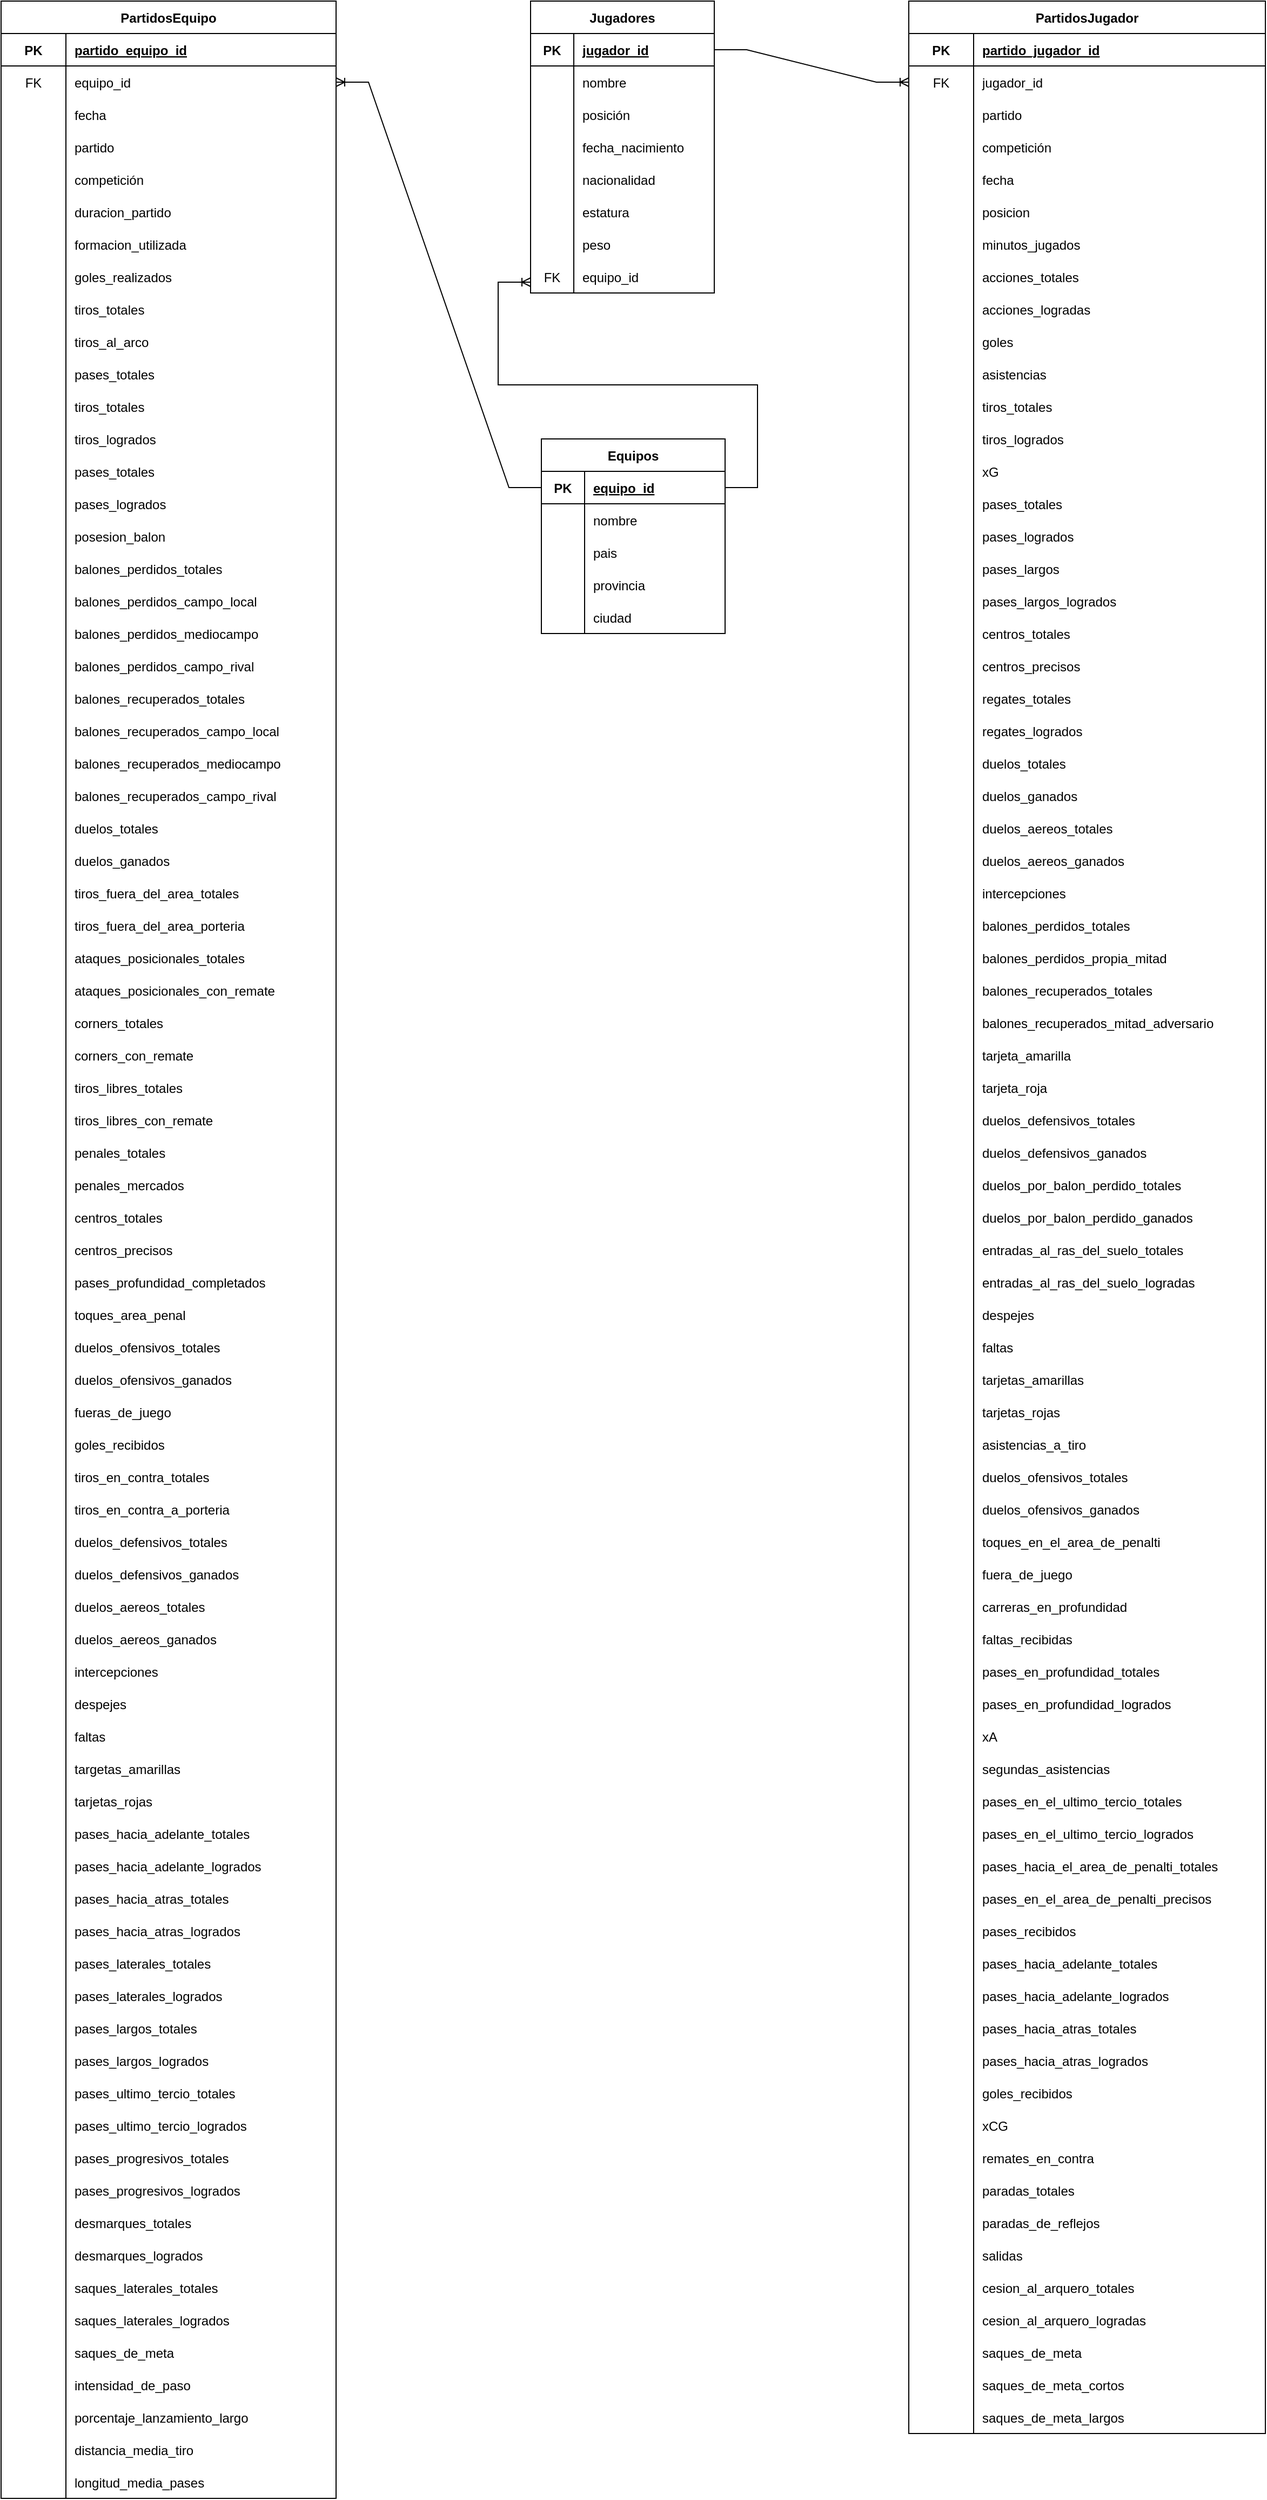 <mxfile>
    <diagram id="R2lEEEUBdFMjLlhIrx00" name="Page-1">
        <mxGraphModel dx="1997" dy="568" grid="1" gridSize="10" guides="1" tooltips="1" connect="1" arrows="1" fold="1" page="1" pageScale="1" pageWidth="827" pageHeight="1169" math="0" shadow="0" extFonts="Permanent Marker^https://fonts.googleapis.com/css?family=Permanent+Marker">
            <root>
                <mxCell id="0"/>
                <mxCell id="1" parent="0"/>
                <mxCell id="QPEwn2a_rwIV5HIWZNPh-1" value="Jugadores" style="shape=table;startSize=30;container=1;collapsible=1;childLayout=tableLayout;fixedRows=1;rowLines=0;fontStyle=1;align=center;resizeLast=1;" parent="1" vertex="1">
                    <mxGeometry x="70" width="170" height="270" as="geometry"/>
                </mxCell>
                <mxCell id="QPEwn2a_rwIV5HIWZNPh-2" value="" style="shape=tableRow;horizontal=0;startSize=0;swimlaneHead=0;swimlaneBody=0;fillColor=none;collapsible=0;dropTarget=0;points=[[0,0.5],[1,0.5]];portConstraint=eastwest;top=0;left=0;right=0;bottom=1;" parent="QPEwn2a_rwIV5HIWZNPh-1" vertex="1">
                    <mxGeometry y="30" width="170" height="30" as="geometry"/>
                </mxCell>
                <mxCell id="QPEwn2a_rwIV5HIWZNPh-3" value="PK" style="shape=partialRectangle;connectable=0;fillColor=none;top=0;left=0;bottom=0;right=0;fontStyle=1;overflow=hidden;" parent="QPEwn2a_rwIV5HIWZNPh-2" vertex="1">
                    <mxGeometry width="40" height="30" as="geometry">
                        <mxRectangle width="40" height="30" as="alternateBounds"/>
                    </mxGeometry>
                </mxCell>
                <mxCell id="QPEwn2a_rwIV5HIWZNPh-4" value="jugador_id" style="shape=partialRectangle;connectable=0;fillColor=none;top=0;left=0;bottom=0;right=0;align=left;spacingLeft=6;fontStyle=5;overflow=hidden;" parent="QPEwn2a_rwIV5HIWZNPh-2" vertex="1">
                    <mxGeometry x="40" width="130" height="30" as="geometry">
                        <mxRectangle width="130" height="30" as="alternateBounds"/>
                    </mxGeometry>
                </mxCell>
                <mxCell id="QPEwn2a_rwIV5HIWZNPh-5" value="" style="shape=tableRow;horizontal=0;startSize=0;swimlaneHead=0;swimlaneBody=0;fillColor=none;collapsible=0;dropTarget=0;points=[[0,0.5],[1,0.5]];portConstraint=eastwest;top=0;left=0;right=0;bottom=0;" parent="QPEwn2a_rwIV5HIWZNPh-1" vertex="1">
                    <mxGeometry y="60" width="170" height="30" as="geometry"/>
                </mxCell>
                <mxCell id="QPEwn2a_rwIV5HIWZNPh-6" value="" style="shape=partialRectangle;connectable=0;fillColor=none;top=0;left=0;bottom=0;right=0;editable=1;overflow=hidden;" parent="QPEwn2a_rwIV5HIWZNPh-5" vertex="1">
                    <mxGeometry width="40" height="30" as="geometry">
                        <mxRectangle width="40" height="30" as="alternateBounds"/>
                    </mxGeometry>
                </mxCell>
                <mxCell id="QPEwn2a_rwIV5HIWZNPh-7" value="nombre" style="shape=partialRectangle;connectable=0;fillColor=none;top=0;left=0;bottom=0;right=0;align=left;spacingLeft=6;overflow=hidden;" parent="QPEwn2a_rwIV5HIWZNPh-5" vertex="1">
                    <mxGeometry x="40" width="130" height="30" as="geometry">
                        <mxRectangle width="130" height="30" as="alternateBounds"/>
                    </mxGeometry>
                </mxCell>
                <mxCell id="QPEwn2a_rwIV5HIWZNPh-8" value="" style="shape=tableRow;horizontal=0;startSize=0;swimlaneHead=0;swimlaneBody=0;fillColor=none;collapsible=0;dropTarget=0;points=[[0,0.5],[1,0.5]];portConstraint=eastwest;top=0;left=0;right=0;bottom=0;" parent="QPEwn2a_rwIV5HIWZNPh-1" vertex="1">
                    <mxGeometry y="90" width="170" height="30" as="geometry"/>
                </mxCell>
                <mxCell id="QPEwn2a_rwIV5HIWZNPh-9" value="" style="shape=partialRectangle;connectable=0;fillColor=none;top=0;left=0;bottom=0;right=0;editable=1;overflow=hidden;" parent="QPEwn2a_rwIV5HIWZNPh-8" vertex="1">
                    <mxGeometry width="40" height="30" as="geometry">
                        <mxRectangle width="40" height="30" as="alternateBounds"/>
                    </mxGeometry>
                </mxCell>
                <mxCell id="QPEwn2a_rwIV5HIWZNPh-10" value="posición" style="shape=partialRectangle;connectable=0;fillColor=none;top=0;left=0;bottom=0;right=0;align=left;spacingLeft=6;overflow=hidden;" parent="QPEwn2a_rwIV5HIWZNPh-8" vertex="1">
                    <mxGeometry x="40" width="130" height="30" as="geometry">
                        <mxRectangle width="130" height="30" as="alternateBounds"/>
                    </mxGeometry>
                </mxCell>
                <mxCell id="QPEwn2a_rwIV5HIWZNPh-11" value="" style="shape=tableRow;horizontal=0;startSize=0;swimlaneHead=0;swimlaneBody=0;fillColor=none;collapsible=0;dropTarget=0;points=[[0,0.5],[1,0.5]];portConstraint=eastwest;top=0;left=0;right=0;bottom=0;" parent="QPEwn2a_rwIV5HIWZNPh-1" vertex="1">
                    <mxGeometry y="120" width="170" height="30" as="geometry"/>
                </mxCell>
                <mxCell id="QPEwn2a_rwIV5HIWZNPh-12" value="" style="shape=partialRectangle;connectable=0;fillColor=none;top=0;left=0;bottom=0;right=0;editable=1;overflow=hidden;" parent="QPEwn2a_rwIV5HIWZNPh-11" vertex="1">
                    <mxGeometry width="40" height="30" as="geometry">
                        <mxRectangle width="40" height="30" as="alternateBounds"/>
                    </mxGeometry>
                </mxCell>
                <mxCell id="QPEwn2a_rwIV5HIWZNPh-13" value="fecha_nacimiento" style="shape=partialRectangle;connectable=0;fillColor=none;top=0;left=0;bottom=0;right=0;align=left;spacingLeft=6;overflow=hidden;" parent="QPEwn2a_rwIV5HIWZNPh-11" vertex="1">
                    <mxGeometry x="40" width="130" height="30" as="geometry">
                        <mxRectangle width="130" height="30" as="alternateBounds"/>
                    </mxGeometry>
                </mxCell>
                <mxCell id="QPEwn2a_rwIV5HIWZNPh-27" value="" style="shape=tableRow;horizontal=0;startSize=0;swimlaneHead=0;swimlaneBody=0;fillColor=none;collapsible=0;dropTarget=0;points=[[0,0.5],[1,0.5]];portConstraint=eastwest;top=0;left=0;right=0;bottom=0;" parent="QPEwn2a_rwIV5HIWZNPh-1" vertex="1">
                    <mxGeometry y="150" width="170" height="30" as="geometry"/>
                </mxCell>
                <mxCell id="QPEwn2a_rwIV5HIWZNPh-28" value="" style="shape=partialRectangle;connectable=0;fillColor=none;top=0;left=0;bottom=0;right=0;editable=1;overflow=hidden;" parent="QPEwn2a_rwIV5HIWZNPh-27" vertex="1">
                    <mxGeometry width="40" height="30" as="geometry">
                        <mxRectangle width="40" height="30" as="alternateBounds"/>
                    </mxGeometry>
                </mxCell>
                <mxCell id="QPEwn2a_rwIV5HIWZNPh-29" value="nacionalidad" style="shape=partialRectangle;connectable=0;fillColor=none;top=0;left=0;bottom=0;right=0;align=left;spacingLeft=6;overflow=hidden;" parent="QPEwn2a_rwIV5HIWZNPh-27" vertex="1">
                    <mxGeometry x="40" width="130" height="30" as="geometry">
                        <mxRectangle width="130" height="30" as="alternateBounds"/>
                    </mxGeometry>
                </mxCell>
                <mxCell id="QPEwn2a_rwIV5HIWZNPh-30" value="" style="shape=tableRow;horizontal=0;startSize=0;swimlaneHead=0;swimlaneBody=0;fillColor=none;collapsible=0;dropTarget=0;points=[[0,0.5],[1,0.5]];portConstraint=eastwest;top=0;left=0;right=0;bottom=0;" parent="QPEwn2a_rwIV5HIWZNPh-1" vertex="1">
                    <mxGeometry y="180" width="170" height="30" as="geometry"/>
                </mxCell>
                <mxCell id="QPEwn2a_rwIV5HIWZNPh-31" value="" style="shape=partialRectangle;connectable=0;fillColor=none;top=0;left=0;bottom=0;right=0;editable=1;overflow=hidden;" parent="QPEwn2a_rwIV5HIWZNPh-30" vertex="1">
                    <mxGeometry width="40" height="30" as="geometry">
                        <mxRectangle width="40" height="30" as="alternateBounds"/>
                    </mxGeometry>
                </mxCell>
                <mxCell id="QPEwn2a_rwIV5HIWZNPh-32" value="estatura" style="shape=partialRectangle;connectable=0;fillColor=none;top=0;left=0;bottom=0;right=0;align=left;spacingLeft=6;overflow=hidden;" parent="QPEwn2a_rwIV5HIWZNPh-30" vertex="1">
                    <mxGeometry x="40" width="130" height="30" as="geometry">
                        <mxRectangle width="130" height="30" as="alternateBounds"/>
                    </mxGeometry>
                </mxCell>
                <mxCell id="urb5HQIndWO2SMcMfZIi-4" value="" style="shape=tableRow;horizontal=0;startSize=0;swimlaneHead=0;swimlaneBody=0;fillColor=none;collapsible=0;dropTarget=0;points=[[0,0.5],[1,0.5]];portConstraint=eastwest;top=0;left=0;right=0;bottom=0;" parent="QPEwn2a_rwIV5HIWZNPh-1" vertex="1">
                    <mxGeometry y="210" width="170" height="30" as="geometry"/>
                </mxCell>
                <mxCell id="urb5HQIndWO2SMcMfZIi-5" value="" style="shape=partialRectangle;connectable=0;fillColor=none;top=0;left=0;bottom=0;right=0;editable=1;overflow=hidden;" parent="urb5HQIndWO2SMcMfZIi-4" vertex="1">
                    <mxGeometry width="40" height="30" as="geometry">
                        <mxRectangle width="40" height="30" as="alternateBounds"/>
                    </mxGeometry>
                </mxCell>
                <mxCell id="urb5HQIndWO2SMcMfZIi-6" value="peso" style="shape=partialRectangle;connectable=0;fillColor=none;top=0;left=0;bottom=0;right=0;align=left;spacingLeft=6;overflow=hidden;" parent="urb5HQIndWO2SMcMfZIi-4" vertex="1">
                    <mxGeometry x="40" width="130" height="30" as="geometry">
                        <mxRectangle width="130" height="30" as="alternateBounds"/>
                    </mxGeometry>
                </mxCell>
                <mxCell id="urb5HQIndWO2SMcMfZIi-7" value="" style="shape=tableRow;horizontal=0;startSize=0;swimlaneHead=0;swimlaneBody=0;fillColor=none;collapsible=0;dropTarget=0;points=[[0,0.5],[1,0.5]];portConstraint=eastwest;top=0;left=0;right=0;bottom=0;" parent="QPEwn2a_rwIV5HIWZNPh-1" vertex="1">
                    <mxGeometry y="240" width="170" height="30" as="geometry"/>
                </mxCell>
                <mxCell id="urb5HQIndWO2SMcMfZIi-8" value="FK" style="shape=partialRectangle;connectable=0;fillColor=none;top=0;left=0;bottom=0;right=0;editable=1;overflow=hidden;" parent="urb5HQIndWO2SMcMfZIi-7" vertex="1">
                    <mxGeometry width="40" height="30" as="geometry">
                        <mxRectangle width="40" height="30" as="alternateBounds"/>
                    </mxGeometry>
                </mxCell>
                <mxCell id="urb5HQIndWO2SMcMfZIi-9" value="equipo_id" style="shape=partialRectangle;connectable=0;fillColor=none;top=0;left=0;bottom=0;right=0;align=left;spacingLeft=6;overflow=hidden;" parent="urb5HQIndWO2SMcMfZIi-7" vertex="1">
                    <mxGeometry x="40" width="130" height="30" as="geometry">
                        <mxRectangle width="130" height="30" as="alternateBounds"/>
                    </mxGeometry>
                </mxCell>
                <mxCell id="QPEwn2a_rwIV5HIWZNPh-14" value="PartidosJugador" style="shape=table;startSize=30;container=1;collapsible=1;childLayout=tableLayout;fixedRows=1;rowLines=0;fontStyle=1;align=center;resizeLast=1;" parent="1" vertex="1">
                    <mxGeometry x="420" width="330" height="2250" as="geometry"/>
                </mxCell>
                <mxCell id="QPEwn2a_rwIV5HIWZNPh-18" value="" style="shape=tableRow;horizontal=0;startSize=0;swimlaneHead=0;swimlaneBody=0;fillColor=none;collapsible=0;dropTarget=0;points=[[0,0.5],[1,0.5]];portConstraint=eastwest;top=0;left=0;right=0;bottom=1;" parent="QPEwn2a_rwIV5HIWZNPh-14" vertex="1">
                    <mxGeometry y="30" width="330" height="30" as="geometry"/>
                </mxCell>
                <mxCell id="QPEwn2a_rwIV5HIWZNPh-19" value="PK" style="shape=partialRectangle;connectable=0;fillColor=none;top=0;left=0;bottom=0;right=0;fontStyle=1;overflow=hidden;" parent="QPEwn2a_rwIV5HIWZNPh-18" vertex="1">
                    <mxGeometry width="60" height="30" as="geometry">
                        <mxRectangle width="60" height="30" as="alternateBounds"/>
                    </mxGeometry>
                </mxCell>
                <mxCell id="QPEwn2a_rwIV5HIWZNPh-20" value="partido_jugador_id" style="shape=partialRectangle;connectable=0;fillColor=none;top=0;left=0;bottom=0;right=0;align=left;spacingLeft=6;fontStyle=5;overflow=hidden;" parent="QPEwn2a_rwIV5HIWZNPh-18" vertex="1">
                    <mxGeometry x="60" width="270" height="30" as="geometry">
                        <mxRectangle width="270" height="30" as="alternateBounds"/>
                    </mxGeometry>
                </mxCell>
                <mxCell id="QPEwn2a_rwIV5HIWZNPh-21" value="" style="shape=tableRow;horizontal=0;startSize=0;swimlaneHead=0;swimlaneBody=0;fillColor=none;collapsible=0;dropTarget=0;points=[[0,0.5],[1,0.5]];portConstraint=eastwest;top=0;left=0;right=0;bottom=0;" parent="QPEwn2a_rwIV5HIWZNPh-14" vertex="1">
                    <mxGeometry y="60" width="330" height="30" as="geometry"/>
                </mxCell>
                <mxCell id="QPEwn2a_rwIV5HIWZNPh-22" value="FK" style="shape=partialRectangle;connectable=0;fillColor=none;top=0;left=0;bottom=0;right=0;editable=1;overflow=hidden;" parent="QPEwn2a_rwIV5HIWZNPh-21" vertex="1">
                    <mxGeometry width="60" height="30" as="geometry">
                        <mxRectangle width="60" height="30" as="alternateBounds"/>
                    </mxGeometry>
                </mxCell>
                <mxCell id="QPEwn2a_rwIV5HIWZNPh-23" value="jugador_id" style="shape=partialRectangle;connectable=0;fillColor=none;top=0;left=0;bottom=0;right=0;align=left;spacingLeft=6;overflow=hidden;" parent="QPEwn2a_rwIV5HIWZNPh-21" vertex="1">
                    <mxGeometry x="60" width="270" height="30" as="geometry">
                        <mxRectangle width="270" height="30" as="alternateBounds"/>
                    </mxGeometry>
                </mxCell>
                <mxCell id="urb5HQIndWO2SMcMfZIi-24" value="" style="shape=tableRow;horizontal=0;startSize=0;swimlaneHead=0;swimlaneBody=0;fillColor=none;collapsible=0;dropTarget=0;points=[[0,0.5],[1,0.5]];portConstraint=eastwest;top=0;left=0;right=0;bottom=0;" parent="QPEwn2a_rwIV5HIWZNPh-14" vertex="1">
                    <mxGeometry y="90" width="330" height="30" as="geometry"/>
                </mxCell>
                <mxCell id="urb5HQIndWO2SMcMfZIi-25" value="" style="shape=partialRectangle;connectable=0;fillColor=none;top=0;left=0;bottom=0;right=0;editable=1;overflow=hidden;" parent="urb5HQIndWO2SMcMfZIi-24" vertex="1">
                    <mxGeometry width="60" height="30" as="geometry">
                        <mxRectangle width="60" height="30" as="alternateBounds"/>
                    </mxGeometry>
                </mxCell>
                <mxCell id="urb5HQIndWO2SMcMfZIi-26" value="partido" style="shape=partialRectangle;connectable=0;fillColor=none;top=0;left=0;bottom=0;right=0;align=left;spacingLeft=6;overflow=hidden;" parent="urb5HQIndWO2SMcMfZIi-24" vertex="1">
                    <mxGeometry x="60" width="270" height="30" as="geometry">
                        <mxRectangle width="270" height="30" as="alternateBounds"/>
                    </mxGeometry>
                </mxCell>
                <mxCell id="urb5HQIndWO2SMcMfZIi-27" value="" style="shape=tableRow;horizontal=0;startSize=0;swimlaneHead=0;swimlaneBody=0;fillColor=none;collapsible=0;dropTarget=0;points=[[0,0.5],[1,0.5]];portConstraint=eastwest;top=0;left=0;right=0;bottom=0;" parent="QPEwn2a_rwIV5HIWZNPh-14" vertex="1">
                    <mxGeometry y="120" width="330" height="30" as="geometry"/>
                </mxCell>
                <mxCell id="urb5HQIndWO2SMcMfZIi-28" value="" style="shape=partialRectangle;connectable=0;fillColor=none;top=0;left=0;bottom=0;right=0;editable=1;overflow=hidden;" parent="urb5HQIndWO2SMcMfZIi-27" vertex="1">
                    <mxGeometry width="60" height="30" as="geometry">
                        <mxRectangle width="60" height="30" as="alternateBounds"/>
                    </mxGeometry>
                </mxCell>
                <mxCell id="urb5HQIndWO2SMcMfZIi-29" value="competición" style="shape=partialRectangle;connectable=0;fillColor=none;top=0;left=0;bottom=0;right=0;align=left;spacingLeft=6;overflow=hidden;" parent="urb5HQIndWO2SMcMfZIi-27" vertex="1">
                    <mxGeometry x="60" width="270" height="30" as="geometry">
                        <mxRectangle width="270" height="30" as="alternateBounds"/>
                    </mxGeometry>
                </mxCell>
                <mxCell id="urb5HQIndWO2SMcMfZIi-33" value="" style="shape=tableRow;horizontal=0;startSize=0;swimlaneHead=0;swimlaneBody=0;fillColor=none;collapsible=0;dropTarget=0;points=[[0,0.5],[1,0.5]];portConstraint=eastwest;top=0;left=0;right=0;bottom=0;" parent="QPEwn2a_rwIV5HIWZNPh-14" vertex="1">
                    <mxGeometry y="150" width="330" height="30" as="geometry"/>
                </mxCell>
                <mxCell id="urb5HQIndWO2SMcMfZIi-34" value="" style="shape=partialRectangle;connectable=0;fillColor=none;top=0;left=0;bottom=0;right=0;editable=1;overflow=hidden;" parent="urb5HQIndWO2SMcMfZIi-33" vertex="1">
                    <mxGeometry width="60" height="30" as="geometry">
                        <mxRectangle width="60" height="30" as="alternateBounds"/>
                    </mxGeometry>
                </mxCell>
                <mxCell id="urb5HQIndWO2SMcMfZIi-35" value="fecha" style="shape=partialRectangle;connectable=0;fillColor=none;top=0;left=0;bottom=0;right=0;align=left;spacingLeft=6;overflow=hidden;" parent="urb5HQIndWO2SMcMfZIi-33" vertex="1">
                    <mxGeometry x="60" width="270" height="30" as="geometry">
                        <mxRectangle width="270" height="30" as="alternateBounds"/>
                    </mxGeometry>
                </mxCell>
                <mxCell id="urb5HQIndWO2SMcMfZIi-21" value="" style="shape=tableRow;horizontal=0;startSize=0;swimlaneHead=0;swimlaneBody=0;fillColor=none;collapsible=0;dropTarget=0;points=[[0,0.5],[1,0.5]];portConstraint=eastwest;top=0;left=0;right=0;bottom=0;" parent="QPEwn2a_rwIV5HIWZNPh-14" vertex="1">
                    <mxGeometry y="180" width="330" height="30" as="geometry"/>
                </mxCell>
                <mxCell id="urb5HQIndWO2SMcMfZIi-22" value="" style="shape=partialRectangle;connectable=0;fillColor=none;top=0;left=0;bottom=0;right=0;editable=1;overflow=hidden;" parent="urb5HQIndWO2SMcMfZIi-21" vertex="1">
                    <mxGeometry width="60" height="30" as="geometry">
                        <mxRectangle width="60" height="30" as="alternateBounds"/>
                    </mxGeometry>
                </mxCell>
                <mxCell id="urb5HQIndWO2SMcMfZIi-23" value="posicion" style="shape=partialRectangle;connectable=0;fillColor=none;top=0;left=0;bottom=0;right=0;align=left;spacingLeft=6;overflow=hidden;" parent="urb5HQIndWO2SMcMfZIi-21" vertex="1">
                    <mxGeometry x="60" width="270" height="30" as="geometry">
                        <mxRectangle width="270" height="30" as="alternateBounds"/>
                    </mxGeometry>
                </mxCell>
                <mxCell id="QPEwn2a_rwIV5HIWZNPh-24" value="" style="shape=tableRow;horizontal=0;startSize=0;swimlaneHead=0;swimlaneBody=0;fillColor=none;collapsible=0;dropTarget=0;points=[[0,0.5],[1,0.5]];portConstraint=eastwest;top=0;left=0;right=0;bottom=0;" parent="QPEwn2a_rwIV5HIWZNPh-14" vertex="1">
                    <mxGeometry y="210" width="330" height="30" as="geometry"/>
                </mxCell>
                <mxCell id="QPEwn2a_rwIV5HIWZNPh-25" value="" style="shape=partialRectangle;connectable=0;fillColor=none;top=0;left=0;bottom=0;right=0;editable=1;overflow=hidden;" parent="QPEwn2a_rwIV5HIWZNPh-24" vertex="1">
                    <mxGeometry width="60" height="30" as="geometry">
                        <mxRectangle width="60" height="30" as="alternateBounds"/>
                    </mxGeometry>
                </mxCell>
                <mxCell id="QPEwn2a_rwIV5HIWZNPh-26" value="minutos_jugados" style="shape=partialRectangle;connectable=0;fillColor=none;top=0;left=0;bottom=0;right=0;align=left;spacingLeft=6;overflow=hidden;" parent="QPEwn2a_rwIV5HIWZNPh-24" vertex="1">
                    <mxGeometry x="60" width="270" height="30" as="geometry">
                        <mxRectangle width="270" height="30" as="alternateBounds"/>
                    </mxGeometry>
                </mxCell>
                <mxCell id="QPEwn2a_rwIV5HIWZNPh-129" value="" style="shape=tableRow;horizontal=0;startSize=0;swimlaneHead=0;swimlaneBody=0;fillColor=none;collapsible=0;dropTarget=0;points=[[0,0.5],[1,0.5]];portConstraint=eastwest;top=0;left=0;right=0;bottom=0;" parent="QPEwn2a_rwIV5HIWZNPh-14" vertex="1">
                    <mxGeometry y="240" width="330" height="30" as="geometry"/>
                </mxCell>
                <mxCell id="QPEwn2a_rwIV5HIWZNPh-130" value="" style="shape=partialRectangle;connectable=0;fillColor=none;top=0;left=0;bottom=0;right=0;editable=1;overflow=hidden;" parent="QPEwn2a_rwIV5HIWZNPh-129" vertex="1">
                    <mxGeometry width="60" height="30" as="geometry">
                        <mxRectangle width="60" height="30" as="alternateBounds"/>
                    </mxGeometry>
                </mxCell>
                <mxCell id="QPEwn2a_rwIV5HIWZNPh-131" value="acciones_totales" style="shape=partialRectangle;connectable=0;fillColor=none;top=0;left=0;bottom=0;right=0;align=left;spacingLeft=6;overflow=hidden;" parent="QPEwn2a_rwIV5HIWZNPh-129" vertex="1">
                    <mxGeometry x="60" width="270" height="30" as="geometry">
                        <mxRectangle width="270" height="30" as="alternateBounds"/>
                    </mxGeometry>
                </mxCell>
                <mxCell id="QPEwn2a_rwIV5HIWZNPh-132" value="" style="shape=tableRow;horizontal=0;startSize=0;swimlaneHead=0;swimlaneBody=0;fillColor=none;collapsible=0;dropTarget=0;points=[[0,0.5],[1,0.5]];portConstraint=eastwest;top=0;left=0;right=0;bottom=0;" parent="QPEwn2a_rwIV5HIWZNPh-14" vertex="1">
                    <mxGeometry y="270" width="330" height="30" as="geometry"/>
                </mxCell>
                <mxCell id="QPEwn2a_rwIV5HIWZNPh-133" value="" style="shape=partialRectangle;connectable=0;fillColor=none;top=0;left=0;bottom=0;right=0;editable=1;overflow=hidden;" parent="QPEwn2a_rwIV5HIWZNPh-132" vertex="1">
                    <mxGeometry width="60" height="30" as="geometry">
                        <mxRectangle width="60" height="30" as="alternateBounds"/>
                    </mxGeometry>
                </mxCell>
                <mxCell id="QPEwn2a_rwIV5HIWZNPh-134" value="acciones_logradas" style="shape=partialRectangle;connectable=0;fillColor=none;top=0;left=0;bottom=0;right=0;align=left;spacingLeft=6;overflow=hidden;" parent="QPEwn2a_rwIV5HIWZNPh-132" vertex="1">
                    <mxGeometry x="60" width="270" height="30" as="geometry">
                        <mxRectangle width="270" height="30" as="alternateBounds"/>
                    </mxGeometry>
                </mxCell>
                <mxCell id="QPEwn2a_rwIV5HIWZNPh-135" value="" style="shape=tableRow;horizontal=0;startSize=0;swimlaneHead=0;swimlaneBody=0;fillColor=none;collapsible=0;dropTarget=0;points=[[0,0.5],[1,0.5]];portConstraint=eastwest;top=0;left=0;right=0;bottom=0;" parent="QPEwn2a_rwIV5HIWZNPh-14" vertex="1">
                    <mxGeometry y="300" width="330" height="30" as="geometry"/>
                </mxCell>
                <mxCell id="QPEwn2a_rwIV5HIWZNPh-136" value="" style="shape=partialRectangle;connectable=0;fillColor=none;top=0;left=0;bottom=0;right=0;editable=1;overflow=hidden;" parent="QPEwn2a_rwIV5HIWZNPh-135" vertex="1">
                    <mxGeometry width="60" height="30" as="geometry">
                        <mxRectangle width="60" height="30" as="alternateBounds"/>
                    </mxGeometry>
                </mxCell>
                <mxCell id="QPEwn2a_rwIV5HIWZNPh-137" value="goles" style="shape=partialRectangle;connectable=0;fillColor=none;top=0;left=0;bottom=0;right=0;align=left;spacingLeft=6;overflow=hidden;" parent="QPEwn2a_rwIV5HIWZNPh-135" vertex="1">
                    <mxGeometry x="60" width="270" height="30" as="geometry">
                        <mxRectangle width="270" height="30" as="alternateBounds"/>
                    </mxGeometry>
                </mxCell>
                <mxCell id="urb5HQIndWO2SMcMfZIi-12" value="" style="shape=tableRow;horizontal=0;startSize=0;swimlaneHead=0;swimlaneBody=0;fillColor=none;collapsible=0;dropTarget=0;points=[[0,0.5],[1,0.5]];portConstraint=eastwest;top=0;left=0;right=0;bottom=0;" parent="QPEwn2a_rwIV5HIWZNPh-14" vertex="1">
                    <mxGeometry y="330" width="330" height="30" as="geometry"/>
                </mxCell>
                <mxCell id="urb5HQIndWO2SMcMfZIi-13" value="" style="shape=partialRectangle;connectable=0;fillColor=none;top=0;left=0;bottom=0;right=0;editable=1;overflow=hidden;" parent="urb5HQIndWO2SMcMfZIi-12" vertex="1">
                    <mxGeometry width="60" height="30" as="geometry">
                        <mxRectangle width="60" height="30" as="alternateBounds"/>
                    </mxGeometry>
                </mxCell>
                <mxCell id="urb5HQIndWO2SMcMfZIi-14" value="asistencias" style="shape=partialRectangle;connectable=0;fillColor=none;top=0;left=0;bottom=0;right=0;align=left;spacingLeft=6;overflow=hidden;" parent="urb5HQIndWO2SMcMfZIi-12" vertex="1">
                    <mxGeometry x="60" width="270" height="30" as="geometry">
                        <mxRectangle width="270" height="30" as="alternateBounds"/>
                    </mxGeometry>
                </mxCell>
                <mxCell id="QPEwn2a_rwIV5HIWZNPh-141" value="" style="shape=tableRow;horizontal=0;startSize=0;swimlaneHead=0;swimlaneBody=0;fillColor=none;collapsible=0;dropTarget=0;points=[[0,0.5],[1,0.5]];portConstraint=eastwest;top=0;left=0;right=0;bottom=0;" parent="QPEwn2a_rwIV5HIWZNPh-14" vertex="1">
                    <mxGeometry y="360" width="330" height="30" as="geometry"/>
                </mxCell>
                <mxCell id="QPEwn2a_rwIV5HIWZNPh-142" value="" style="shape=partialRectangle;connectable=0;fillColor=none;top=0;left=0;bottom=0;right=0;editable=1;overflow=hidden;" parent="QPEwn2a_rwIV5HIWZNPh-141" vertex="1">
                    <mxGeometry width="60" height="30" as="geometry">
                        <mxRectangle width="60" height="30" as="alternateBounds"/>
                    </mxGeometry>
                </mxCell>
                <mxCell id="QPEwn2a_rwIV5HIWZNPh-143" value="tiros_totales" style="shape=partialRectangle;connectable=0;fillColor=none;top=0;left=0;bottom=0;right=0;align=left;spacingLeft=6;overflow=hidden;" parent="QPEwn2a_rwIV5HIWZNPh-141" vertex="1">
                    <mxGeometry x="60" width="270" height="30" as="geometry">
                        <mxRectangle width="270" height="30" as="alternateBounds"/>
                    </mxGeometry>
                </mxCell>
                <mxCell id="QPEwn2a_rwIV5HIWZNPh-144" value="" style="shape=tableRow;horizontal=0;startSize=0;swimlaneHead=0;swimlaneBody=0;fillColor=none;collapsible=0;dropTarget=0;points=[[0,0.5],[1,0.5]];portConstraint=eastwest;top=0;left=0;right=0;bottom=0;" parent="QPEwn2a_rwIV5HIWZNPh-14" vertex="1">
                    <mxGeometry y="390" width="330" height="30" as="geometry"/>
                </mxCell>
                <mxCell id="QPEwn2a_rwIV5HIWZNPh-145" value="" style="shape=partialRectangle;connectable=0;fillColor=none;top=0;left=0;bottom=0;right=0;editable=1;overflow=hidden;" parent="QPEwn2a_rwIV5HIWZNPh-144" vertex="1">
                    <mxGeometry width="60" height="30" as="geometry">
                        <mxRectangle width="60" height="30" as="alternateBounds"/>
                    </mxGeometry>
                </mxCell>
                <mxCell id="QPEwn2a_rwIV5HIWZNPh-146" value="tiros_logrados" style="shape=partialRectangle;connectable=0;fillColor=none;top=0;left=0;bottom=0;right=0;align=left;spacingLeft=6;overflow=hidden;" parent="QPEwn2a_rwIV5HIWZNPh-144" vertex="1">
                    <mxGeometry x="60" width="270" height="30" as="geometry">
                        <mxRectangle width="270" height="30" as="alternateBounds"/>
                    </mxGeometry>
                </mxCell>
                <mxCell id="QPEwn2a_rwIV5HIWZNPh-138" value="" style="shape=tableRow;horizontal=0;startSize=0;swimlaneHead=0;swimlaneBody=0;fillColor=none;collapsible=0;dropTarget=0;points=[[0,0.5],[1,0.5]];portConstraint=eastwest;top=0;left=0;right=0;bottom=0;" parent="QPEwn2a_rwIV5HIWZNPh-14" vertex="1">
                    <mxGeometry y="420" width="330" height="30" as="geometry"/>
                </mxCell>
                <mxCell id="QPEwn2a_rwIV5HIWZNPh-139" value="" style="shape=partialRectangle;connectable=0;fillColor=none;top=0;left=0;bottom=0;right=0;editable=1;overflow=hidden;" parent="QPEwn2a_rwIV5HIWZNPh-138" vertex="1">
                    <mxGeometry width="60" height="30" as="geometry">
                        <mxRectangle width="60" height="30" as="alternateBounds"/>
                    </mxGeometry>
                </mxCell>
                <mxCell id="QPEwn2a_rwIV5HIWZNPh-140" value="xG" style="shape=partialRectangle;connectable=0;fillColor=none;top=0;left=0;bottom=0;right=0;align=left;spacingLeft=6;overflow=hidden;" parent="QPEwn2a_rwIV5HIWZNPh-138" vertex="1">
                    <mxGeometry x="60" width="270" height="30" as="geometry">
                        <mxRectangle width="270" height="30" as="alternateBounds"/>
                    </mxGeometry>
                </mxCell>
                <mxCell id="QPEwn2a_rwIV5HIWZNPh-147" value="" style="shape=tableRow;horizontal=0;startSize=0;swimlaneHead=0;swimlaneBody=0;fillColor=none;collapsible=0;dropTarget=0;points=[[0,0.5],[1,0.5]];portConstraint=eastwest;top=0;left=0;right=0;bottom=0;" parent="QPEwn2a_rwIV5HIWZNPh-14" vertex="1">
                    <mxGeometry y="450" width="330" height="30" as="geometry"/>
                </mxCell>
                <mxCell id="QPEwn2a_rwIV5HIWZNPh-148" value="" style="shape=partialRectangle;connectable=0;fillColor=none;top=0;left=0;bottom=0;right=0;editable=1;overflow=hidden;" parent="QPEwn2a_rwIV5HIWZNPh-147" vertex="1">
                    <mxGeometry width="60" height="30" as="geometry">
                        <mxRectangle width="60" height="30" as="alternateBounds"/>
                    </mxGeometry>
                </mxCell>
                <mxCell id="QPEwn2a_rwIV5HIWZNPh-149" value="pases_totales" style="shape=partialRectangle;connectable=0;fillColor=none;top=0;left=0;bottom=0;right=0;align=left;spacingLeft=6;overflow=hidden;" parent="QPEwn2a_rwIV5HIWZNPh-147" vertex="1">
                    <mxGeometry x="60" width="270" height="30" as="geometry">
                        <mxRectangle width="270" height="30" as="alternateBounds"/>
                    </mxGeometry>
                </mxCell>
                <mxCell id="QPEwn2a_rwIV5HIWZNPh-150" value="" style="shape=tableRow;horizontal=0;startSize=0;swimlaneHead=0;swimlaneBody=0;fillColor=none;collapsible=0;dropTarget=0;points=[[0,0.5],[1,0.5]];portConstraint=eastwest;top=0;left=0;right=0;bottom=0;" parent="QPEwn2a_rwIV5HIWZNPh-14" vertex="1">
                    <mxGeometry y="480" width="330" height="30" as="geometry"/>
                </mxCell>
                <mxCell id="QPEwn2a_rwIV5HIWZNPh-151" value="" style="shape=partialRectangle;connectable=0;fillColor=none;top=0;left=0;bottom=0;right=0;editable=1;overflow=hidden;" parent="QPEwn2a_rwIV5HIWZNPh-150" vertex="1">
                    <mxGeometry width="60" height="30" as="geometry">
                        <mxRectangle width="60" height="30" as="alternateBounds"/>
                    </mxGeometry>
                </mxCell>
                <mxCell id="QPEwn2a_rwIV5HIWZNPh-152" value="pases_logrados" style="shape=partialRectangle;connectable=0;fillColor=none;top=0;left=0;bottom=0;right=0;align=left;spacingLeft=6;overflow=hidden;" parent="QPEwn2a_rwIV5HIWZNPh-150" vertex="1">
                    <mxGeometry x="60" width="270" height="30" as="geometry">
                        <mxRectangle width="270" height="30" as="alternateBounds"/>
                    </mxGeometry>
                </mxCell>
                <mxCell id="QPEwn2a_rwIV5HIWZNPh-153" value="" style="shape=tableRow;horizontal=0;startSize=0;swimlaneHead=0;swimlaneBody=0;fillColor=none;collapsible=0;dropTarget=0;points=[[0,0.5],[1,0.5]];portConstraint=eastwest;top=0;left=0;right=0;bottom=0;" parent="QPEwn2a_rwIV5HIWZNPh-14" vertex="1">
                    <mxGeometry y="510" width="330" height="30" as="geometry"/>
                </mxCell>
                <mxCell id="QPEwn2a_rwIV5HIWZNPh-154" value="" style="shape=partialRectangle;connectable=0;fillColor=none;top=0;left=0;bottom=0;right=0;editable=1;overflow=hidden;" parent="QPEwn2a_rwIV5HIWZNPh-153" vertex="1">
                    <mxGeometry width="60" height="30" as="geometry">
                        <mxRectangle width="60" height="30" as="alternateBounds"/>
                    </mxGeometry>
                </mxCell>
                <mxCell id="QPEwn2a_rwIV5HIWZNPh-155" value="pases_largos" style="shape=partialRectangle;connectable=0;fillColor=none;top=0;left=0;bottom=0;right=0;align=left;spacingLeft=6;overflow=hidden;" parent="QPEwn2a_rwIV5HIWZNPh-153" vertex="1">
                    <mxGeometry x="60" width="270" height="30" as="geometry">
                        <mxRectangle width="270" height="30" as="alternateBounds"/>
                    </mxGeometry>
                </mxCell>
                <mxCell id="QPEwn2a_rwIV5HIWZNPh-156" value="" style="shape=tableRow;horizontal=0;startSize=0;swimlaneHead=0;swimlaneBody=0;fillColor=none;collapsible=0;dropTarget=0;points=[[0,0.5],[1,0.5]];portConstraint=eastwest;top=0;left=0;right=0;bottom=0;" parent="QPEwn2a_rwIV5HIWZNPh-14" vertex="1">
                    <mxGeometry y="540" width="330" height="30" as="geometry"/>
                </mxCell>
                <mxCell id="QPEwn2a_rwIV5HIWZNPh-157" value="" style="shape=partialRectangle;connectable=0;fillColor=none;top=0;left=0;bottom=0;right=0;editable=1;overflow=hidden;" parent="QPEwn2a_rwIV5HIWZNPh-156" vertex="1">
                    <mxGeometry width="60" height="30" as="geometry">
                        <mxRectangle width="60" height="30" as="alternateBounds"/>
                    </mxGeometry>
                </mxCell>
                <mxCell id="QPEwn2a_rwIV5HIWZNPh-158" value="pases_largos_logrados" style="shape=partialRectangle;connectable=0;fillColor=none;top=0;left=0;bottom=0;right=0;align=left;spacingLeft=6;overflow=hidden;" parent="QPEwn2a_rwIV5HIWZNPh-156" vertex="1">
                    <mxGeometry x="60" width="270" height="30" as="geometry">
                        <mxRectangle width="270" height="30" as="alternateBounds"/>
                    </mxGeometry>
                </mxCell>
                <mxCell id="QPEwn2a_rwIV5HIWZNPh-159" value="" style="shape=tableRow;horizontal=0;startSize=0;swimlaneHead=0;swimlaneBody=0;fillColor=none;collapsible=0;dropTarget=0;points=[[0,0.5],[1,0.5]];portConstraint=eastwest;top=0;left=0;right=0;bottom=0;" parent="QPEwn2a_rwIV5HIWZNPh-14" vertex="1">
                    <mxGeometry y="570" width="330" height="30" as="geometry"/>
                </mxCell>
                <mxCell id="QPEwn2a_rwIV5HIWZNPh-160" value="" style="shape=partialRectangle;connectable=0;fillColor=none;top=0;left=0;bottom=0;right=0;editable=1;overflow=hidden;" parent="QPEwn2a_rwIV5HIWZNPh-159" vertex="1">
                    <mxGeometry width="60" height="30" as="geometry">
                        <mxRectangle width="60" height="30" as="alternateBounds"/>
                    </mxGeometry>
                </mxCell>
                <mxCell id="QPEwn2a_rwIV5HIWZNPh-161" value="centros_totales" style="shape=partialRectangle;connectable=0;fillColor=none;top=0;left=0;bottom=0;right=0;align=left;spacingLeft=6;overflow=hidden;" parent="QPEwn2a_rwIV5HIWZNPh-159" vertex="1">
                    <mxGeometry x="60" width="270" height="30" as="geometry">
                        <mxRectangle width="270" height="30" as="alternateBounds"/>
                    </mxGeometry>
                </mxCell>
                <mxCell id="QPEwn2a_rwIV5HIWZNPh-162" value="" style="shape=tableRow;horizontal=0;startSize=0;swimlaneHead=0;swimlaneBody=0;fillColor=none;collapsible=0;dropTarget=0;points=[[0,0.5],[1,0.5]];portConstraint=eastwest;top=0;left=0;right=0;bottom=0;" parent="QPEwn2a_rwIV5HIWZNPh-14" vertex="1">
                    <mxGeometry y="600" width="330" height="30" as="geometry"/>
                </mxCell>
                <mxCell id="QPEwn2a_rwIV5HIWZNPh-163" value="" style="shape=partialRectangle;connectable=0;fillColor=none;top=0;left=0;bottom=0;right=0;editable=1;overflow=hidden;" parent="QPEwn2a_rwIV5HIWZNPh-162" vertex="1">
                    <mxGeometry width="60" height="30" as="geometry">
                        <mxRectangle width="60" height="30" as="alternateBounds"/>
                    </mxGeometry>
                </mxCell>
                <mxCell id="QPEwn2a_rwIV5HIWZNPh-164" value="centros_precisos" style="shape=partialRectangle;connectable=0;fillColor=none;top=0;left=0;bottom=0;right=0;align=left;spacingLeft=6;overflow=hidden;" parent="QPEwn2a_rwIV5HIWZNPh-162" vertex="1">
                    <mxGeometry x="60" width="270" height="30" as="geometry">
                        <mxRectangle width="270" height="30" as="alternateBounds"/>
                    </mxGeometry>
                </mxCell>
                <mxCell id="QPEwn2a_rwIV5HIWZNPh-165" value="" style="shape=tableRow;horizontal=0;startSize=0;swimlaneHead=0;swimlaneBody=0;fillColor=none;collapsible=0;dropTarget=0;points=[[0,0.5],[1,0.5]];portConstraint=eastwest;top=0;left=0;right=0;bottom=0;" parent="QPEwn2a_rwIV5HIWZNPh-14" vertex="1">
                    <mxGeometry y="630" width="330" height="30" as="geometry"/>
                </mxCell>
                <mxCell id="QPEwn2a_rwIV5HIWZNPh-166" value="" style="shape=partialRectangle;connectable=0;fillColor=none;top=0;left=0;bottom=0;right=0;editable=1;overflow=hidden;" parent="QPEwn2a_rwIV5HIWZNPh-165" vertex="1">
                    <mxGeometry width="60" height="30" as="geometry">
                        <mxRectangle width="60" height="30" as="alternateBounds"/>
                    </mxGeometry>
                </mxCell>
                <mxCell id="QPEwn2a_rwIV5HIWZNPh-167" value="regates_totales" style="shape=partialRectangle;connectable=0;fillColor=none;top=0;left=0;bottom=0;right=0;align=left;spacingLeft=6;overflow=hidden;" parent="QPEwn2a_rwIV5HIWZNPh-165" vertex="1">
                    <mxGeometry x="60" width="270" height="30" as="geometry">
                        <mxRectangle width="270" height="30" as="alternateBounds"/>
                    </mxGeometry>
                </mxCell>
                <mxCell id="QPEwn2a_rwIV5HIWZNPh-222" value="" style="shape=tableRow;horizontal=0;startSize=0;swimlaneHead=0;swimlaneBody=0;fillColor=none;collapsible=0;dropTarget=0;points=[[0,0.5],[1,0.5]];portConstraint=eastwest;top=0;left=0;right=0;bottom=0;" parent="QPEwn2a_rwIV5HIWZNPh-14" vertex="1">
                    <mxGeometry y="660" width="330" height="30" as="geometry"/>
                </mxCell>
                <mxCell id="QPEwn2a_rwIV5HIWZNPh-223" value="" style="shape=partialRectangle;connectable=0;fillColor=none;top=0;left=0;bottom=0;right=0;editable=1;overflow=hidden;" parent="QPEwn2a_rwIV5HIWZNPh-222" vertex="1">
                    <mxGeometry width="60" height="30" as="geometry">
                        <mxRectangle width="60" height="30" as="alternateBounds"/>
                    </mxGeometry>
                </mxCell>
                <mxCell id="QPEwn2a_rwIV5HIWZNPh-224" value="regates_logrados" style="shape=partialRectangle;connectable=0;fillColor=none;top=0;left=0;bottom=0;right=0;align=left;spacingLeft=6;overflow=hidden;" parent="QPEwn2a_rwIV5HIWZNPh-222" vertex="1">
                    <mxGeometry x="60" width="270" height="30" as="geometry">
                        <mxRectangle width="270" height="30" as="alternateBounds"/>
                    </mxGeometry>
                </mxCell>
                <mxCell id="QPEwn2a_rwIV5HIWZNPh-225" value="" style="shape=tableRow;horizontal=0;startSize=0;swimlaneHead=0;swimlaneBody=0;fillColor=none;collapsible=0;dropTarget=0;points=[[0,0.5],[1,0.5]];portConstraint=eastwest;top=0;left=0;right=0;bottom=0;" parent="QPEwn2a_rwIV5HIWZNPh-14" vertex="1">
                    <mxGeometry y="690" width="330" height="30" as="geometry"/>
                </mxCell>
                <mxCell id="QPEwn2a_rwIV5HIWZNPh-226" value="" style="shape=partialRectangle;connectable=0;fillColor=none;top=0;left=0;bottom=0;right=0;editable=1;overflow=hidden;" parent="QPEwn2a_rwIV5HIWZNPh-225" vertex="1">
                    <mxGeometry width="60" height="30" as="geometry">
                        <mxRectangle width="60" height="30" as="alternateBounds"/>
                    </mxGeometry>
                </mxCell>
                <mxCell id="QPEwn2a_rwIV5HIWZNPh-227" value="duelos_totales" style="shape=partialRectangle;connectable=0;fillColor=none;top=0;left=0;bottom=0;right=0;align=left;spacingLeft=6;overflow=hidden;" parent="QPEwn2a_rwIV5HIWZNPh-225" vertex="1">
                    <mxGeometry x="60" width="270" height="30" as="geometry">
                        <mxRectangle width="270" height="30" as="alternateBounds"/>
                    </mxGeometry>
                </mxCell>
                <mxCell id="QPEwn2a_rwIV5HIWZNPh-228" value="" style="shape=tableRow;horizontal=0;startSize=0;swimlaneHead=0;swimlaneBody=0;fillColor=none;collapsible=0;dropTarget=0;points=[[0,0.5],[1,0.5]];portConstraint=eastwest;top=0;left=0;right=0;bottom=0;" parent="QPEwn2a_rwIV5HIWZNPh-14" vertex="1">
                    <mxGeometry y="720" width="330" height="30" as="geometry"/>
                </mxCell>
                <mxCell id="QPEwn2a_rwIV5HIWZNPh-229" value="" style="shape=partialRectangle;connectable=0;fillColor=none;top=0;left=0;bottom=0;right=0;editable=1;overflow=hidden;" parent="QPEwn2a_rwIV5HIWZNPh-228" vertex="1">
                    <mxGeometry width="60" height="30" as="geometry">
                        <mxRectangle width="60" height="30" as="alternateBounds"/>
                    </mxGeometry>
                </mxCell>
                <mxCell id="QPEwn2a_rwIV5HIWZNPh-230" value="duelos_ganados" style="shape=partialRectangle;connectable=0;fillColor=none;top=0;left=0;bottom=0;right=0;align=left;spacingLeft=6;overflow=hidden;" parent="QPEwn2a_rwIV5HIWZNPh-228" vertex="1">
                    <mxGeometry x="60" width="270" height="30" as="geometry">
                        <mxRectangle width="270" height="30" as="alternateBounds"/>
                    </mxGeometry>
                </mxCell>
                <mxCell id="QPEwn2a_rwIV5HIWZNPh-231" value="" style="shape=tableRow;horizontal=0;startSize=0;swimlaneHead=0;swimlaneBody=0;fillColor=none;collapsible=0;dropTarget=0;points=[[0,0.5],[1,0.5]];portConstraint=eastwest;top=0;left=0;right=0;bottom=0;" parent="QPEwn2a_rwIV5HIWZNPh-14" vertex="1">
                    <mxGeometry y="750" width="330" height="30" as="geometry"/>
                </mxCell>
                <mxCell id="QPEwn2a_rwIV5HIWZNPh-232" value="" style="shape=partialRectangle;connectable=0;fillColor=none;top=0;left=0;bottom=0;right=0;editable=1;overflow=hidden;" parent="QPEwn2a_rwIV5HIWZNPh-231" vertex="1">
                    <mxGeometry width="60" height="30" as="geometry">
                        <mxRectangle width="60" height="30" as="alternateBounds"/>
                    </mxGeometry>
                </mxCell>
                <mxCell id="QPEwn2a_rwIV5HIWZNPh-233" value="duelos_aereos_totales" style="shape=partialRectangle;connectable=0;fillColor=none;top=0;left=0;bottom=0;right=0;align=left;spacingLeft=6;overflow=hidden;" parent="QPEwn2a_rwIV5HIWZNPh-231" vertex="1">
                    <mxGeometry x="60" width="270" height="30" as="geometry">
                        <mxRectangle width="270" height="30" as="alternateBounds"/>
                    </mxGeometry>
                </mxCell>
                <mxCell id="QPEwn2a_rwIV5HIWZNPh-234" value="" style="shape=tableRow;horizontal=0;startSize=0;swimlaneHead=0;swimlaneBody=0;fillColor=none;collapsible=0;dropTarget=0;points=[[0,0.5],[1,0.5]];portConstraint=eastwest;top=0;left=0;right=0;bottom=0;" parent="QPEwn2a_rwIV5HIWZNPh-14" vertex="1">
                    <mxGeometry y="780" width="330" height="30" as="geometry"/>
                </mxCell>
                <mxCell id="QPEwn2a_rwIV5HIWZNPh-235" value="" style="shape=partialRectangle;connectable=0;fillColor=none;top=0;left=0;bottom=0;right=0;editable=1;overflow=hidden;" parent="QPEwn2a_rwIV5HIWZNPh-234" vertex="1">
                    <mxGeometry width="60" height="30" as="geometry">
                        <mxRectangle width="60" height="30" as="alternateBounds"/>
                    </mxGeometry>
                </mxCell>
                <mxCell id="QPEwn2a_rwIV5HIWZNPh-236" value="duelos_aereos_ganados" style="shape=partialRectangle;connectable=0;fillColor=none;top=0;left=0;bottom=0;right=0;align=left;spacingLeft=6;overflow=hidden;" parent="QPEwn2a_rwIV5HIWZNPh-234" vertex="1">
                    <mxGeometry x="60" width="270" height="30" as="geometry">
                        <mxRectangle width="270" height="30" as="alternateBounds"/>
                    </mxGeometry>
                </mxCell>
                <mxCell id="QPEwn2a_rwIV5HIWZNPh-237" value="" style="shape=tableRow;horizontal=0;startSize=0;swimlaneHead=0;swimlaneBody=0;fillColor=none;collapsible=0;dropTarget=0;points=[[0,0.5],[1,0.5]];portConstraint=eastwest;top=0;left=0;right=0;bottom=0;" parent="QPEwn2a_rwIV5HIWZNPh-14" vertex="1">
                    <mxGeometry y="810" width="330" height="30" as="geometry"/>
                </mxCell>
                <mxCell id="QPEwn2a_rwIV5HIWZNPh-238" value="" style="shape=partialRectangle;connectable=0;fillColor=none;top=0;left=0;bottom=0;right=0;editable=1;overflow=hidden;" parent="QPEwn2a_rwIV5HIWZNPh-237" vertex="1">
                    <mxGeometry width="60" height="30" as="geometry">
                        <mxRectangle width="60" height="30" as="alternateBounds"/>
                    </mxGeometry>
                </mxCell>
                <mxCell id="QPEwn2a_rwIV5HIWZNPh-239" value="intercepciones" style="shape=partialRectangle;connectable=0;fillColor=none;top=0;left=0;bottom=0;right=0;align=left;spacingLeft=6;overflow=hidden;" parent="QPEwn2a_rwIV5HIWZNPh-237" vertex="1">
                    <mxGeometry x="60" width="270" height="30" as="geometry">
                        <mxRectangle width="270" height="30" as="alternateBounds"/>
                    </mxGeometry>
                </mxCell>
                <mxCell id="QPEwn2a_rwIV5HIWZNPh-240" value="" style="shape=tableRow;horizontal=0;startSize=0;swimlaneHead=0;swimlaneBody=0;fillColor=none;collapsible=0;dropTarget=0;points=[[0,0.5],[1,0.5]];portConstraint=eastwest;top=0;left=0;right=0;bottom=0;" parent="QPEwn2a_rwIV5HIWZNPh-14" vertex="1">
                    <mxGeometry y="840" width="330" height="30" as="geometry"/>
                </mxCell>
                <mxCell id="QPEwn2a_rwIV5HIWZNPh-241" value="" style="shape=partialRectangle;connectable=0;fillColor=none;top=0;left=0;bottom=0;right=0;editable=1;overflow=hidden;" parent="QPEwn2a_rwIV5HIWZNPh-240" vertex="1">
                    <mxGeometry width="60" height="30" as="geometry">
                        <mxRectangle width="60" height="30" as="alternateBounds"/>
                    </mxGeometry>
                </mxCell>
                <mxCell id="QPEwn2a_rwIV5HIWZNPh-242" value="balones_perdidos_totales" style="shape=partialRectangle;connectable=0;fillColor=none;top=0;left=0;bottom=0;right=0;align=left;spacingLeft=6;overflow=hidden;" parent="QPEwn2a_rwIV5HIWZNPh-240" vertex="1">
                    <mxGeometry x="60" width="270" height="30" as="geometry">
                        <mxRectangle width="270" height="30" as="alternateBounds"/>
                    </mxGeometry>
                </mxCell>
                <mxCell id="QPEwn2a_rwIV5HIWZNPh-243" value="" style="shape=tableRow;horizontal=0;startSize=0;swimlaneHead=0;swimlaneBody=0;fillColor=none;collapsible=0;dropTarget=0;points=[[0,0.5],[1,0.5]];portConstraint=eastwest;top=0;left=0;right=0;bottom=0;" parent="QPEwn2a_rwIV5HIWZNPh-14" vertex="1">
                    <mxGeometry y="870" width="330" height="30" as="geometry"/>
                </mxCell>
                <mxCell id="QPEwn2a_rwIV5HIWZNPh-244" value="" style="shape=partialRectangle;connectable=0;fillColor=none;top=0;left=0;bottom=0;right=0;editable=1;overflow=hidden;" parent="QPEwn2a_rwIV5HIWZNPh-243" vertex="1">
                    <mxGeometry width="60" height="30" as="geometry">
                        <mxRectangle width="60" height="30" as="alternateBounds"/>
                    </mxGeometry>
                </mxCell>
                <mxCell id="QPEwn2a_rwIV5HIWZNPh-245" value="balones_perdidos_propia_mitad" style="shape=partialRectangle;connectable=0;fillColor=none;top=0;left=0;bottom=0;right=0;align=left;spacingLeft=6;overflow=hidden;" parent="QPEwn2a_rwIV5HIWZNPh-243" vertex="1">
                    <mxGeometry x="60" width="270" height="30" as="geometry">
                        <mxRectangle width="270" height="30" as="alternateBounds"/>
                    </mxGeometry>
                </mxCell>
                <mxCell id="QPEwn2a_rwIV5HIWZNPh-246" value="" style="shape=tableRow;horizontal=0;startSize=0;swimlaneHead=0;swimlaneBody=0;fillColor=none;collapsible=0;dropTarget=0;points=[[0,0.5],[1,0.5]];portConstraint=eastwest;top=0;left=0;right=0;bottom=0;" parent="QPEwn2a_rwIV5HIWZNPh-14" vertex="1">
                    <mxGeometry y="900" width="330" height="30" as="geometry"/>
                </mxCell>
                <mxCell id="QPEwn2a_rwIV5HIWZNPh-247" value="" style="shape=partialRectangle;connectable=0;fillColor=none;top=0;left=0;bottom=0;right=0;editable=1;overflow=hidden;" parent="QPEwn2a_rwIV5HIWZNPh-246" vertex="1">
                    <mxGeometry width="60" height="30" as="geometry">
                        <mxRectangle width="60" height="30" as="alternateBounds"/>
                    </mxGeometry>
                </mxCell>
                <mxCell id="QPEwn2a_rwIV5HIWZNPh-248" value="balones_recuperados_totales" style="shape=partialRectangle;connectable=0;fillColor=none;top=0;left=0;bottom=0;right=0;align=left;spacingLeft=6;overflow=hidden;" parent="QPEwn2a_rwIV5HIWZNPh-246" vertex="1">
                    <mxGeometry x="60" width="270" height="30" as="geometry">
                        <mxRectangle width="270" height="30" as="alternateBounds"/>
                    </mxGeometry>
                </mxCell>
                <mxCell id="QPEwn2a_rwIV5HIWZNPh-249" value="" style="shape=tableRow;horizontal=0;startSize=0;swimlaneHead=0;swimlaneBody=0;fillColor=none;collapsible=0;dropTarget=0;points=[[0,0.5],[1,0.5]];portConstraint=eastwest;top=0;left=0;right=0;bottom=0;" parent="QPEwn2a_rwIV5HIWZNPh-14" vertex="1">
                    <mxGeometry y="930" width="330" height="30" as="geometry"/>
                </mxCell>
                <mxCell id="QPEwn2a_rwIV5HIWZNPh-250" value="" style="shape=partialRectangle;connectable=0;fillColor=none;top=0;left=0;bottom=0;right=0;editable=1;overflow=hidden;" parent="QPEwn2a_rwIV5HIWZNPh-249" vertex="1">
                    <mxGeometry width="60" height="30" as="geometry">
                        <mxRectangle width="60" height="30" as="alternateBounds"/>
                    </mxGeometry>
                </mxCell>
                <mxCell id="QPEwn2a_rwIV5HIWZNPh-251" value="balones_recuperados_mitad_adversario" style="shape=partialRectangle;connectable=0;fillColor=none;top=0;left=0;bottom=0;right=0;align=left;spacingLeft=6;overflow=hidden;" parent="QPEwn2a_rwIV5HIWZNPh-249" vertex="1">
                    <mxGeometry x="60" width="270" height="30" as="geometry">
                        <mxRectangle width="270" height="30" as="alternateBounds"/>
                    </mxGeometry>
                </mxCell>
                <mxCell id="2" value="" style="shape=tableRow;horizontal=0;startSize=0;swimlaneHead=0;swimlaneBody=0;fillColor=none;collapsible=0;dropTarget=0;points=[[0,0.5],[1,0.5]];portConstraint=eastwest;top=0;left=0;right=0;bottom=0;" vertex="1" parent="QPEwn2a_rwIV5HIWZNPh-14">
                    <mxGeometry y="960" width="330" height="30" as="geometry"/>
                </mxCell>
                <mxCell id="3" value="" style="shape=partialRectangle;connectable=0;fillColor=none;top=0;left=0;bottom=0;right=0;editable=1;overflow=hidden;" vertex="1" parent="2">
                    <mxGeometry width="60" height="30" as="geometry">
                        <mxRectangle width="60" height="30" as="alternateBounds"/>
                    </mxGeometry>
                </mxCell>
                <mxCell id="4" value="tarjeta_amarilla" style="shape=partialRectangle;connectable=0;fillColor=none;top=0;left=0;bottom=0;right=0;align=left;spacingLeft=6;overflow=hidden;" vertex="1" parent="2">
                    <mxGeometry x="60" width="270" height="30" as="geometry">
                        <mxRectangle width="270" height="30" as="alternateBounds"/>
                    </mxGeometry>
                </mxCell>
                <mxCell id="5" value="" style="shape=tableRow;horizontal=0;startSize=0;swimlaneHead=0;swimlaneBody=0;fillColor=none;collapsible=0;dropTarget=0;points=[[0,0.5],[1,0.5]];portConstraint=eastwest;top=0;left=0;right=0;bottom=0;" vertex="1" parent="QPEwn2a_rwIV5HIWZNPh-14">
                    <mxGeometry y="990" width="330" height="30" as="geometry"/>
                </mxCell>
                <mxCell id="6" value="" style="shape=partialRectangle;connectable=0;fillColor=none;top=0;left=0;bottom=0;right=0;editable=1;overflow=hidden;" vertex="1" parent="5">
                    <mxGeometry width="60" height="30" as="geometry">
                        <mxRectangle width="60" height="30" as="alternateBounds"/>
                    </mxGeometry>
                </mxCell>
                <mxCell id="7" value="tarjeta_roja" style="shape=partialRectangle;connectable=0;fillColor=none;top=0;left=0;bottom=0;right=0;align=left;spacingLeft=6;overflow=hidden;" vertex="1" parent="5">
                    <mxGeometry x="60" width="270" height="30" as="geometry">
                        <mxRectangle width="270" height="30" as="alternateBounds"/>
                    </mxGeometry>
                </mxCell>
                <mxCell id="QPEwn2a_rwIV5HIWZNPh-252" value="" style="shape=tableRow;horizontal=0;startSize=0;swimlaneHead=0;swimlaneBody=0;fillColor=none;collapsible=0;dropTarget=0;points=[[0,0.5],[1,0.5]];portConstraint=eastwest;top=0;left=0;right=0;bottom=0;" parent="QPEwn2a_rwIV5HIWZNPh-14" vertex="1">
                    <mxGeometry y="1020" width="330" height="30" as="geometry"/>
                </mxCell>
                <mxCell id="QPEwn2a_rwIV5HIWZNPh-253" value="" style="shape=partialRectangle;connectable=0;fillColor=none;top=0;left=0;bottom=0;right=0;editable=1;overflow=hidden;" parent="QPEwn2a_rwIV5HIWZNPh-252" vertex="1">
                    <mxGeometry width="60" height="30" as="geometry">
                        <mxRectangle width="60" height="30" as="alternateBounds"/>
                    </mxGeometry>
                </mxCell>
                <mxCell id="QPEwn2a_rwIV5HIWZNPh-254" value="duelos_defensivos_totales" style="shape=partialRectangle;connectable=0;fillColor=none;top=0;left=0;bottom=0;right=0;align=left;spacingLeft=6;overflow=hidden;" parent="QPEwn2a_rwIV5HIWZNPh-252" vertex="1">
                    <mxGeometry x="60" width="270" height="30" as="geometry">
                        <mxRectangle width="270" height="30" as="alternateBounds"/>
                    </mxGeometry>
                </mxCell>
                <mxCell id="QPEwn2a_rwIV5HIWZNPh-255" value="" style="shape=tableRow;horizontal=0;startSize=0;swimlaneHead=0;swimlaneBody=0;fillColor=none;collapsible=0;dropTarget=0;points=[[0,0.5],[1,0.5]];portConstraint=eastwest;top=0;left=0;right=0;bottom=0;" parent="QPEwn2a_rwIV5HIWZNPh-14" vertex="1">
                    <mxGeometry y="1050" width="330" height="30" as="geometry"/>
                </mxCell>
                <mxCell id="QPEwn2a_rwIV5HIWZNPh-256" value="" style="shape=partialRectangle;connectable=0;fillColor=none;top=0;left=0;bottom=0;right=0;editable=1;overflow=hidden;" parent="QPEwn2a_rwIV5HIWZNPh-255" vertex="1">
                    <mxGeometry width="60" height="30" as="geometry">
                        <mxRectangle width="60" height="30" as="alternateBounds"/>
                    </mxGeometry>
                </mxCell>
                <mxCell id="QPEwn2a_rwIV5HIWZNPh-257" value="duelos_defensivos_ganados" style="shape=partialRectangle;connectable=0;fillColor=none;top=0;left=0;bottom=0;right=0;align=left;spacingLeft=6;overflow=hidden;" parent="QPEwn2a_rwIV5HIWZNPh-255" vertex="1">
                    <mxGeometry x="60" width="270" height="30" as="geometry">
                        <mxRectangle width="270" height="30" as="alternateBounds"/>
                    </mxGeometry>
                </mxCell>
                <mxCell id="8" value="" style="shape=tableRow;horizontal=0;startSize=0;swimlaneHead=0;swimlaneBody=0;fillColor=none;collapsible=0;dropTarget=0;points=[[0,0.5],[1,0.5]];portConstraint=eastwest;top=0;left=0;right=0;bottom=0;" vertex="1" parent="QPEwn2a_rwIV5HIWZNPh-14">
                    <mxGeometry y="1080" width="330" height="30" as="geometry"/>
                </mxCell>
                <mxCell id="9" value="" style="shape=partialRectangle;connectable=0;fillColor=none;top=0;left=0;bottom=0;right=0;editable=1;overflow=hidden;" vertex="1" parent="8">
                    <mxGeometry width="60" height="30" as="geometry">
                        <mxRectangle width="60" height="30" as="alternateBounds"/>
                    </mxGeometry>
                </mxCell>
                <mxCell id="10" value="duelos_por_balon_perdido_totales" style="shape=partialRectangle;connectable=0;fillColor=none;top=0;left=0;bottom=0;right=0;align=left;spacingLeft=6;overflow=hidden;" vertex="1" parent="8">
                    <mxGeometry x="60" width="270" height="30" as="geometry">
                        <mxRectangle width="270" height="30" as="alternateBounds"/>
                    </mxGeometry>
                </mxCell>
                <mxCell id="11" value="" style="shape=tableRow;horizontal=0;startSize=0;swimlaneHead=0;swimlaneBody=0;fillColor=none;collapsible=0;dropTarget=0;points=[[0,0.5],[1,0.5]];portConstraint=eastwest;top=0;left=0;right=0;bottom=0;" vertex="1" parent="QPEwn2a_rwIV5HIWZNPh-14">
                    <mxGeometry y="1110" width="330" height="30" as="geometry"/>
                </mxCell>
                <mxCell id="12" value="" style="shape=partialRectangle;connectable=0;fillColor=none;top=0;left=0;bottom=0;right=0;editable=1;overflow=hidden;" vertex="1" parent="11">
                    <mxGeometry width="60" height="30" as="geometry">
                        <mxRectangle width="60" height="30" as="alternateBounds"/>
                    </mxGeometry>
                </mxCell>
                <mxCell id="13" value="duelos_por_balon_perdido_ganados" style="shape=partialRectangle;connectable=0;fillColor=none;top=0;left=0;bottom=0;right=0;align=left;spacingLeft=6;overflow=hidden;" vertex="1" parent="11">
                    <mxGeometry x="60" width="270" height="30" as="geometry">
                        <mxRectangle width="270" height="30" as="alternateBounds"/>
                    </mxGeometry>
                </mxCell>
                <mxCell id="QPEwn2a_rwIV5HIWZNPh-258" value="" style="shape=tableRow;horizontal=0;startSize=0;swimlaneHead=0;swimlaneBody=0;fillColor=none;collapsible=0;dropTarget=0;points=[[0,0.5],[1,0.5]];portConstraint=eastwest;top=0;left=0;right=0;bottom=0;" parent="QPEwn2a_rwIV5HIWZNPh-14" vertex="1">
                    <mxGeometry y="1140" width="330" height="30" as="geometry"/>
                </mxCell>
                <mxCell id="QPEwn2a_rwIV5HIWZNPh-259" value="" style="shape=partialRectangle;connectable=0;fillColor=none;top=0;left=0;bottom=0;right=0;editable=1;overflow=hidden;" parent="QPEwn2a_rwIV5HIWZNPh-258" vertex="1">
                    <mxGeometry width="60" height="30" as="geometry">
                        <mxRectangle width="60" height="30" as="alternateBounds"/>
                    </mxGeometry>
                </mxCell>
                <mxCell id="QPEwn2a_rwIV5HIWZNPh-260" value="entradas_al_ras_del_suelo_totales" style="shape=partialRectangle;connectable=0;fillColor=none;top=0;left=0;bottom=0;right=0;align=left;spacingLeft=6;overflow=hidden;" parent="QPEwn2a_rwIV5HIWZNPh-258" vertex="1">
                    <mxGeometry x="60" width="270" height="30" as="geometry">
                        <mxRectangle width="270" height="30" as="alternateBounds"/>
                    </mxGeometry>
                </mxCell>
                <mxCell id="QPEwn2a_rwIV5HIWZNPh-261" value="" style="shape=tableRow;horizontal=0;startSize=0;swimlaneHead=0;swimlaneBody=0;fillColor=none;collapsible=0;dropTarget=0;points=[[0,0.5],[1,0.5]];portConstraint=eastwest;top=0;left=0;right=0;bottom=0;" parent="QPEwn2a_rwIV5HIWZNPh-14" vertex="1">
                    <mxGeometry y="1170" width="330" height="30" as="geometry"/>
                </mxCell>
                <mxCell id="QPEwn2a_rwIV5HIWZNPh-262" value="" style="shape=partialRectangle;connectable=0;fillColor=none;top=0;left=0;bottom=0;right=0;editable=1;overflow=hidden;" parent="QPEwn2a_rwIV5HIWZNPh-261" vertex="1">
                    <mxGeometry width="60" height="30" as="geometry">
                        <mxRectangle width="60" height="30" as="alternateBounds"/>
                    </mxGeometry>
                </mxCell>
                <mxCell id="QPEwn2a_rwIV5HIWZNPh-263" value="entradas_al_ras_del_suelo_logradas" style="shape=partialRectangle;connectable=0;fillColor=none;top=0;left=0;bottom=0;right=0;align=left;spacingLeft=6;overflow=hidden;" parent="QPEwn2a_rwIV5HIWZNPh-261" vertex="1">
                    <mxGeometry x="60" width="270" height="30" as="geometry">
                        <mxRectangle width="270" height="30" as="alternateBounds"/>
                    </mxGeometry>
                </mxCell>
                <mxCell id="QPEwn2a_rwIV5HIWZNPh-264" value="" style="shape=tableRow;horizontal=0;startSize=0;swimlaneHead=0;swimlaneBody=0;fillColor=none;collapsible=0;dropTarget=0;points=[[0,0.5],[1,0.5]];portConstraint=eastwest;top=0;left=0;right=0;bottom=0;" parent="QPEwn2a_rwIV5HIWZNPh-14" vertex="1">
                    <mxGeometry y="1200" width="330" height="30" as="geometry"/>
                </mxCell>
                <mxCell id="QPEwn2a_rwIV5HIWZNPh-265" value="" style="shape=partialRectangle;connectable=0;fillColor=none;top=0;left=0;bottom=0;right=0;editable=1;overflow=hidden;" parent="QPEwn2a_rwIV5HIWZNPh-264" vertex="1">
                    <mxGeometry width="60" height="30" as="geometry">
                        <mxRectangle width="60" height="30" as="alternateBounds"/>
                    </mxGeometry>
                </mxCell>
                <mxCell id="QPEwn2a_rwIV5HIWZNPh-266" value="despejes" style="shape=partialRectangle;connectable=0;fillColor=none;top=0;left=0;bottom=0;right=0;align=left;spacingLeft=6;overflow=hidden;" parent="QPEwn2a_rwIV5HIWZNPh-264" vertex="1">
                    <mxGeometry x="60" width="270" height="30" as="geometry">
                        <mxRectangle width="270" height="30" as="alternateBounds"/>
                    </mxGeometry>
                </mxCell>
                <mxCell id="QPEwn2a_rwIV5HIWZNPh-267" value="" style="shape=tableRow;horizontal=0;startSize=0;swimlaneHead=0;swimlaneBody=0;fillColor=none;collapsible=0;dropTarget=0;points=[[0,0.5],[1,0.5]];portConstraint=eastwest;top=0;left=0;right=0;bottom=0;" parent="QPEwn2a_rwIV5HIWZNPh-14" vertex="1">
                    <mxGeometry y="1230" width="330" height="30" as="geometry"/>
                </mxCell>
                <mxCell id="QPEwn2a_rwIV5HIWZNPh-268" value="" style="shape=partialRectangle;connectable=0;fillColor=none;top=0;left=0;bottom=0;right=0;editable=1;overflow=hidden;" parent="QPEwn2a_rwIV5HIWZNPh-267" vertex="1">
                    <mxGeometry width="60" height="30" as="geometry">
                        <mxRectangle width="60" height="30" as="alternateBounds"/>
                    </mxGeometry>
                </mxCell>
                <mxCell id="QPEwn2a_rwIV5HIWZNPh-269" value="faltas" style="shape=partialRectangle;connectable=0;fillColor=none;top=0;left=0;bottom=0;right=0;align=left;spacingLeft=6;overflow=hidden;" parent="QPEwn2a_rwIV5HIWZNPh-267" vertex="1">
                    <mxGeometry x="60" width="270" height="30" as="geometry">
                        <mxRectangle width="270" height="30" as="alternateBounds"/>
                    </mxGeometry>
                </mxCell>
                <mxCell id="QPEwn2a_rwIV5HIWZNPh-270" value="" style="shape=tableRow;horizontal=0;startSize=0;swimlaneHead=0;swimlaneBody=0;fillColor=none;collapsible=0;dropTarget=0;points=[[0,0.5],[1,0.5]];portConstraint=eastwest;top=0;left=0;right=0;bottom=0;" parent="QPEwn2a_rwIV5HIWZNPh-14" vertex="1">
                    <mxGeometry y="1260" width="330" height="30" as="geometry"/>
                </mxCell>
                <mxCell id="QPEwn2a_rwIV5HIWZNPh-271" value="" style="shape=partialRectangle;connectable=0;fillColor=none;top=0;left=0;bottom=0;right=0;editable=1;overflow=hidden;" parent="QPEwn2a_rwIV5HIWZNPh-270" vertex="1">
                    <mxGeometry width="60" height="30" as="geometry">
                        <mxRectangle width="60" height="30" as="alternateBounds"/>
                    </mxGeometry>
                </mxCell>
                <mxCell id="QPEwn2a_rwIV5HIWZNPh-272" value="tarjetas_amarillas" style="shape=partialRectangle;connectable=0;fillColor=none;top=0;left=0;bottom=0;right=0;align=left;spacingLeft=6;overflow=hidden;" parent="QPEwn2a_rwIV5HIWZNPh-270" vertex="1">
                    <mxGeometry x="60" width="270" height="30" as="geometry">
                        <mxRectangle width="270" height="30" as="alternateBounds"/>
                    </mxGeometry>
                </mxCell>
                <mxCell id="14" value="" style="shape=tableRow;horizontal=0;startSize=0;swimlaneHead=0;swimlaneBody=0;fillColor=none;collapsible=0;dropTarget=0;points=[[0,0.5],[1,0.5]];portConstraint=eastwest;top=0;left=0;right=0;bottom=0;" vertex="1" parent="QPEwn2a_rwIV5HIWZNPh-14">
                    <mxGeometry y="1290" width="330" height="30" as="geometry"/>
                </mxCell>
                <mxCell id="15" value="" style="shape=partialRectangle;connectable=0;fillColor=none;top=0;left=0;bottom=0;right=0;editable=1;overflow=hidden;" vertex="1" parent="14">
                    <mxGeometry width="60" height="30" as="geometry">
                        <mxRectangle width="60" height="30" as="alternateBounds"/>
                    </mxGeometry>
                </mxCell>
                <mxCell id="16" value="tarjetas_rojas" style="shape=partialRectangle;connectable=0;fillColor=none;top=0;left=0;bottom=0;right=0;align=left;spacingLeft=6;overflow=hidden;" vertex="1" parent="14">
                    <mxGeometry x="60" width="270" height="30" as="geometry">
                        <mxRectangle width="270" height="30" as="alternateBounds"/>
                    </mxGeometry>
                </mxCell>
                <mxCell id="17" value="" style="shape=tableRow;horizontal=0;startSize=0;swimlaneHead=0;swimlaneBody=0;fillColor=none;collapsible=0;dropTarget=0;points=[[0,0.5],[1,0.5]];portConstraint=eastwest;top=0;left=0;right=0;bottom=0;" vertex="1" parent="QPEwn2a_rwIV5HIWZNPh-14">
                    <mxGeometry y="1320" width="330" height="30" as="geometry"/>
                </mxCell>
                <mxCell id="18" value="" style="shape=partialRectangle;connectable=0;fillColor=none;top=0;left=0;bottom=0;right=0;editable=1;overflow=hidden;" vertex="1" parent="17">
                    <mxGeometry width="60" height="30" as="geometry">
                        <mxRectangle width="60" height="30" as="alternateBounds"/>
                    </mxGeometry>
                </mxCell>
                <mxCell id="19" value="asistencias_a_tiro" style="shape=partialRectangle;connectable=0;fillColor=none;top=0;left=0;bottom=0;right=0;align=left;spacingLeft=6;overflow=hidden;" vertex="1" parent="17">
                    <mxGeometry x="60" width="270" height="30" as="geometry">
                        <mxRectangle width="270" height="30" as="alternateBounds"/>
                    </mxGeometry>
                </mxCell>
                <mxCell id="QPEwn2a_rwIV5HIWZNPh-273" value="" style="shape=tableRow;horizontal=0;startSize=0;swimlaneHead=0;swimlaneBody=0;fillColor=none;collapsible=0;dropTarget=0;points=[[0,0.5],[1,0.5]];portConstraint=eastwest;top=0;left=0;right=0;bottom=0;" parent="QPEwn2a_rwIV5HIWZNPh-14" vertex="1">
                    <mxGeometry y="1350" width="330" height="30" as="geometry"/>
                </mxCell>
                <mxCell id="QPEwn2a_rwIV5HIWZNPh-274" value="" style="shape=partialRectangle;connectable=0;fillColor=none;top=0;left=0;bottom=0;right=0;editable=1;overflow=hidden;" parent="QPEwn2a_rwIV5HIWZNPh-273" vertex="1">
                    <mxGeometry width="60" height="30" as="geometry">
                        <mxRectangle width="60" height="30" as="alternateBounds"/>
                    </mxGeometry>
                </mxCell>
                <mxCell id="QPEwn2a_rwIV5HIWZNPh-275" value="duelos_ofensivos_totales" style="shape=partialRectangle;connectable=0;fillColor=none;top=0;left=0;bottom=0;right=0;align=left;spacingLeft=6;overflow=hidden;" parent="QPEwn2a_rwIV5HIWZNPh-273" vertex="1">
                    <mxGeometry x="60" width="270" height="30" as="geometry">
                        <mxRectangle width="270" height="30" as="alternateBounds"/>
                    </mxGeometry>
                </mxCell>
                <mxCell id="QPEwn2a_rwIV5HIWZNPh-276" value="" style="shape=tableRow;horizontal=0;startSize=0;swimlaneHead=0;swimlaneBody=0;fillColor=none;collapsible=0;dropTarget=0;points=[[0,0.5],[1,0.5]];portConstraint=eastwest;top=0;left=0;right=0;bottom=0;" parent="QPEwn2a_rwIV5HIWZNPh-14" vertex="1">
                    <mxGeometry y="1380" width="330" height="30" as="geometry"/>
                </mxCell>
                <mxCell id="QPEwn2a_rwIV5HIWZNPh-277" value="" style="shape=partialRectangle;connectable=0;fillColor=none;top=0;left=0;bottom=0;right=0;editable=1;overflow=hidden;" parent="QPEwn2a_rwIV5HIWZNPh-276" vertex="1">
                    <mxGeometry width="60" height="30" as="geometry">
                        <mxRectangle width="60" height="30" as="alternateBounds"/>
                    </mxGeometry>
                </mxCell>
                <mxCell id="QPEwn2a_rwIV5HIWZNPh-278" value="duelos_ofensivos_ganados" style="shape=partialRectangle;connectable=0;fillColor=none;top=0;left=0;bottom=0;right=0;align=left;spacingLeft=6;overflow=hidden;" parent="QPEwn2a_rwIV5HIWZNPh-276" vertex="1">
                    <mxGeometry x="60" width="270" height="30" as="geometry">
                        <mxRectangle width="270" height="30" as="alternateBounds"/>
                    </mxGeometry>
                </mxCell>
                <mxCell id="QPEwn2a_rwIV5HIWZNPh-279" value="" style="shape=tableRow;horizontal=0;startSize=0;swimlaneHead=0;swimlaneBody=0;fillColor=none;collapsible=0;dropTarget=0;points=[[0,0.5],[1,0.5]];portConstraint=eastwest;top=0;left=0;right=0;bottom=0;" parent="QPEwn2a_rwIV5HIWZNPh-14" vertex="1">
                    <mxGeometry y="1410" width="330" height="30" as="geometry"/>
                </mxCell>
                <mxCell id="QPEwn2a_rwIV5HIWZNPh-280" value="" style="shape=partialRectangle;connectable=0;fillColor=none;top=0;left=0;bottom=0;right=0;editable=1;overflow=hidden;" parent="QPEwn2a_rwIV5HIWZNPh-279" vertex="1">
                    <mxGeometry width="60" height="30" as="geometry">
                        <mxRectangle width="60" height="30" as="alternateBounds"/>
                    </mxGeometry>
                </mxCell>
                <mxCell id="QPEwn2a_rwIV5HIWZNPh-281" value="toques_en_el_area_de_penalti" style="shape=partialRectangle;connectable=0;fillColor=none;top=0;left=0;bottom=0;right=0;align=left;spacingLeft=6;overflow=hidden;" parent="QPEwn2a_rwIV5HIWZNPh-279" vertex="1">
                    <mxGeometry x="60" width="270" height="30" as="geometry">
                        <mxRectangle width="270" height="30" as="alternateBounds"/>
                    </mxGeometry>
                </mxCell>
                <mxCell id="QPEwn2a_rwIV5HIWZNPh-282" value="" style="shape=tableRow;horizontal=0;startSize=0;swimlaneHead=0;swimlaneBody=0;fillColor=none;collapsible=0;dropTarget=0;points=[[0,0.5],[1,0.5]];portConstraint=eastwest;top=0;left=0;right=0;bottom=0;" parent="QPEwn2a_rwIV5HIWZNPh-14" vertex="1">
                    <mxGeometry y="1440" width="330" height="30" as="geometry"/>
                </mxCell>
                <mxCell id="QPEwn2a_rwIV5HIWZNPh-283" value="" style="shape=partialRectangle;connectable=0;fillColor=none;top=0;left=0;bottom=0;right=0;editable=1;overflow=hidden;" parent="QPEwn2a_rwIV5HIWZNPh-282" vertex="1">
                    <mxGeometry width="60" height="30" as="geometry">
                        <mxRectangle width="60" height="30" as="alternateBounds"/>
                    </mxGeometry>
                </mxCell>
                <mxCell id="QPEwn2a_rwIV5HIWZNPh-284" value="fuera_de_juego" style="shape=partialRectangle;connectable=0;fillColor=none;top=0;left=0;bottom=0;right=0;align=left;spacingLeft=6;overflow=hidden;" parent="QPEwn2a_rwIV5HIWZNPh-282" vertex="1">
                    <mxGeometry x="60" width="270" height="30" as="geometry">
                        <mxRectangle width="270" height="30" as="alternateBounds"/>
                    </mxGeometry>
                </mxCell>
                <mxCell id="QPEwn2a_rwIV5HIWZNPh-285" value="" style="shape=tableRow;horizontal=0;startSize=0;swimlaneHead=0;swimlaneBody=0;fillColor=none;collapsible=0;dropTarget=0;points=[[0,0.5],[1,0.5]];portConstraint=eastwest;top=0;left=0;right=0;bottom=0;" parent="QPEwn2a_rwIV5HIWZNPh-14" vertex="1">
                    <mxGeometry y="1470" width="330" height="30" as="geometry"/>
                </mxCell>
                <mxCell id="QPEwn2a_rwIV5HIWZNPh-286" value="" style="shape=partialRectangle;connectable=0;fillColor=none;top=0;left=0;bottom=0;right=0;editable=1;overflow=hidden;" parent="QPEwn2a_rwIV5HIWZNPh-285" vertex="1">
                    <mxGeometry width="60" height="30" as="geometry">
                        <mxRectangle width="60" height="30" as="alternateBounds"/>
                    </mxGeometry>
                </mxCell>
                <mxCell id="QPEwn2a_rwIV5HIWZNPh-287" value="carreras_en_profundidad" style="shape=partialRectangle;connectable=0;fillColor=none;top=0;left=0;bottom=0;right=0;align=left;spacingLeft=6;overflow=hidden;" parent="QPEwn2a_rwIV5HIWZNPh-285" vertex="1">
                    <mxGeometry x="60" width="270" height="30" as="geometry">
                        <mxRectangle width="270" height="30" as="alternateBounds"/>
                    </mxGeometry>
                </mxCell>
                <mxCell id="QPEwn2a_rwIV5HIWZNPh-288" value="" style="shape=tableRow;horizontal=0;startSize=0;swimlaneHead=0;swimlaneBody=0;fillColor=none;collapsible=0;dropTarget=0;points=[[0,0.5],[1,0.5]];portConstraint=eastwest;top=0;left=0;right=0;bottom=0;" parent="QPEwn2a_rwIV5HIWZNPh-14" vertex="1">
                    <mxGeometry y="1500" width="330" height="30" as="geometry"/>
                </mxCell>
                <mxCell id="QPEwn2a_rwIV5HIWZNPh-289" value="" style="shape=partialRectangle;connectable=0;fillColor=none;top=0;left=0;bottom=0;right=0;editable=1;overflow=hidden;" parent="QPEwn2a_rwIV5HIWZNPh-288" vertex="1">
                    <mxGeometry width="60" height="30" as="geometry">
                        <mxRectangle width="60" height="30" as="alternateBounds"/>
                    </mxGeometry>
                </mxCell>
                <mxCell id="QPEwn2a_rwIV5HIWZNPh-290" value="faltas_recibidas" style="shape=partialRectangle;connectable=0;fillColor=none;top=0;left=0;bottom=0;right=0;align=left;spacingLeft=6;overflow=hidden;" parent="QPEwn2a_rwIV5HIWZNPh-288" vertex="1">
                    <mxGeometry x="60" width="270" height="30" as="geometry">
                        <mxRectangle width="270" height="30" as="alternateBounds"/>
                    </mxGeometry>
                </mxCell>
                <mxCell id="QPEwn2a_rwIV5HIWZNPh-291" value="" style="shape=tableRow;horizontal=0;startSize=0;swimlaneHead=0;swimlaneBody=0;fillColor=none;collapsible=0;dropTarget=0;points=[[0,0.5],[1,0.5]];portConstraint=eastwest;top=0;left=0;right=0;bottom=0;" parent="QPEwn2a_rwIV5HIWZNPh-14" vertex="1">
                    <mxGeometry y="1530" width="330" height="30" as="geometry"/>
                </mxCell>
                <mxCell id="QPEwn2a_rwIV5HIWZNPh-292" value="" style="shape=partialRectangle;connectable=0;fillColor=none;top=0;left=0;bottom=0;right=0;editable=1;overflow=hidden;" parent="QPEwn2a_rwIV5HIWZNPh-291" vertex="1">
                    <mxGeometry width="60" height="30" as="geometry">
                        <mxRectangle width="60" height="30" as="alternateBounds"/>
                    </mxGeometry>
                </mxCell>
                <mxCell id="QPEwn2a_rwIV5HIWZNPh-293" value="pases_en_profundidad_totales" style="shape=partialRectangle;connectable=0;fillColor=none;top=0;left=0;bottom=0;right=0;align=left;spacingLeft=6;overflow=hidden;" parent="QPEwn2a_rwIV5HIWZNPh-291" vertex="1">
                    <mxGeometry x="60" width="270" height="30" as="geometry">
                        <mxRectangle width="270" height="30" as="alternateBounds"/>
                    </mxGeometry>
                </mxCell>
                <mxCell id="QPEwn2a_rwIV5HIWZNPh-294" value="" style="shape=tableRow;horizontal=0;startSize=0;swimlaneHead=0;swimlaneBody=0;fillColor=none;collapsible=0;dropTarget=0;points=[[0,0.5],[1,0.5]];portConstraint=eastwest;top=0;left=0;right=0;bottom=0;" parent="QPEwn2a_rwIV5HIWZNPh-14" vertex="1">
                    <mxGeometry y="1560" width="330" height="30" as="geometry"/>
                </mxCell>
                <mxCell id="QPEwn2a_rwIV5HIWZNPh-295" value="" style="shape=partialRectangle;connectable=0;fillColor=none;top=0;left=0;bottom=0;right=0;editable=1;overflow=hidden;" parent="QPEwn2a_rwIV5HIWZNPh-294" vertex="1">
                    <mxGeometry width="60" height="30" as="geometry">
                        <mxRectangle width="60" height="30" as="alternateBounds"/>
                    </mxGeometry>
                </mxCell>
                <mxCell id="QPEwn2a_rwIV5HIWZNPh-296" value="pases_en_profundidad_logrados" style="shape=partialRectangle;connectable=0;fillColor=none;top=0;left=0;bottom=0;right=0;align=left;spacingLeft=6;overflow=hidden;" parent="QPEwn2a_rwIV5HIWZNPh-294" vertex="1">
                    <mxGeometry x="60" width="270" height="30" as="geometry">
                        <mxRectangle width="270" height="30" as="alternateBounds"/>
                    </mxGeometry>
                </mxCell>
                <mxCell id="225" value="" style="shape=tableRow;horizontal=0;startSize=0;swimlaneHead=0;swimlaneBody=0;fillColor=none;collapsible=0;dropTarget=0;points=[[0,0.5],[1,0.5]];portConstraint=eastwest;top=0;left=0;right=0;bottom=0;" vertex="1" parent="QPEwn2a_rwIV5HIWZNPh-14">
                    <mxGeometry y="1590" width="330" height="30" as="geometry"/>
                </mxCell>
                <mxCell id="226" value="" style="shape=partialRectangle;connectable=0;fillColor=none;top=0;left=0;bottom=0;right=0;editable=1;overflow=hidden;" vertex="1" parent="225">
                    <mxGeometry width="60" height="30" as="geometry">
                        <mxRectangle width="60" height="30" as="alternateBounds"/>
                    </mxGeometry>
                </mxCell>
                <mxCell id="227" value="xA" style="shape=partialRectangle;connectable=0;fillColor=none;top=0;left=0;bottom=0;right=0;align=left;spacingLeft=6;overflow=hidden;" vertex="1" parent="225">
                    <mxGeometry x="60" width="270" height="30" as="geometry">
                        <mxRectangle width="270" height="30" as="alternateBounds"/>
                    </mxGeometry>
                </mxCell>
                <mxCell id="228" value="" style="shape=tableRow;horizontal=0;startSize=0;swimlaneHead=0;swimlaneBody=0;fillColor=none;collapsible=0;dropTarget=0;points=[[0,0.5],[1,0.5]];portConstraint=eastwest;top=0;left=0;right=0;bottom=0;" vertex="1" parent="QPEwn2a_rwIV5HIWZNPh-14">
                    <mxGeometry y="1620" width="330" height="30" as="geometry"/>
                </mxCell>
                <mxCell id="229" value="" style="shape=partialRectangle;connectable=0;fillColor=none;top=0;left=0;bottom=0;right=0;editable=1;overflow=hidden;" vertex="1" parent="228">
                    <mxGeometry width="60" height="30" as="geometry">
                        <mxRectangle width="60" height="30" as="alternateBounds"/>
                    </mxGeometry>
                </mxCell>
                <mxCell id="230" value="segundas_asistencias" style="shape=partialRectangle;connectable=0;fillColor=none;top=0;left=0;bottom=0;right=0;align=left;spacingLeft=6;overflow=hidden;" vertex="1" parent="228">
                    <mxGeometry x="60" width="270" height="30" as="geometry">
                        <mxRectangle width="270" height="30" as="alternateBounds"/>
                    </mxGeometry>
                </mxCell>
                <mxCell id="QPEwn2a_rwIV5HIWZNPh-297" value="" style="shape=tableRow;horizontal=0;startSize=0;swimlaneHead=0;swimlaneBody=0;fillColor=none;collapsible=0;dropTarget=0;points=[[0,0.5],[1,0.5]];portConstraint=eastwest;top=0;left=0;right=0;bottom=0;" parent="QPEwn2a_rwIV5HIWZNPh-14" vertex="1">
                    <mxGeometry y="1650" width="330" height="30" as="geometry"/>
                </mxCell>
                <mxCell id="QPEwn2a_rwIV5HIWZNPh-298" value="" style="shape=partialRectangle;connectable=0;fillColor=none;top=0;left=0;bottom=0;right=0;editable=1;overflow=hidden;" parent="QPEwn2a_rwIV5HIWZNPh-297" vertex="1">
                    <mxGeometry width="60" height="30" as="geometry">
                        <mxRectangle width="60" height="30" as="alternateBounds"/>
                    </mxGeometry>
                </mxCell>
                <mxCell id="QPEwn2a_rwIV5HIWZNPh-299" value="pases_en_el_ultimo_tercio_totales" style="shape=partialRectangle;connectable=0;fillColor=none;top=0;left=0;bottom=0;right=0;align=left;spacingLeft=6;overflow=hidden;" parent="QPEwn2a_rwIV5HIWZNPh-297" vertex="1">
                    <mxGeometry x="60" width="270" height="30" as="geometry">
                        <mxRectangle width="270" height="30" as="alternateBounds"/>
                    </mxGeometry>
                </mxCell>
                <mxCell id="QPEwn2a_rwIV5HIWZNPh-300" value="" style="shape=tableRow;horizontal=0;startSize=0;swimlaneHead=0;swimlaneBody=0;fillColor=none;collapsible=0;dropTarget=0;points=[[0,0.5],[1,0.5]];portConstraint=eastwest;top=0;left=0;right=0;bottom=0;" parent="QPEwn2a_rwIV5HIWZNPh-14" vertex="1">
                    <mxGeometry y="1680" width="330" height="30" as="geometry"/>
                </mxCell>
                <mxCell id="QPEwn2a_rwIV5HIWZNPh-301" value="" style="shape=partialRectangle;connectable=0;fillColor=none;top=0;left=0;bottom=0;right=0;editable=1;overflow=hidden;" parent="QPEwn2a_rwIV5HIWZNPh-300" vertex="1">
                    <mxGeometry width="60" height="30" as="geometry">
                        <mxRectangle width="60" height="30" as="alternateBounds"/>
                    </mxGeometry>
                </mxCell>
                <mxCell id="QPEwn2a_rwIV5HIWZNPh-302" value="pases_en_el_ultimo_tercio_logrados" style="shape=partialRectangle;connectable=0;fillColor=none;top=0;left=0;bottom=0;right=0;align=left;spacingLeft=6;overflow=hidden;" parent="QPEwn2a_rwIV5HIWZNPh-300" vertex="1">
                    <mxGeometry x="60" width="270" height="30" as="geometry">
                        <mxRectangle width="270" height="30" as="alternateBounds"/>
                    </mxGeometry>
                </mxCell>
                <mxCell id="234" value="" style="shape=tableRow;horizontal=0;startSize=0;swimlaneHead=0;swimlaneBody=0;fillColor=none;collapsible=0;dropTarget=0;points=[[0,0.5],[1,0.5]];portConstraint=eastwest;top=0;left=0;right=0;bottom=0;" vertex="1" parent="QPEwn2a_rwIV5HIWZNPh-14">
                    <mxGeometry y="1710" width="330" height="30" as="geometry"/>
                </mxCell>
                <mxCell id="235" value="" style="shape=partialRectangle;connectable=0;fillColor=none;top=0;left=0;bottom=0;right=0;editable=1;overflow=hidden;" vertex="1" parent="234">
                    <mxGeometry width="60" height="30" as="geometry">
                        <mxRectangle width="60" height="30" as="alternateBounds"/>
                    </mxGeometry>
                </mxCell>
                <mxCell id="236" value="pases_hacia_el_area_de_penalti_totales" style="shape=partialRectangle;connectable=0;fillColor=none;top=0;left=0;bottom=0;right=0;align=left;spacingLeft=6;overflow=hidden;" vertex="1" parent="234">
                    <mxGeometry x="60" width="270" height="30" as="geometry">
                        <mxRectangle width="270" height="30" as="alternateBounds"/>
                    </mxGeometry>
                </mxCell>
                <mxCell id="237" value="" style="shape=tableRow;horizontal=0;startSize=0;swimlaneHead=0;swimlaneBody=0;fillColor=none;collapsible=0;dropTarget=0;points=[[0,0.5],[1,0.5]];portConstraint=eastwest;top=0;left=0;right=0;bottom=0;" vertex="1" parent="QPEwn2a_rwIV5HIWZNPh-14">
                    <mxGeometry y="1740" width="330" height="30" as="geometry"/>
                </mxCell>
                <mxCell id="238" value="" style="shape=partialRectangle;connectable=0;fillColor=none;top=0;left=0;bottom=0;right=0;editable=1;overflow=hidden;" vertex="1" parent="237">
                    <mxGeometry width="60" height="30" as="geometry">
                        <mxRectangle width="60" height="30" as="alternateBounds"/>
                    </mxGeometry>
                </mxCell>
                <mxCell id="239" value="pases_en_el_area_de_penalti_precisos" style="shape=partialRectangle;connectable=0;fillColor=none;top=0;left=0;bottom=0;right=0;align=left;spacingLeft=6;overflow=hidden;" vertex="1" parent="237">
                    <mxGeometry x="60" width="270" height="30" as="geometry">
                        <mxRectangle width="270" height="30" as="alternateBounds"/>
                    </mxGeometry>
                </mxCell>
                <mxCell id="QPEwn2a_rwIV5HIWZNPh-303" value="" style="shape=tableRow;horizontal=0;startSize=0;swimlaneHead=0;swimlaneBody=0;fillColor=none;collapsible=0;dropTarget=0;points=[[0,0.5],[1,0.5]];portConstraint=eastwest;top=0;left=0;right=0;bottom=0;" parent="QPEwn2a_rwIV5HIWZNPh-14" vertex="1">
                    <mxGeometry y="1770" width="330" height="30" as="geometry"/>
                </mxCell>
                <mxCell id="QPEwn2a_rwIV5HIWZNPh-304" value="" style="shape=partialRectangle;connectable=0;fillColor=none;top=0;left=0;bottom=0;right=0;editable=1;overflow=hidden;" parent="QPEwn2a_rwIV5HIWZNPh-303" vertex="1">
                    <mxGeometry width="60" height="30" as="geometry">
                        <mxRectangle width="60" height="30" as="alternateBounds"/>
                    </mxGeometry>
                </mxCell>
                <mxCell id="QPEwn2a_rwIV5HIWZNPh-305" value="pases_recibidos" style="shape=partialRectangle;connectable=0;fillColor=none;top=0;left=0;bottom=0;right=0;align=left;spacingLeft=6;overflow=hidden;" parent="QPEwn2a_rwIV5HIWZNPh-303" vertex="1">
                    <mxGeometry x="60" width="270" height="30" as="geometry">
                        <mxRectangle width="270" height="30" as="alternateBounds"/>
                    </mxGeometry>
                </mxCell>
                <mxCell id="QPEwn2a_rwIV5HIWZNPh-306" value="" style="shape=tableRow;horizontal=0;startSize=0;swimlaneHead=0;swimlaneBody=0;fillColor=none;collapsible=0;dropTarget=0;points=[[0,0.5],[1,0.5]];portConstraint=eastwest;top=0;left=0;right=0;bottom=0;" parent="QPEwn2a_rwIV5HIWZNPh-14" vertex="1">
                    <mxGeometry y="1800" width="330" height="30" as="geometry"/>
                </mxCell>
                <mxCell id="QPEwn2a_rwIV5HIWZNPh-307" value="" style="shape=partialRectangle;connectable=0;fillColor=none;top=0;left=0;bottom=0;right=0;editable=1;overflow=hidden;" parent="QPEwn2a_rwIV5HIWZNPh-306" vertex="1">
                    <mxGeometry width="60" height="30" as="geometry">
                        <mxRectangle width="60" height="30" as="alternateBounds"/>
                    </mxGeometry>
                </mxCell>
                <mxCell id="QPEwn2a_rwIV5HIWZNPh-308" value="pases_hacia_adelante_totales" style="shape=partialRectangle;connectable=0;fillColor=none;top=0;left=0;bottom=0;right=0;align=left;spacingLeft=6;overflow=hidden;" parent="QPEwn2a_rwIV5HIWZNPh-306" vertex="1">
                    <mxGeometry x="60" width="270" height="30" as="geometry">
                        <mxRectangle width="270" height="30" as="alternateBounds"/>
                    </mxGeometry>
                </mxCell>
                <mxCell id="QPEwn2a_rwIV5HIWZNPh-309" value="" style="shape=tableRow;horizontal=0;startSize=0;swimlaneHead=0;swimlaneBody=0;fillColor=none;collapsible=0;dropTarget=0;points=[[0,0.5],[1,0.5]];portConstraint=eastwest;top=0;left=0;right=0;bottom=0;" parent="QPEwn2a_rwIV5HIWZNPh-14" vertex="1">
                    <mxGeometry y="1830" width="330" height="30" as="geometry"/>
                </mxCell>
                <mxCell id="QPEwn2a_rwIV5HIWZNPh-310" value="" style="shape=partialRectangle;connectable=0;fillColor=none;top=0;left=0;bottom=0;right=0;editable=1;overflow=hidden;" parent="QPEwn2a_rwIV5HIWZNPh-309" vertex="1">
                    <mxGeometry width="60" height="30" as="geometry">
                        <mxRectangle width="60" height="30" as="alternateBounds"/>
                    </mxGeometry>
                </mxCell>
                <mxCell id="QPEwn2a_rwIV5HIWZNPh-311" value="pases_hacia_adelante_logrados" style="shape=partialRectangle;connectable=0;fillColor=none;top=0;left=0;bottom=0;right=0;align=left;spacingLeft=6;overflow=hidden;" parent="QPEwn2a_rwIV5HIWZNPh-309" vertex="1">
                    <mxGeometry x="60" width="270" height="30" as="geometry">
                        <mxRectangle width="270" height="30" as="alternateBounds"/>
                    </mxGeometry>
                </mxCell>
                <mxCell id="QPEwn2a_rwIV5HIWZNPh-312" value="" style="shape=tableRow;horizontal=0;startSize=0;swimlaneHead=0;swimlaneBody=0;fillColor=none;collapsible=0;dropTarget=0;points=[[0,0.5],[1,0.5]];portConstraint=eastwest;top=0;left=0;right=0;bottom=0;" parent="QPEwn2a_rwIV5HIWZNPh-14" vertex="1">
                    <mxGeometry y="1860" width="330" height="30" as="geometry"/>
                </mxCell>
                <mxCell id="QPEwn2a_rwIV5HIWZNPh-313" value="" style="shape=partialRectangle;connectable=0;fillColor=none;top=0;left=0;bottom=0;right=0;editable=1;overflow=hidden;" parent="QPEwn2a_rwIV5HIWZNPh-312" vertex="1">
                    <mxGeometry width="60" height="30" as="geometry">
                        <mxRectangle width="60" height="30" as="alternateBounds"/>
                    </mxGeometry>
                </mxCell>
                <mxCell id="QPEwn2a_rwIV5HIWZNPh-314" value="pases_hacia_atras_totales" style="shape=partialRectangle;connectable=0;fillColor=none;top=0;left=0;bottom=0;right=0;align=left;spacingLeft=6;overflow=hidden;" parent="QPEwn2a_rwIV5HIWZNPh-312" vertex="1">
                    <mxGeometry x="60" width="270" height="30" as="geometry">
                        <mxRectangle width="270" height="30" as="alternateBounds"/>
                    </mxGeometry>
                </mxCell>
                <mxCell id="QPEwn2a_rwIV5HIWZNPh-315" value="" style="shape=tableRow;horizontal=0;startSize=0;swimlaneHead=0;swimlaneBody=0;fillColor=none;collapsible=0;dropTarget=0;points=[[0,0.5],[1,0.5]];portConstraint=eastwest;top=0;left=0;right=0;bottom=0;" parent="QPEwn2a_rwIV5HIWZNPh-14" vertex="1">
                    <mxGeometry y="1890" width="330" height="30" as="geometry"/>
                </mxCell>
                <mxCell id="QPEwn2a_rwIV5HIWZNPh-316" value="" style="shape=partialRectangle;connectable=0;fillColor=none;top=0;left=0;bottom=0;right=0;editable=1;overflow=hidden;" parent="QPEwn2a_rwIV5HIWZNPh-315" vertex="1">
                    <mxGeometry width="60" height="30" as="geometry">
                        <mxRectangle width="60" height="30" as="alternateBounds"/>
                    </mxGeometry>
                </mxCell>
                <mxCell id="QPEwn2a_rwIV5HIWZNPh-317" value="pases_hacia_atras_logrados" style="shape=partialRectangle;connectable=0;fillColor=none;top=0;left=0;bottom=0;right=0;align=left;spacingLeft=6;overflow=hidden;" parent="QPEwn2a_rwIV5HIWZNPh-315" vertex="1">
                    <mxGeometry x="60" width="270" height="30" as="geometry">
                        <mxRectangle width="270" height="30" as="alternateBounds"/>
                    </mxGeometry>
                </mxCell>
                <mxCell id="QPEwn2a_rwIV5HIWZNPh-318" value="" style="shape=tableRow;horizontal=0;startSize=0;swimlaneHead=0;swimlaneBody=0;fillColor=none;collapsible=0;dropTarget=0;points=[[0,0.5],[1,0.5]];portConstraint=eastwest;top=0;left=0;right=0;bottom=0;" parent="QPEwn2a_rwIV5HIWZNPh-14" vertex="1">
                    <mxGeometry y="1920" width="330" height="30" as="geometry"/>
                </mxCell>
                <mxCell id="QPEwn2a_rwIV5HIWZNPh-319" value="" style="shape=partialRectangle;connectable=0;fillColor=none;top=0;left=0;bottom=0;right=0;editable=1;overflow=hidden;" parent="QPEwn2a_rwIV5HIWZNPh-318" vertex="1">
                    <mxGeometry width="60" height="30" as="geometry">
                        <mxRectangle width="60" height="30" as="alternateBounds"/>
                    </mxGeometry>
                </mxCell>
                <mxCell id="QPEwn2a_rwIV5HIWZNPh-320" value="goles_recibidos" style="shape=partialRectangle;connectable=0;fillColor=none;top=0;left=0;bottom=0;right=0;align=left;spacingLeft=6;overflow=hidden;" parent="QPEwn2a_rwIV5HIWZNPh-318" vertex="1">
                    <mxGeometry x="60" width="270" height="30" as="geometry">
                        <mxRectangle width="270" height="30" as="alternateBounds"/>
                    </mxGeometry>
                </mxCell>
                <mxCell id="240" value="" style="shape=tableRow;horizontal=0;startSize=0;swimlaneHead=0;swimlaneBody=0;fillColor=none;collapsible=0;dropTarget=0;points=[[0,0.5],[1,0.5]];portConstraint=eastwest;top=0;left=0;right=0;bottom=0;" vertex="1" parent="QPEwn2a_rwIV5HIWZNPh-14">
                    <mxGeometry y="1950" width="330" height="30" as="geometry"/>
                </mxCell>
                <mxCell id="241" value="" style="shape=partialRectangle;connectable=0;fillColor=none;top=0;left=0;bottom=0;right=0;editable=1;overflow=hidden;" vertex="1" parent="240">
                    <mxGeometry width="60" height="30" as="geometry">
                        <mxRectangle width="60" height="30" as="alternateBounds"/>
                    </mxGeometry>
                </mxCell>
                <mxCell id="242" value="xCG" style="shape=partialRectangle;connectable=0;fillColor=none;top=0;left=0;bottom=0;right=0;align=left;spacingLeft=6;overflow=hidden;" vertex="1" parent="240">
                    <mxGeometry x="60" width="270" height="30" as="geometry">
                        <mxRectangle width="270" height="30" as="alternateBounds"/>
                    </mxGeometry>
                </mxCell>
                <mxCell id="QPEwn2a_rwIV5HIWZNPh-324" value="" style="shape=tableRow;horizontal=0;startSize=0;swimlaneHead=0;swimlaneBody=0;fillColor=none;collapsible=0;dropTarget=0;points=[[0,0.5],[1,0.5]];portConstraint=eastwest;top=0;left=0;right=0;bottom=0;" parent="QPEwn2a_rwIV5HIWZNPh-14" vertex="1">
                    <mxGeometry y="1980" width="330" height="30" as="geometry"/>
                </mxCell>
                <mxCell id="QPEwn2a_rwIV5HIWZNPh-325" value="" style="shape=partialRectangle;connectable=0;fillColor=none;top=0;left=0;bottom=0;right=0;editable=1;overflow=hidden;" parent="QPEwn2a_rwIV5HIWZNPh-324" vertex="1">
                    <mxGeometry width="60" height="30" as="geometry">
                        <mxRectangle width="60" height="30" as="alternateBounds"/>
                    </mxGeometry>
                </mxCell>
                <mxCell id="QPEwn2a_rwIV5HIWZNPh-326" value="remates_en_contra" style="shape=partialRectangle;connectable=0;fillColor=none;top=0;left=0;bottom=0;right=0;align=left;spacingLeft=6;overflow=hidden;" parent="QPEwn2a_rwIV5HIWZNPh-324" vertex="1">
                    <mxGeometry x="60" width="270" height="30" as="geometry">
                        <mxRectangle width="270" height="30" as="alternateBounds"/>
                    </mxGeometry>
                </mxCell>
                <mxCell id="QPEwn2a_rwIV5HIWZNPh-327" value="" style="shape=tableRow;horizontal=0;startSize=0;swimlaneHead=0;swimlaneBody=0;fillColor=none;collapsible=0;dropTarget=0;points=[[0,0.5],[1,0.5]];portConstraint=eastwest;top=0;left=0;right=0;bottom=0;" parent="QPEwn2a_rwIV5HIWZNPh-14" vertex="1">
                    <mxGeometry y="2010" width="330" height="30" as="geometry"/>
                </mxCell>
                <mxCell id="QPEwn2a_rwIV5HIWZNPh-328" value="" style="shape=partialRectangle;connectable=0;fillColor=none;top=0;left=0;bottom=0;right=0;editable=1;overflow=hidden;" parent="QPEwn2a_rwIV5HIWZNPh-327" vertex="1">
                    <mxGeometry width="60" height="30" as="geometry">
                        <mxRectangle width="60" height="30" as="alternateBounds"/>
                    </mxGeometry>
                </mxCell>
                <mxCell id="QPEwn2a_rwIV5HIWZNPh-329" value="paradas_totales" style="shape=partialRectangle;connectable=0;fillColor=none;top=0;left=0;bottom=0;right=0;align=left;spacingLeft=6;overflow=hidden;" parent="QPEwn2a_rwIV5HIWZNPh-327" vertex="1">
                    <mxGeometry x="60" width="270" height="30" as="geometry">
                        <mxRectangle width="270" height="30" as="alternateBounds"/>
                    </mxGeometry>
                </mxCell>
                <mxCell id="QPEwn2a_rwIV5HIWZNPh-330" value="" style="shape=tableRow;horizontal=0;startSize=0;swimlaneHead=0;swimlaneBody=0;fillColor=none;collapsible=0;dropTarget=0;points=[[0,0.5],[1,0.5]];portConstraint=eastwest;top=0;left=0;right=0;bottom=0;" parent="QPEwn2a_rwIV5HIWZNPh-14" vertex="1">
                    <mxGeometry y="2040" width="330" height="30" as="geometry"/>
                </mxCell>
                <mxCell id="QPEwn2a_rwIV5HIWZNPh-331" value="" style="shape=partialRectangle;connectable=0;fillColor=none;top=0;left=0;bottom=0;right=0;editable=1;overflow=hidden;" parent="QPEwn2a_rwIV5HIWZNPh-330" vertex="1">
                    <mxGeometry width="60" height="30" as="geometry">
                        <mxRectangle width="60" height="30" as="alternateBounds"/>
                    </mxGeometry>
                </mxCell>
                <mxCell id="QPEwn2a_rwIV5HIWZNPh-332" value="paradas_de_reflejos" style="shape=partialRectangle;connectable=0;fillColor=none;top=0;left=0;bottom=0;right=0;align=left;spacingLeft=6;overflow=hidden;" parent="QPEwn2a_rwIV5HIWZNPh-330" vertex="1">
                    <mxGeometry x="60" width="270" height="30" as="geometry">
                        <mxRectangle width="270" height="30" as="alternateBounds"/>
                    </mxGeometry>
                </mxCell>
                <mxCell id="QPEwn2a_rwIV5HIWZNPh-333" value="" style="shape=tableRow;horizontal=0;startSize=0;swimlaneHead=0;swimlaneBody=0;fillColor=none;collapsible=0;dropTarget=0;points=[[0,0.5],[1,0.5]];portConstraint=eastwest;top=0;left=0;right=0;bottom=0;" parent="QPEwn2a_rwIV5HIWZNPh-14" vertex="1">
                    <mxGeometry y="2070" width="330" height="30" as="geometry"/>
                </mxCell>
                <mxCell id="QPEwn2a_rwIV5HIWZNPh-334" value="" style="shape=partialRectangle;connectable=0;fillColor=none;top=0;left=0;bottom=0;right=0;editable=1;overflow=hidden;" parent="QPEwn2a_rwIV5HIWZNPh-333" vertex="1">
                    <mxGeometry width="60" height="30" as="geometry">
                        <mxRectangle width="60" height="30" as="alternateBounds"/>
                    </mxGeometry>
                </mxCell>
                <mxCell id="QPEwn2a_rwIV5HIWZNPh-335" value="salidas" style="shape=partialRectangle;connectable=0;fillColor=none;top=0;left=0;bottom=0;right=0;align=left;spacingLeft=6;overflow=hidden;" parent="QPEwn2a_rwIV5HIWZNPh-333" vertex="1">
                    <mxGeometry x="60" width="270" height="30" as="geometry">
                        <mxRectangle width="270" height="30" as="alternateBounds"/>
                    </mxGeometry>
                </mxCell>
                <mxCell id="243" value="" style="shape=tableRow;horizontal=0;startSize=0;swimlaneHead=0;swimlaneBody=0;fillColor=none;collapsible=0;dropTarget=0;points=[[0,0.5],[1,0.5]];portConstraint=eastwest;top=0;left=0;right=0;bottom=0;" vertex="1" parent="QPEwn2a_rwIV5HIWZNPh-14">
                    <mxGeometry y="2100" width="330" height="30" as="geometry"/>
                </mxCell>
                <mxCell id="244" value="" style="shape=partialRectangle;connectable=0;fillColor=none;top=0;left=0;bottom=0;right=0;editable=1;overflow=hidden;" vertex="1" parent="243">
                    <mxGeometry width="60" height="30" as="geometry">
                        <mxRectangle width="60" height="30" as="alternateBounds"/>
                    </mxGeometry>
                </mxCell>
                <mxCell id="245" value="cesion_al_arquero_totales" style="shape=partialRectangle;connectable=0;fillColor=none;top=0;left=0;bottom=0;right=0;align=left;spacingLeft=6;overflow=hidden;" vertex="1" parent="243">
                    <mxGeometry x="60" width="270" height="30" as="geometry">
                        <mxRectangle width="270" height="30" as="alternateBounds"/>
                    </mxGeometry>
                </mxCell>
                <mxCell id="246" value="" style="shape=tableRow;horizontal=0;startSize=0;swimlaneHead=0;swimlaneBody=0;fillColor=none;collapsible=0;dropTarget=0;points=[[0,0.5],[1,0.5]];portConstraint=eastwest;top=0;left=0;right=0;bottom=0;" vertex="1" parent="QPEwn2a_rwIV5HIWZNPh-14">
                    <mxGeometry y="2130" width="330" height="30" as="geometry"/>
                </mxCell>
                <mxCell id="247" value="" style="shape=partialRectangle;connectable=0;fillColor=none;top=0;left=0;bottom=0;right=0;editable=1;overflow=hidden;" vertex="1" parent="246">
                    <mxGeometry width="60" height="30" as="geometry">
                        <mxRectangle width="60" height="30" as="alternateBounds"/>
                    </mxGeometry>
                </mxCell>
                <mxCell id="248" value="cesion_al_arquero_logradas" style="shape=partialRectangle;connectable=0;fillColor=none;top=0;left=0;bottom=0;right=0;align=left;spacingLeft=6;overflow=hidden;" vertex="1" parent="246">
                    <mxGeometry x="60" width="270" height="30" as="geometry">
                        <mxRectangle width="270" height="30" as="alternateBounds"/>
                    </mxGeometry>
                </mxCell>
                <mxCell id="QPEwn2a_rwIV5HIWZNPh-336" value="" style="shape=tableRow;horizontal=0;startSize=0;swimlaneHead=0;swimlaneBody=0;fillColor=none;collapsible=0;dropTarget=0;points=[[0,0.5],[1,0.5]];portConstraint=eastwest;top=0;left=0;right=0;bottom=0;" parent="QPEwn2a_rwIV5HIWZNPh-14" vertex="1">
                    <mxGeometry y="2160" width="330" height="30" as="geometry"/>
                </mxCell>
                <mxCell id="QPEwn2a_rwIV5HIWZNPh-337" value="" style="shape=partialRectangle;connectable=0;fillColor=none;top=0;left=0;bottom=0;right=0;editable=1;overflow=hidden;" parent="QPEwn2a_rwIV5HIWZNPh-336" vertex="1">
                    <mxGeometry width="60" height="30" as="geometry">
                        <mxRectangle width="60" height="30" as="alternateBounds"/>
                    </mxGeometry>
                </mxCell>
                <mxCell id="QPEwn2a_rwIV5HIWZNPh-338" value="saques_de_meta" style="shape=partialRectangle;connectable=0;fillColor=none;top=0;left=0;bottom=0;right=0;align=left;spacingLeft=6;overflow=hidden;" parent="QPEwn2a_rwIV5HIWZNPh-336" vertex="1">
                    <mxGeometry x="60" width="270" height="30" as="geometry">
                        <mxRectangle width="270" height="30" as="alternateBounds"/>
                    </mxGeometry>
                </mxCell>
                <mxCell id="QPEwn2a_rwIV5HIWZNPh-339" value="" style="shape=tableRow;horizontal=0;startSize=0;swimlaneHead=0;swimlaneBody=0;fillColor=none;collapsible=0;dropTarget=0;points=[[0,0.5],[1,0.5]];portConstraint=eastwest;top=0;left=0;right=0;bottom=0;" parent="QPEwn2a_rwIV5HIWZNPh-14" vertex="1">
                    <mxGeometry y="2190" width="330" height="30" as="geometry"/>
                </mxCell>
                <mxCell id="QPEwn2a_rwIV5HIWZNPh-340" value="" style="shape=partialRectangle;connectable=0;fillColor=none;top=0;left=0;bottom=0;right=0;editable=1;overflow=hidden;" parent="QPEwn2a_rwIV5HIWZNPh-339" vertex="1">
                    <mxGeometry width="60" height="30" as="geometry">
                        <mxRectangle width="60" height="30" as="alternateBounds"/>
                    </mxGeometry>
                </mxCell>
                <mxCell id="QPEwn2a_rwIV5HIWZNPh-341" value="saques_de_meta_cortos" style="shape=partialRectangle;connectable=0;fillColor=none;top=0;left=0;bottom=0;right=0;align=left;spacingLeft=6;overflow=hidden;" parent="QPEwn2a_rwIV5HIWZNPh-339" vertex="1">
                    <mxGeometry x="60" width="270" height="30" as="geometry">
                        <mxRectangle width="270" height="30" as="alternateBounds"/>
                    </mxGeometry>
                </mxCell>
                <mxCell id="QPEwn2a_rwIV5HIWZNPh-342" value="" style="shape=tableRow;horizontal=0;startSize=0;swimlaneHead=0;swimlaneBody=0;fillColor=none;collapsible=0;dropTarget=0;points=[[0,0.5],[1,0.5]];portConstraint=eastwest;top=0;left=0;right=0;bottom=0;" parent="QPEwn2a_rwIV5HIWZNPh-14" vertex="1">
                    <mxGeometry y="2220" width="330" height="30" as="geometry"/>
                </mxCell>
                <mxCell id="QPEwn2a_rwIV5HIWZNPh-343" value="" style="shape=partialRectangle;connectable=0;fillColor=none;top=0;left=0;bottom=0;right=0;editable=1;overflow=hidden;" parent="QPEwn2a_rwIV5HIWZNPh-342" vertex="1">
                    <mxGeometry width="60" height="30" as="geometry">
                        <mxRectangle width="60" height="30" as="alternateBounds"/>
                    </mxGeometry>
                </mxCell>
                <mxCell id="QPEwn2a_rwIV5HIWZNPh-344" value="saques_de_meta_largos" style="shape=partialRectangle;connectable=0;fillColor=none;top=0;left=0;bottom=0;right=0;align=left;spacingLeft=6;overflow=hidden;" parent="QPEwn2a_rwIV5HIWZNPh-342" vertex="1">
                    <mxGeometry x="60" width="270" height="30" as="geometry">
                        <mxRectangle width="270" height="30" as="alternateBounds"/>
                    </mxGeometry>
                </mxCell>
                <mxCell id="QPEwn2a_rwIV5HIWZNPh-168" value="" style="edgeStyle=entityRelationEdgeStyle;fontSize=12;html=1;endArrow=ERoneToMany;rounded=0;entryX=0;entryY=0.5;entryDx=0;entryDy=0;exitX=1;exitY=0.5;exitDx=0;exitDy=0;" parent="1" source="QPEwn2a_rwIV5HIWZNPh-2" target="QPEwn2a_rwIV5HIWZNPh-21" edge="1">
                    <mxGeometry width="100" height="100" relative="1" as="geometry">
                        <mxPoint x="260" y="50" as="sourcePoint"/>
                        <mxPoint x="370" y="50" as="targetPoint"/>
                        <Array as="points">
                            <mxPoint x="280" y="30"/>
                            <mxPoint x="340" y="90"/>
                        </Array>
                    </mxGeometry>
                </mxCell>
                <mxCell id="QPEwn2a_rwIV5HIWZNPh-345" value="Equipos" style="shape=table;startSize=30;container=1;collapsible=1;childLayout=tableLayout;fixedRows=1;rowLines=0;fontStyle=1;align=center;resizeLast=1;" parent="1" vertex="1">
                    <mxGeometry x="80" y="405" width="170" height="180" as="geometry"/>
                </mxCell>
                <mxCell id="QPEwn2a_rwIV5HIWZNPh-346" value="" style="shape=tableRow;horizontal=0;startSize=0;swimlaneHead=0;swimlaneBody=0;fillColor=none;collapsible=0;dropTarget=0;points=[[0,0.5],[1,0.5]];portConstraint=eastwest;top=0;left=0;right=0;bottom=1;" parent="QPEwn2a_rwIV5HIWZNPh-345" vertex="1">
                    <mxGeometry y="30" width="170" height="30" as="geometry"/>
                </mxCell>
                <mxCell id="QPEwn2a_rwIV5HIWZNPh-347" value="PK" style="shape=partialRectangle;connectable=0;fillColor=none;top=0;left=0;bottom=0;right=0;fontStyle=1;overflow=hidden;" parent="QPEwn2a_rwIV5HIWZNPh-346" vertex="1">
                    <mxGeometry width="40" height="30" as="geometry">
                        <mxRectangle width="40" height="30" as="alternateBounds"/>
                    </mxGeometry>
                </mxCell>
                <mxCell id="QPEwn2a_rwIV5HIWZNPh-348" value="equipo_id" style="shape=partialRectangle;connectable=0;fillColor=none;top=0;left=0;bottom=0;right=0;align=left;spacingLeft=6;fontStyle=5;overflow=hidden;" parent="QPEwn2a_rwIV5HIWZNPh-346" vertex="1">
                    <mxGeometry x="40" width="130" height="30" as="geometry">
                        <mxRectangle width="130" height="30" as="alternateBounds"/>
                    </mxGeometry>
                </mxCell>
                <mxCell id="QPEwn2a_rwIV5HIWZNPh-349" value="" style="shape=tableRow;horizontal=0;startSize=0;swimlaneHead=0;swimlaneBody=0;fillColor=none;collapsible=0;dropTarget=0;points=[[0,0.5],[1,0.5]];portConstraint=eastwest;top=0;left=0;right=0;bottom=0;" parent="QPEwn2a_rwIV5HIWZNPh-345" vertex="1">
                    <mxGeometry y="60" width="170" height="30" as="geometry"/>
                </mxCell>
                <mxCell id="QPEwn2a_rwIV5HIWZNPh-350" value="" style="shape=partialRectangle;connectable=0;fillColor=none;top=0;left=0;bottom=0;right=0;editable=1;overflow=hidden;" parent="QPEwn2a_rwIV5HIWZNPh-349" vertex="1">
                    <mxGeometry width="40" height="30" as="geometry">
                        <mxRectangle width="40" height="30" as="alternateBounds"/>
                    </mxGeometry>
                </mxCell>
                <mxCell id="QPEwn2a_rwIV5HIWZNPh-351" value="nombre" style="shape=partialRectangle;connectable=0;fillColor=none;top=0;left=0;bottom=0;right=0;align=left;spacingLeft=6;overflow=hidden;" parent="QPEwn2a_rwIV5HIWZNPh-349" vertex="1">
                    <mxGeometry x="40" width="130" height="30" as="geometry">
                        <mxRectangle width="130" height="30" as="alternateBounds"/>
                    </mxGeometry>
                </mxCell>
                <mxCell id="QPEwn2a_rwIV5HIWZNPh-352" value="" style="shape=tableRow;horizontal=0;startSize=0;swimlaneHead=0;swimlaneBody=0;fillColor=none;collapsible=0;dropTarget=0;points=[[0,0.5],[1,0.5]];portConstraint=eastwest;top=0;left=0;right=0;bottom=0;" parent="QPEwn2a_rwIV5HIWZNPh-345" vertex="1">
                    <mxGeometry y="90" width="170" height="30" as="geometry"/>
                </mxCell>
                <mxCell id="QPEwn2a_rwIV5HIWZNPh-353" value="" style="shape=partialRectangle;connectable=0;fillColor=none;top=0;left=0;bottom=0;right=0;editable=1;overflow=hidden;" parent="QPEwn2a_rwIV5HIWZNPh-352" vertex="1">
                    <mxGeometry width="40" height="30" as="geometry">
                        <mxRectangle width="40" height="30" as="alternateBounds"/>
                    </mxGeometry>
                </mxCell>
                <mxCell id="QPEwn2a_rwIV5HIWZNPh-354" value="pais" style="shape=partialRectangle;connectable=0;fillColor=none;top=0;left=0;bottom=0;right=0;align=left;spacingLeft=6;overflow=hidden;" parent="QPEwn2a_rwIV5HIWZNPh-352" vertex="1">
                    <mxGeometry x="40" width="130" height="30" as="geometry">
                        <mxRectangle width="130" height="30" as="alternateBounds"/>
                    </mxGeometry>
                </mxCell>
                <mxCell id="QPEwn2a_rwIV5HIWZNPh-355" value="" style="shape=tableRow;horizontal=0;startSize=0;swimlaneHead=0;swimlaneBody=0;fillColor=none;collapsible=0;dropTarget=0;points=[[0,0.5],[1,0.5]];portConstraint=eastwest;top=0;left=0;right=0;bottom=0;" parent="QPEwn2a_rwIV5HIWZNPh-345" vertex="1">
                    <mxGeometry y="120" width="170" height="30" as="geometry"/>
                </mxCell>
                <mxCell id="QPEwn2a_rwIV5HIWZNPh-356" value="" style="shape=partialRectangle;connectable=0;fillColor=none;top=0;left=0;bottom=0;right=0;editable=1;overflow=hidden;" parent="QPEwn2a_rwIV5HIWZNPh-355" vertex="1">
                    <mxGeometry width="40" height="30" as="geometry">
                        <mxRectangle width="40" height="30" as="alternateBounds"/>
                    </mxGeometry>
                </mxCell>
                <mxCell id="QPEwn2a_rwIV5HIWZNPh-357" value="provincia" style="shape=partialRectangle;connectable=0;fillColor=none;top=0;left=0;bottom=0;right=0;align=left;spacingLeft=6;overflow=hidden;" parent="QPEwn2a_rwIV5HIWZNPh-355" vertex="1">
                    <mxGeometry x="40" width="130" height="30" as="geometry">
                        <mxRectangle width="130" height="30" as="alternateBounds"/>
                    </mxGeometry>
                </mxCell>
                <mxCell id="urb5HQIndWO2SMcMfZIi-1" value="" style="shape=tableRow;horizontal=0;startSize=0;swimlaneHead=0;swimlaneBody=0;fillColor=none;collapsible=0;dropTarget=0;points=[[0,0.5],[1,0.5]];portConstraint=eastwest;top=0;left=0;right=0;bottom=0;" parent="QPEwn2a_rwIV5HIWZNPh-345" vertex="1">
                    <mxGeometry y="150" width="170" height="30" as="geometry"/>
                </mxCell>
                <mxCell id="urb5HQIndWO2SMcMfZIi-2" value="" style="shape=partialRectangle;connectable=0;fillColor=none;top=0;left=0;bottom=0;right=0;editable=1;overflow=hidden;" parent="urb5HQIndWO2SMcMfZIi-1" vertex="1">
                    <mxGeometry width="40" height="30" as="geometry">
                        <mxRectangle width="40" height="30" as="alternateBounds"/>
                    </mxGeometry>
                </mxCell>
                <mxCell id="urb5HQIndWO2SMcMfZIi-3" value="ciudad" style="shape=partialRectangle;connectable=0;fillColor=none;top=0;left=0;bottom=0;right=0;align=left;spacingLeft=6;overflow=hidden;" parent="urb5HQIndWO2SMcMfZIi-1" vertex="1">
                    <mxGeometry x="40" width="130" height="30" as="geometry">
                        <mxRectangle width="130" height="30" as="alternateBounds"/>
                    </mxGeometry>
                </mxCell>
                <mxCell id="QPEwn2a_rwIV5HIWZNPh-358" value="PartidosEquipo" style="shape=table;startSize=30;container=1;collapsible=1;childLayout=tableLayout;fixedRows=1;rowLines=0;fontStyle=1;align=center;resizeLast=1;" parent="1" vertex="1">
                    <mxGeometry x="-420" width="310" height="2310" as="geometry"/>
                </mxCell>
                <mxCell id="QPEwn2a_rwIV5HIWZNPh-362" value="" style="shape=tableRow;horizontal=0;startSize=0;swimlaneHead=0;swimlaneBody=0;fillColor=none;collapsible=0;dropTarget=0;points=[[0,0.5],[1,0.5]];portConstraint=eastwest;top=0;left=0;right=0;bottom=1;" parent="QPEwn2a_rwIV5HIWZNPh-358" vertex="1">
                    <mxGeometry y="30" width="310" height="30" as="geometry"/>
                </mxCell>
                <mxCell id="QPEwn2a_rwIV5HIWZNPh-363" value="PK" style="shape=partialRectangle;connectable=0;fillColor=none;top=0;left=0;bottom=0;right=0;fontStyle=1;overflow=hidden;" parent="QPEwn2a_rwIV5HIWZNPh-362" vertex="1">
                    <mxGeometry width="60" height="30" as="geometry">
                        <mxRectangle width="60" height="30" as="alternateBounds"/>
                    </mxGeometry>
                </mxCell>
                <mxCell id="QPEwn2a_rwIV5HIWZNPh-364" value="partido_equipo_id" style="shape=partialRectangle;connectable=0;fillColor=none;top=0;left=0;bottom=0;right=0;align=left;spacingLeft=6;fontStyle=5;overflow=hidden;" parent="QPEwn2a_rwIV5HIWZNPh-362" vertex="1">
                    <mxGeometry x="60" width="250" height="30" as="geometry">
                        <mxRectangle width="250" height="30" as="alternateBounds"/>
                    </mxGeometry>
                </mxCell>
                <mxCell id="QPEwn2a_rwIV5HIWZNPh-365" value="" style="shape=tableRow;horizontal=0;startSize=0;swimlaneHead=0;swimlaneBody=0;fillColor=none;collapsible=0;dropTarget=0;points=[[0,0.5],[1,0.5]];portConstraint=eastwest;top=0;left=0;right=0;bottom=0;" parent="QPEwn2a_rwIV5HIWZNPh-358" vertex="1">
                    <mxGeometry y="60" width="310" height="30" as="geometry"/>
                </mxCell>
                <mxCell id="QPEwn2a_rwIV5HIWZNPh-366" value="FK" style="shape=partialRectangle;connectable=0;fillColor=none;top=0;left=0;bottom=0;right=0;editable=1;overflow=hidden;" parent="QPEwn2a_rwIV5HIWZNPh-365" vertex="1">
                    <mxGeometry width="60" height="30" as="geometry">
                        <mxRectangle width="60" height="30" as="alternateBounds"/>
                    </mxGeometry>
                </mxCell>
                <mxCell id="QPEwn2a_rwIV5HIWZNPh-367" value="equipo_id" style="shape=partialRectangle;connectable=0;fillColor=none;top=0;left=0;bottom=0;right=0;align=left;spacingLeft=6;overflow=hidden;" parent="QPEwn2a_rwIV5HIWZNPh-365" vertex="1">
                    <mxGeometry x="60" width="250" height="30" as="geometry">
                        <mxRectangle width="250" height="30" as="alternateBounds"/>
                    </mxGeometry>
                </mxCell>
                <mxCell id="urb5HQIndWO2SMcMfZIi-45" value="" style="shape=tableRow;horizontal=0;startSize=0;swimlaneHead=0;swimlaneBody=0;fillColor=none;collapsible=0;dropTarget=0;points=[[0,0.5],[1,0.5]];portConstraint=eastwest;top=0;left=0;right=0;bottom=0;" parent="QPEwn2a_rwIV5HIWZNPh-358" vertex="1">
                    <mxGeometry y="90" width="310" height="30" as="geometry"/>
                </mxCell>
                <mxCell id="urb5HQIndWO2SMcMfZIi-46" value="" style="shape=partialRectangle;connectable=0;fillColor=none;top=0;left=0;bottom=0;right=0;editable=1;overflow=hidden;" parent="urb5HQIndWO2SMcMfZIi-45" vertex="1">
                    <mxGeometry width="60" height="30" as="geometry">
                        <mxRectangle width="60" height="30" as="alternateBounds"/>
                    </mxGeometry>
                </mxCell>
                <mxCell id="urb5HQIndWO2SMcMfZIi-47" value="fecha" style="shape=partialRectangle;connectable=0;fillColor=none;top=0;left=0;bottom=0;right=0;align=left;spacingLeft=6;overflow=hidden;" parent="urb5HQIndWO2SMcMfZIi-45" vertex="1">
                    <mxGeometry x="60" width="250" height="30" as="geometry">
                        <mxRectangle width="250" height="30" as="alternateBounds"/>
                    </mxGeometry>
                </mxCell>
                <mxCell id="urb5HQIndWO2SMcMfZIi-51" value="" style="shape=tableRow;horizontal=0;startSize=0;swimlaneHead=0;swimlaneBody=0;fillColor=none;collapsible=0;dropTarget=0;points=[[0,0.5],[1,0.5]];portConstraint=eastwest;top=0;left=0;right=0;bottom=0;" parent="QPEwn2a_rwIV5HIWZNPh-358" vertex="1">
                    <mxGeometry y="120" width="310" height="30" as="geometry"/>
                </mxCell>
                <mxCell id="urb5HQIndWO2SMcMfZIi-52" value="" style="shape=partialRectangle;connectable=0;fillColor=none;top=0;left=0;bottom=0;right=0;editable=1;overflow=hidden;" parent="urb5HQIndWO2SMcMfZIi-51" vertex="1">
                    <mxGeometry width="60" height="30" as="geometry">
                        <mxRectangle width="60" height="30" as="alternateBounds"/>
                    </mxGeometry>
                </mxCell>
                <mxCell id="urb5HQIndWO2SMcMfZIi-53" value="partido" style="shape=partialRectangle;connectable=0;fillColor=none;top=0;left=0;bottom=0;right=0;align=left;spacingLeft=6;overflow=hidden;" parent="urb5HQIndWO2SMcMfZIi-51" vertex="1">
                    <mxGeometry x="60" width="250" height="30" as="geometry">
                        <mxRectangle width="250" height="30" as="alternateBounds"/>
                    </mxGeometry>
                </mxCell>
                <mxCell id="urb5HQIndWO2SMcMfZIi-54" value="" style="shape=tableRow;horizontal=0;startSize=0;swimlaneHead=0;swimlaneBody=0;fillColor=none;collapsible=0;dropTarget=0;points=[[0,0.5],[1,0.5]];portConstraint=eastwest;top=0;left=0;right=0;bottom=0;" parent="QPEwn2a_rwIV5HIWZNPh-358" vertex="1">
                    <mxGeometry y="150" width="310" height="30" as="geometry"/>
                </mxCell>
                <mxCell id="urb5HQIndWO2SMcMfZIi-55" value="" style="shape=partialRectangle;connectable=0;fillColor=none;top=0;left=0;bottom=0;right=0;editable=1;overflow=hidden;" parent="urb5HQIndWO2SMcMfZIi-54" vertex="1">
                    <mxGeometry width="60" height="30" as="geometry">
                        <mxRectangle width="60" height="30" as="alternateBounds"/>
                    </mxGeometry>
                </mxCell>
                <mxCell id="urb5HQIndWO2SMcMfZIi-56" value="competición" style="shape=partialRectangle;connectable=0;fillColor=none;top=0;left=0;bottom=0;right=0;align=left;spacingLeft=6;overflow=hidden;" parent="urb5HQIndWO2SMcMfZIi-54" vertex="1">
                    <mxGeometry x="60" width="250" height="30" as="geometry">
                        <mxRectangle width="250" height="30" as="alternateBounds"/>
                    </mxGeometry>
                </mxCell>
                <mxCell id="urb5HQIndWO2SMcMfZIi-48" value="" style="shape=tableRow;horizontal=0;startSize=0;swimlaneHead=0;swimlaneBody=0;fillColor=none;collapsible=0;dropTarget=0;points=[[0,0.5],[1,0.5]];portConstraint=eastwest;top=0;left=0;right=0;bottom=0;" parent="QPEwn2a_rwIV5HIWZNPh-358" vertex="1">
                    <mxGeometry y="180" width="310" height="30" as="geometry"/>
                </mxCell>
                <mxCell id="urb5HQIndWO2SMcMfZIi-49" value="" style="shape=partialRectangle;connectable=0;fillColor=none;top=0;left=0;bottom=0;right=0;editable=1;overflow=hidden;" parent="urb5HQIndWO2SMcMfZIi-48" vertex="1">
                    <mxGeometry width="60" height="30" as="geometry">
                        <mxRectangle width="60" height="30" as="alternateBounds"/>
                    </mxGeometry>
                </mxCell>
                <mxCell id="urb5HQIndWO2SMcMfZIi-50" value="duracion_partido" style="shape=partialRectangle;connectable=0;fillColor=none;top=0;left=0;bottom=0;right=0;align=left;spacingLeft=6;overflow=hidden;" parent="urb5HQIndWO2SMcMfZIi-48" vertex="1">
                    <mxGeometry x="60" width="250" height="30" as="geometry">
                        <mxRectangle width="250" height="30" as="alternateBounds"/>
                    </mxGeometry>
                </mxCell>
                <mxCell id="QPEwn2a_rwIV5HIWZNPh-368" value="" style="shape=tableRow;horizontal=0;startSize=0;swimlaneHead=0;swimlaneBody=0;fillColor=none;collapsible=0;dropTarget=0;points=[[0,0.5],[1,0.5]];portConstraint=eastwest;top=0;left=0;right=0;bottom=0;" parent="QPEwn2a_rwIV5HIWZNPh-358" vertex="1">
                    <mxGeometry y="210" width="310" height="30" as="geometry"/>
                </mxCell>
                <mxCell id="QPEwn2a_rwIV5HIWZNPh-369" value="" style="shape=partialRectangle;connectable=0;fillColor=none;top=0;left=0;bottom=0;right=0;editable=1;overflow=hidden;" parent="QPEwn2a_rwIV5HIWZNPh-368" vertex="1">
                    <mxGeometry width="60" height="30" as="geometry">
                        <mxRectangle width="60" height="30" as="alternateBounds"/>
                    </mxGeometry>
                </mxCell>
                <mxCell id="QPEwn2a_rwIV5HIWZNPh-370" value="formacion_utilizada" style="shape=partialRectangle;connectable=0;fillColor=none;top=0;left=0;bottom=0;right=0;align=left;spacingLeft=6;overflow=hidden;" parent="QPEwn2a_rwIV5HIWZNPh-368" vertex="1">
                    <mxGeometry x="60" width="250" height="30" as="geometry">
                        <mxRectangle width="250" height="30" as="alternateBounds"/>
                    </mxGeometry>
                </mxCell>
                <mxCell id="QPEwn2a_rwIV5HIWZNPh-371" value="" style="shape=tableRow;horizontal=0;startSize=0;swimlaneHead=0;swimlaneBody=0;fillColor=none;collapsible=0;dropTarget=0;points=[[0,0.5],[1,0.5]];portConstraint=eastwest;top=0;left=0;right=0;bottom=0;" parent="QPEwn2a_rwIV5HIWZNPh-358" vertex="1">
                    <mxGeometry y="240" width="310" height="30" as="geometry"/>
                </mxCell>
                <mxCell id="QPEwn2a_rwIV5HIWZNPh-372" value="" style="shape=partialRectangle;connectable=0;fillColor=none;top=0;left=0;bottom=0;right=0;editable=1;overflow=hidden;" parent="QPEwn2a_rwIV5HIWZNPh-371" vertex="1">
                    <mxGeometry width="60" height="30" as="geometry">
                        <mxRectangle width="60" height="30" as="alternateBounds"/>
                    </mxGeometry>
                </mxCell>
                <mxCell id="QPEwn2a_rwIV5HIWZNPh-373" value="goles_realizados" style="shape=partialRectangle;connectable=0;fillColor=none;top=0;left=0;bottom=0;right=0;align=left;spacingLeft=6;overflow=hidden;" parent="QPEwn2a_rwIV5HIWZNPh-371" vertex="1">
                    <mxGeometry x="60" width="250" height="30" as="geometry">
                        <mxRectangle width="250" height="30" as="alternateBounds"/>
                    </mxGeometry>
                </mxCell>
                <mxCell id="QPEwn2a_rwIV5HIWZNPh-374" value="" style="shape=tableRow;horizontal=0;startSize=0;swimlaneHead=0;swimlaneBody=0;fillColor=none;collapsible=0;dropTarget=0;points=[[0,0.5],[1,0.5]];portConstraint=eastwest;top=0;left=0;right=0;bottom=0;" parent="QPEwn2a_rwIV5HIWZNPh-358" vertex="1">
                    <mxGeometry y="270" width="310" height="30" as="geometry"/>
                </mxCell>
                <mxCell id="QPEwn2a_rwIV5HIWZNPh-375" value="" style="shape=partialRectangle;connectable=0;fillColor=none;top=0;left=0;bottom=0;right=0;editable=1;overflow=hidden;" parent="QPEwn2a_rwIV5HIWZNPh-374" vertex="1">
                    <mxGeometry width="60" height="30" as="geometry">
                        <mxRectangle width="60" height="30" as="alternateBounds"/>
                    </mxGeometry>
                </mxCell>
                <mxCell id="QPEwn2a_rwIV5HIWZNPh-376" value="tiros_totales" style="shape=partialRectangle;connectable=0;fillColor=none;top=0;left=0;bottom=0;right=0;align=left;spacingLeft=6;overflow=hidden;" parent="QPEwn2a_rwIV5HIWZNPh-374" vertex="1">
                    <mxGeometry x="60" width="250" height="30" as="geometry">
                        <mxRectangle width="250" height="30" as="alternateBounds"/>
                    </mxGeometry>
                </mxCell>
                <mxCell id="QPEwn2a_rwIV5HIWZNPh-377" value="" style="shape=tableRow;horizontal=0;startSize=0;swimlaneHead=0;swimlaneBody=0;fillColor=none;collapsible=0;dropTarget=0;points=[[0,0.5],[1,0.5]];portConstraint=eastwest;top=0;left=0;right=0;bottom=0;" parent="QPEwn2a_rwIV5HIWZNPh-358" vertex="1">
                    <mxGeometry y="300" width="310" height="30" as="geometry"/>
                </mxCell>
                <mxCell id="QPEwn2a_rwIV5HIWZNPh-378" value="" style="shape=partialRectangle;connectable=0;fillColor=none;top=0;left=0;bottom=0;right=0;editable=1;overflow=hidden;" parent="QPEwn2a_rwIV5HIWZNPh-377" vertex="1">
                    <mxGeometry width="60" height="30" as="geometry">
                        <mxRectangle width="60" height="30" as="alternateBounds"/>
                    </mxGeometry>
                </mxCell>
                <mxCell id="QPEwn2a_rwIV5HIWZNPh-379" value="tiros_al_arco" style="shape=partialRectangle;connectable=0;fillColor=none;top=0;left=0;bottom=0;right=0;align=left;spacingLeft=6;overflow=hidden;" parent="QPEwn2a_rwIV5HIWZNPh-377" vertex="1">
                    <mxGeometry x="60" width="250" height="30" as="geometry">
                        <mxRectangle width="250" height="30" as="alternateBounds"/>
                    </mxGeometry>
                </mxCell>
                <mxCell id="QPEwn2a_rwIV5HIWZNPh-380" value="" style="shape=tableRow;horizontal=0;startSize=0;swimlaneHead=0;swimlaneBody=0;fillColor=none;collapsible=0;dropTarget=0;points=[[0,0.5],[1,0.5]];portConstraint=eastwest;top=0;left=0;right=0;bottom=0;" parent="QPEwn2a_rwIV5HIWZNPh-358" vertex="1">
                    <mxGeometry y="330" width="310" height="30" as="geometry"/>
                </mxCell>
                <mxCell id="QPEwn2a_rwIV5HIWZNPh-381" value="" style="shape=partialRectangle;connectable=0;fillColor=none;top=0;left=0;bottom=0;right=0;editable=1;overflow=hidden;" parent="QPEwn2a_rwIV5HIWZNPh-380" vertex="1">
                    <mxGeometry width="60" height="30" as="geometry">
                        <mxRectangle width="60" height="30" as="alternateBounds"/>
                    </mxGeometry>
                </mxCell>
                <mxCell id="QPEwn2a_rwIV5HIWZNPh-382" value="pases_totales" style="shape=partialRectangle;connectable=0;fillColor=none;top=0;left=0;bottom=0;right=0;align=left;spacingLeft=6;overflow=hidden;" parent="QPEwn2a_rwIV5HIWZNPh-380" vertex="1">
                    <mxGeometry x="60" width="250" height="30" as="geometry">
                        <mxRectangle width="250" height="30" as="alternateBounds"/>
                    </mxGeometry>
                </mxCell>
                <mxCell id="QPEwn2a_rwIV5HIWZNPh-383" value="" style="shape=tableRow;horizontal=0;startSize=0;swimlaneHead=0;swimlaneBody=0;fillColor=none;collapsible=0;dropTarget=0;points=[[0,0.5],[1,0.5]];portConstraint=eastwest;top=0;left=0;right=0;bottom=0;" parent="QPEwn2a_rwIV5HIWZNPh-358" vertex="1">
                    <mxGeometry y="360" width="310" height="30" as="geometry"/>
                </mxCell>
                <mxCell id="QPEwn2a_rwIV5HIWZNPh-384" value="" style="shape=partialRectangle;connectable=0;fillColor=none;top=0;left=0;bottom=0;right=0;editable=1;overflow=hidden;" parent="QPEwn2a_rwIV5HIWZNPh-383" vertex="1">
                    <mxGeometry width="60" height="30" as="geometry">
                        <mxRectangle width="60" height="30" as="alternateBounds"/>
                    </mxGeometry>
                </mxCell>
                <mxCell id="QPEwn2a_rwIV5HIWZNPh-385" value="tiros_totales" style="shape=partialRectangle;connectable=0;fillColor=none;top=0;left=0;bottom=0;right=0;align=left;spacingLeft=6;overflow=hidden;" parent="QPEwn2a_rwIV5HIWZNPh-383" vertex="1">
                    <mxGeometry x="60" width="250" height="30" as="geometry">
                        <mxRectangle width="250" height="30" as="alternateBounds"/>
                    </mxGeometry>
                </mxCell>
                <mxCell id="QPEwn2a_rwIV5HIWZNPh-386" value="" style="shape=tableRow;horizontal=0;startSize=0;swimlaneHead=0;swimlaneBody=0;fillColor=none;collapsible=0;dropTarget=0;points=[[0,0.5],[1,0.5]];portConstraint=eastwest;top=0;left=0;right=0;bottom=0;" parent="QPEwn2a_rwIV5HIWZNPh-358" vertex="1">
                    <mxGeometry y="390" width="310" height="30" as="geometry"/>
                </mxCell>
                <mxCell id="QPEwn2a_rwIV5HIWZNPh-387" value="" style="shape=partialRectangle;connectable=0;fillColor=none;top=0;left=0;bottom=0;right=0;editable=1;overflow=hidden;" parent="QPEwn2a_rwIV5HIWZNPh-386" vertex="1">
                    <mxGeometry width="60" height="30" as="geometry">
                        <mxRectangle width="60" height="30" as="alternateBounds"/>
                    </mxGeometry>
                </mxCell>
                <mxCell id="QPEwn2a_rwIV5HIWZNPh-388" value="tiros_logrados" style="shape=partialRectangle;connectable=0;fillColor=none;top=0;left=0;bottom=0;right=0;align=left;spacingLeft=6;overflow=hidden;" parent="QPEwn2a_rwIV5HIWZNPh-386" vertex="1">
                    <mxGeometry x="60" width="250" height="30" as="geometry">
                        <mxRectangle width="250" height="30" as="alternateBounds"/>
                    </mxGeometry>
                </mxCell>
                <mxCell id="QPEwn2a_rwIV5HIWZNPh-389" value="" style="shape=tableRow;horizontal=0;startSize=0;swimlaneHead=0;swimlaneBody=0;fillColor=none;collapsible=0;dropTarget=0;points=[[0,0.5],[1,0.5]];portConstraint=eastwest;top=0;left=0;right=0;bottom=0;" parent="QPEwn2a_rwIV5HIWZNPh-358" vertex="1">
                    <mxGeometry y="420" width="310" height="30" as="geometry"/>
                </mxCell>
                <mxCell id="QPEwn2a_rwIV5HIWZNPh-390" value="" style="shape=partialRectangle;connectable=0;fillColor=none;top=0;left=0;bottom=0;right=0;editable=1;overflow=hidden;" parent="QPEwn2a_rwIV5HIWZNPh-389" vertex="1">
                    <mxGeometry width="60" height="30" as="geometry">
                        <mxRectangle width="60" height="30" as="alternateBounds"/>
                    </mxGeometry>
                </mxCell>
                <mxCell id="QPEwn2a_rwIV5HIWZNPh-391" value="pases_totales" style="shape=partialRectangle;connectable=0;fillColor=none;top=0;left=0;bottom=0;right=0;align=left;spacingLeft=6;overflow=hidden;" parent="QPEwn2a_rwIV5HIWZNPh-389" vertex="1">
                    <mxGeometry x="60" width="250" height="30" as="geometry">
                        <mxRectangle width="250" height="30" as="alternateBounds"/>
                    </mxGeometry>
                </mxCell>
                <mxCell id="QPEwn2a_rwIV5HIWZNPh-392" value="" style="shape=tableRow;horizontal=0;startSize=0;swimlaneHead=0;swimlaneBody=0;fillColor=none;collapsible=0;dropTarget=0;points=[[0,0.5],[1,0.5]];portConstraint=eastwest;top=0;left=0;right=0;bottom=0;" parent="QPEwn2a_rwIV5HIWZNPh-358" vertex="1">
                    <mxGeometry y="450" width="310" height="30" as="geometry"/>
                </mxCell>
                <mxCell id="QPEwn2a_rwIV5HIWZNPh-393" value="" style="shape=partialRectangle;connectable=0;fillColor=none;top=0;left=0;bottom=0;right=0;editable=1;overflow=hidden;" parent="QPEwn2a_rwIV5HIWZNPh-392" vertex="1">
                    <mxGeometry width="60" height="30" as="geometry">
                        <mxRectangle width="60" height="30" as="alternateBounds"/>
                    </mxGeometry>
                </mxCell>
                <mxCell id="QPEwn2a_rwIV5HIWZNPh-394" value="pases_logrados" style="shape=partialRectangle;connectable=0;fillColor=none;top=0;left=0;bottom=0;right=0;align=left;spacingLeft=6;overflow=hidden;" parent="QPEwn2a_rwIV5HIWZNPh-392" vertex="1">
                    <mxGeometry x="60" width="250" height="30" as="geometry">
                        <mxRectangle width="250" height="30" as="alternateBounds"/>
                    </mxGeometry>
                </mxCell>
                <mxCell id="QPEwn2a_rwIV5HIWZNPh-395" value="" style="shape=tableRow;horizontal=0;startSize=0;swimlaneHead=0;swimlaneBody=0;fillColor=none;collapsible=0;dropTarget=0;points=[[0,0.5],[1,0.5]];portConstraint=eastwest;top=0;left=0;right=0;bottom=0;" parent="QPEwn2a_rwIV5HIWZNPh-358" vertex="1">
                    <mxGeometry y="480" width="310" height="30" as="geometry"/>
                </mxCell>
                <mxCell id="QPEwn2a_rwIV5HIWZNPh-396" value="" style="shape=partialRectangle;connectable=0;fillColor=none;top=0;left=0;bottom=0;right=0;editable=1;overflow=hidden;" parent="QPEwn2a_rwIV5HIWZNPh-395" vertex="1">
                    <mxGeometry width="60" height="30" as="geometry">
                        <mxRectangle width="60" height="30" as="alternateBounds"/>
                    </mxGeometry>
                </mxCell>
                <mxCell id="QPEwn2a_rwIV5HIWZNPh-397" value="posesion_balon" style="shape=partialRectangle;connectable=0;fillColor=none;top=0;left=0;bottom=0;right=0;align=left;spacingLeft=6;overflow=hidden;" parent="QPEwn2a_rwIV5HIWZNPh-395" vertex="1">
                    <mxGeometry x="60" width="250" height="30" as="geometry">
                        <mxRectangle width="250" height="30" as="alternateBounds"/>
                    </mxGeometry>
                </mxCell>
                <mxCell id="QPEwn2a_rwIV5HIWZNPh-398" value="" style="shape=tableRow;horizontal=0;startSize=0;swimlaneHead=0;swimlaneBody=0;fillColor=none;collapsible=0;dropTarget=0;points=[[0,0.5],[1,0.5]];portConstraint=eastwest;top=0;left=0;right=0;bottom=0;" parent="QPEwn2a_rwIV5HIWZNPh-358" vertex="1">
                    <mxGeometry y="510" width="310" height="30" as="geometry"/>
                </mxCell>
                <mxCell id="QPEwn2a_rwIV5HIWZNPh-399" value="" style="shape=partialRectangle;connectable=0;fillColor=none;top=0;left=0;bottom=0;right=0;editable=1;overflow=hidden;" parent="QPEwn2a_rwIV5HIWZNPh-398" vertex="1">
                    <mxGeometry width="60" height="30" as="geometry">
                        <mxRectangle width="60" height="30" as="alternateBounds"/>
                    </mxGeometry>
                </mxCell>
                <mxCell id="QPEwn2a_rwIV5HIWZNPh-400" value="balones_perdidos_totales" style="shape=partialRectangle;connectable=0;fillColor=none;top=0;left=0;bottom=0;right=0;align=left;spacingLeft=6;overflow=hidden;" parent="QPEwn2a_rwIV5HIWZNPh-398" vertex="1">
                    <mxGeometry x="60" width="250" height="30" as="geometry">
                        <mxRectangle width="250" height="30" as="alternateBounds"/>
                    </mxGeometry>
                </mxCell>
                <mxCell id="QPEwn2a_rwIV5HIWZNPh-401" value="" style="shape=tableRow;horizontal=0;startSize=0;swimlaneHead=0;swimlaneBody=0;fillColor=none;collapsible=0;dropTarget=0;points=[[0,0.5],[1,0.5]];portConstraint=eastwest;top=0;left=0;right=0;bottom=0;" parent="QPEwn2a_rwIV5HIWZNPh-358" vertex="1">
                    <mxGeometry y="540" width="310" height="30" as="geometry"/>
                </mxCell>
                <mxCell id="QPEwn2a_rwIV5HIWZNPh-402" value="" style="shape=partialRectangle;connectable=0;fillColor=none;top=0;left=0;bottom=0;right=0;editable=1;overflow=hidden;" parent="QPEwn2a_rwIV5HIWZNPh-401" vertex="1">
                    <mxGeometry width="60" height="30" as="geometry">
                        <mxRectangle width="60" height="30" as="alternateBounds"/>
                    </mxGeometry>
                </mxCell>
                <mxCell id="QPEwn2a_rwIV5HIWZNPh-403" value="balones_perdidos_campo_local" style="shape=partialRectangle;connectable=0;fillColor=none;top=0;left=0;bottom=0;right=0;align=left;spacingLeft=6;overflow=hidden;" parent="QPEwn2a_rwIV5HIWZNPh-401" vertex="1">
                    <mxGeometry x="60" width="250" height="30" as="geometry">
                        <mxRectangle width="250" height="30" as="alternateBounds"/>
                    </mxGeometry>
                </mxCell>
                <mxCell id="QPEwn2a_rwIV5HIWZNPh-404" value="" style="shape=tableRow;horizontal=0;startSize=0;swimlaneHead=0;swimlaneBody=0;fillColor=none;collapsible=0;dropTarget=0;points=[[0,0.5],[1,0.5]];portConstraint=eastwest;top=0;left=0;right=0;bottom=0;" parent="QPEwn2a_rwIV5HIWZNPh-358" vertex="1">
                    <mxGeometry y="570" width="310" height="30" as="geometry"/>
                </mxCell>
                <mxCell id="QPEwn2a_rwIV5HIWZNPh-405" value="" style="shape=partialRectangle;connectable=0;fillColor=none;top=0;left=0;bottom=0;right=0;editable=1;overflow=hidden;" parent="QPEwn2a_rwIV5HIWZNPh-404" vertex="1">
                    <mxGeometry width="60" height="30" as="geometry">
                        <mxRectangle width="60" height="30" as="alternateBounds"/>
                    </mxGeometry>
                </mxCell>
                <mxCell id="QPEwn2a_rwIV5HIWZNPh-406" value="balones_perdidos_mediocampo" style="shape=partialRectangle;connectable=0;fillColor=none;top=0;left=0;bottom=0;right=0;align=left;spacingLeft=6;overflow=hidden;" parent="QPEwn2a_rwIV5HIWZNPh-404" vertex="1">
                    <mxGeometry x="60" width="250" height="30" as="geometry">
                        <mxRectangle width="250" height="30" as="alternateBounds"/>
                    </mxGeometry>
                </mxCell>
                <mxCell id="QPEwn2a_rwIV5HIWZNPh-407" value="" style="shape=tableRow;horizontal=0;startSize=0;swimlaneHead=0;swimlaneBody=0;fillColor=none;collapsible=0;dropTarget=0;points=[[0,0.5],[1,0.5]];portConstraint=eastwest;top=0;left=0;right=0;bottom=0;" parent="QPEwn2a_rwIV5HIWZNPh-358" vertex="1">
                    <mxGeometry y="600" width="310" height="30" as="geometry"/>
                </mxCell>
                <mxCell id="QPEwn2a_rwIV5HIWZNPh-408" value="" style="shape=partialRectangle;connectable=0;fillColor=none;top=0;left=0;bottom=0;right=0;editable=1;overflow=hidden;" parent="QPEwn2a_rwIV5HIWZNPh-407" vertex="1">
                    <mxGeometry width="60" height="30" as="geometry">
                        <mxRectangle width="60" height="30" as="alternateBounds"/>
                    </mxGeometry>
                </mxCell>
                <mxCell id="QPEwn2a_rwIV5HIWZNPh-409" value="balones_perdidos_campo_rival" style="shape=partialRectangle;connectable=0;fillColor=none;top=0;left=0;bottom=0;right=0;align=left;spacingLeft=6;overflow=hidden;" parent="QPEwn2a_rwIV5HIWZNPh-407" vertex="1">
                    <mxGeometry x="60" width="250" height="30" as="geometry">
                        <mxRectangle width="250" height="30" as="alternateBounds"/>
                    </mxGeometry>
                </mxCell>
                <mxCell id="QPEwn2a_rwIV5HIWZNPh-410" value="" style="shape=tableRow;horizontal=0;startSize=0;swimlaneHead=0;swimlaneBody=0;fillColor=none;collapsible=0;dropTarget=0;points=[[0,0.5],[1,0.5]];portConstraint=eastwest;top=0;left=0;right=0;bottom=0;" parent="QPEwn2a_rwIV5HIWZNPh-358" vertex="1">
                    <mxGeometry y="630" width="310" height="30" as="geometry"/>
                </mxCell>
                <mxCell id="QPEwn2a_rwIV5HIWZNPh-411" value="" style="shape=partialRectangle;connectable=0;fillColor=none;top=0;left=0;bottom=0;right=0;editable=1;overflow=hidden;" parent="QPEwn2a_rwIV5HIWZNPh-410" vertex="1">
                    <mxGeometry width="60" height="30" as="geometry">
                        <mxRectangle width="60" height="30" as="alternateBounds"/>
                    </mxGeometry>
                </mxCell>
                <mxCell id="QPEwn2a_rwIV5HIWZNPh-412" value="balones_recuperados_totales" style="shape=partialRectangle;connectable=0;fillColor=none;top=0;left=0;bottom=0;right=0;align=left;spacingLeft=6;overflow=hidden;" parent="QPEwn2a_rwIV5HIWZNPh-410" vertex="1">
                    <mxGeometry x="60" width="250" height="30" as="geometry">
                        <mxRectangle width="250" height="30" as="alternateBounds"/>
                    </mxGeometry>
                </mxCell>
                <mxCell id="QPEwn2a_rwIV5HIWZNPh-413" value="" style="shape=tableRow;horizontal=0;startSize=0;swimlaneHead=0;swimlaneBody=0;fillColor=none;collapsible=0;dropTarget=0;points=[[0,0.5],[1,0.5]];portConstraint=eastwest;top=0;left=0;right=0;bottom=0;" parent="QPEwn2a_rwIV5HIWZNPh-358" vertex="1">
                    <mxGeometry y="660" width="310" height="30" as="geometry"/>
                </mxCell>
                <mxCell id="QPEwn2a_rwIV5HIWZNPh-414" value="" style="shape=partialRectangle;connectable=0;fillColor=none;top=0;left=0;bottom=0;right=0;editable=1;overflow=hidden;" parent="QPEwn2a_rwIV5HIWZNPh-413" vertex="1">
                    <mxGeometry width="60" height="30" as="geometry">
                        <mxRectangle width="60" height="30" as="alternateBounds"/>
                    </mxGeometry>
                </mxCell>
                <mxCell id="QPEwn2a_rwIV5HIWZNPh-415" value="balones_recuperados_campo_local" style="shape=partialRectangle;connectable=0;fillColor=none;top=0;left=0;bottom=0;right=0;align=left;spacingLeft=6;overflow=hidden;" parent="QPEwn2a_rwIV5HIWZNPh-413" vertex="1">
                    <mxGeometry x="60" width="250" height="30" as="geometry">
                        <mxRectangle width="250" height="30" as="alternateBounds"/>
                    </mxGeometry>
                </mxCell>
                <mxCell id="QPEwn2a_rwIV5HIWZNPh-416" value="" style="shape=tableRow;horizontal=0;startSize=0;swimlaneHead=0;swimlaneBody=0;fillColor=none;collapsible=0;dropTarget=0;points=[[0,0.5],[1,0.5]];portConstraint=eastwest;top=0;left=0;right=0;bottom=0;" parent="QPEwn2a_rwIV5HIWZNPh-358" vertex="1">
                    <mxGeometry y="690" width="310" height="30" as="geometry"/>
                </mxCell>
                <mxCell id="QPEwn2a_rwIV5HIWZNPh-417" value="" style="shape=partialRectangle;connectable=0;fillColor=none;top=0;left=0;bottom=0;right=0;editable=1;overflow=hidden;" parent="QPEwn2a_rwIV5HIWZNPh-416" vertex="1">
                    <mxGeometry width="60" height="30" as="geometry">
                        <mxRectangle width="60" height="30" as="alternateBounds"/>
                    </mxGeometry>
                </mxCell>
                <mxCell id="QPEwn2a_rwIV5HIWZNPh-418" value="balones_recuperados_mediocampo" style="shape=partialRectangle;connectable=0;fillColor=none;top=0;left=0;bottom=0;right=0;align=left;spacingLeft=6;overflow=hidden;" parent="QPEwn2a_rwIV5HIWZNPh-416" vertex="1">
                    <mxGeometry x="60" width="250" height="30" as="geometry">
                        <mxRectangle width="250" height="30" as="alternateBounds"/>
                    </mxGeometry>
                </mxCell>
                <mxCell id="QPEwn2a_rwIV5HIWZNPh-419" value="" style="shape=tableRow;horizontal=0;startSize=0;swimlaneHead=0;swimlaneBody=0;fillColor=none;collapsible=0;dropTarget=0;points=[[0,0.5],[1,0.5]];portConstraint=eastwest;top=0;left=0;right=0;bottom=0;" parent="QPEwn2a_rwIV5HIWZNPh-358" vertex="1">
                    <mxGeometry y="720" width="310" height="30" as="geometry"/>
                </mxCell>
                <mxCell id="QPEwn2a_rwIV5HIWZNPh-420" value="" style="shape=partialRectangle;connectable=0;fillColor=none;top=0;left=0;bottom=0;right=0;editable=1;overflow=hidden;" parent="QPEwn2a_rwIV5HIWZNPh-419" vertex="1">
                    <mxGeometry width="60" height="30" as="geometry">
                        <mxRectangle width="60" height="30" as="alternateBounds"/>
                    </mxGeometry>
                </mxCell>
                <mxCell id="QPEwn2a_rwIV5HIWZNPh-421" value="balones_recuperados_campo_rival" style="shape=partialRectangle;connectable=0;fillColor=none;top=0;left=0;bottom=0;right=0;align=left;spacingLeft=6;overflow=hidden;" parent="QPEwn2a_rwIV5HIWZNPh-419" vertex="1">
                    <mxGeometry x="60" width="250" height="30" as="geometry">
                        <mxRectangle width="250" height="30" as="alternateBounds"/>
                    </mxGeometry>
                </mxCell>
                <mxCell id="QPEwn2a_rwIV5HIWZNPh-422" value="" style="shape=tableRow;horizontal=0;startSize=0;swimlaneHead=0;swimlaneBody=0;fillColor=none;collapsible=0;dropTarget=0;points=[[0,0.5],[1,0.5]];portConstraint=eastwest;top=0;left=0;right=0;bottom=0;" parent="QPEwn2a_rwIV5HIWZNPh-358" vertex="1">
                    <mxGeometry y="750" width="310" height="30" as="geometry"/>
                </mxCell>
                <mxCell id="QPEwn2a_rwIV5HIWZNPh-423" value="" style="shape=partialRectangle;connectable=0;fillColor=none;top=0;left=0;bottom=0;right=0;editable=1;overflow=hidden;" parent="QPEwn2a_rwIV5HIWZNPh-422" vertex="1">
                    <mxGeometry width="60" height="30" as="geometry">
                        <mxRectangle width="60" height="30" as="alternateBounds"/>
                    </mxGeometry>
                </mxCell>
                <mxCell id="QPEwn2a_rwIV5HIWZNPh-424" value="duelos_totales" style="shape=partialRectangle;connectable=0;fillColor=none;top=0;left=0;bottom=0;right=0;align=left;spacingLeft=6;overflow=hidden;" parent="QPEwn2a_rwIV5HIWZNPh-422" vertex="1">
                    <mxGeometry x="60" width="250" height="30" as="geometry">
                        <mxRectangle width="250" height="30" as="alternateBounds"/>
                    </mxGeometry>
                </mxCell>
                <mxCell id="QPEwn2a_rwIV5HIWZNPh-425" value="" style="shape=tableRow;horizontal=0;startSize=0;swimlaneHead=0;swimlaneBody=0;fillColor=none;collapsible=0;dropTarget=0;points=[[0,0.5],[1,0.5]];portConstraint=eastwest;top=0;left=0;right=0;bottom=0;" parent="QPEwn2a_rwIV5HIWZNPh-358" vertex="1">
                    <mxGeometry y="780" width="310" height="30" as="geometry"/>
                </mxCell>
                <mxCell id="QPEwn2a_rwIV5HIWZNPh-426" value="" style="shape=partialRectangle;connectable=0;fillColor=none;top=0;left=0;bottom=0;right=0;editable=1;overflow=hidden;" parent="QPEwn2a_rwIV5HIWZNPh-425" vertex="1">
                    <mxGeometry width="60" height="30" as="geometry">
                        <mxRectangle width="60" height="30" as="alternateBounds"/>
                    </mxGeometry>
                </mxCell>
                <mxCell id="QPEwn2a_rwIV5HIWZNPh-427" value="duelos_ganados" style="shape=partialRectangle;connectable=0;fillColor=none;top=0;left=0;bottom=0;right=0;align=left;spacingLeft=6;overflow=hidden;" parent="QPEwn2a_rwIV5HIWZNPh-425" vertex="1">
                    <mxGeometry x="60" width="250" height="30" as="geometry">
                        <mxRectangle width="250" height="30" as="alternateBounds"/>
                    </mxGeometry>
                </mxCell>
                <mxCell id="QPEwn2a_rwIV5HIWZNPh-428" value="" style="shape=tableRow;horizontal=0;startSize=0;swimlaneHead=0;swimlaneBody=0;fillColor=none;collapsible=0;dropTarget=0;points=[[0,0.5],[1,0.5]];portConstraint=eastwest;top=0;left=0;right=0;bottom=0;" parent="QPEwn2a_rwIV5HIWZNPh-358" vertex="1">
                    <mxGeometry y="810" width="310" height="30" as="geometry"/>
                </mxCell>
                <mxCell id="QPEwn2a_rwIV5HIWZNPh-429" value="" style="shape=partialRectangle;connectable=0;fillColor=none;top=0;left=0;bottom=0;right=0;editable=1;overflow=hidden;" parent="QPEwn2a_rwIV5HIWZNPh-428" vertex="1">
                    <mxGeometry width="60" height="30" as="geometry">
                        <mxRectangle width="60" height="30" as="alternateBounds"/>
                    </mxGeometry>
                </mxCell>
                <mxCell id="QPEwn2a_rwIV5HIWZNPh-430" value="tiros_fuera_del_area_totales" style="shape=partialRectangle;connectable=0;fillColor=none;top=0;left=0;bottom=0;right=0;align=left;spacingLeft=6;overflow=hidden;" parent="QPEwn2a_rwIV5HIWZNPh-428" vertex="1">
                    <mxGeometry x="60" width="250" height="30" as="geometry">
                        <mxRectangle width="250" height="30" as="alternateBounds"/>
                    </mxGeometry>
                </mxCell>
                <mxCell id="QPEwn2a_rwIV5HIWZNPh-431" value="" style="shape=tableRow;horizontal=0;startSize=0;swimlaneHead=0;swimlaneBody=0;fillColor=none;collapsible=0;dropTarget=0;points=[[0,0.5],[1,0.5]];portConstraint=eastwest;top=0;left=0;right=0;bottom=0;" parent="QPEwn2a_rwIV5HIWZNPh-358" vertex="1">
                    <mxGeometry y="840" width="310" height="30" as="geometry"/>
                </mxCell>
                <mxCell id="QPEwn2a_rwIV5HIWZNPh-432" value="" style="shape=partialRectangle;connectable=0;fillColor=none;top=0;left=0;bottom=0;right=0;editable=1;overflow=hidden;" parent="QPEwn2a_rwIV5HIWZNPh-431" vertex="1">
                    <mxGeometry width="60" height="30" as="geometry">
                        <mxRectangle width="60" height="30" as="alternateBounds"/>
                    </mxGeometry>
                </mxCell>
                <mxCell id="QPEwn2a_rwIV5HIWZNPh-433" value="tiros_fuera_del_area_porteria" style="shape=partialRectangle;connectable=0;fillColor=none;top=0;left=0;bottom=0;right=0;align=left;spacingLeft=6;overflow=hidden;" parent="QPEwn2a_rwIV5HIWZNPh-431" vertex="1">
                    <mxGeometry x="60" width="250" height="30" as="geometry">
                        <mxRectangle width="250" height="30" as="alternateBounds"/>
                    </mxGeometry>
                </mxCell>
                <mxCell id="QPEwn2a_rwIV5HIWZNPh-434" value="" style="shape=tableRow;horizontal=0;startSize=0;swimlaneHead=0;swimlaneBody=0;fillColor=none;collapsible=0;dropTarget=0;points=[[0,0.5],[1,0.5]];portConstraint=eastwest;top=0;left=0;right=0;bottom=0;" parent="QPEwn2a_rwIV5HIWZNPh-358" vertex="1">
                    <mxGeometry y="870" width="310" height="30" as="geometry"/>
                </mxCell>
                <mxCell id="QPEwn2a_rwIV5HIWZNPh-435" value="" style="shape=partialRectangle;connectable=0;fillColor=none;top=0;left=0;bottom=0;right=0;editable=1;overflow=hidden;" parent="QPEwn2a_rwIV5HIWZNPh-434" vertex="1">
                    <mxGeometry width="60" height="30" as="geometry">
                        <mxRectangle width="60" height="30" as="alternateBounds"/>
                    </mxGeometry>
                </mxCell>
                <mxCell id="QPEwn2a_rwIV5HIWZNPh-436" value="ataques_posicionales_totales" style="shape=partialRectangle;connectable=0;fillColor=none;top=0;left=0;bottom=0;right=0;align=left;spacingLeft=6;overflow=hidden;" parent="QPEwn2a_rwIV5HIWZNPh-434" vertex="1">
                    <mxGeometry x="60" width="250" height="30" as="geometry">
                        <mxRectangle width="250" height="30" as="alternateBounds"/>
                    </mxGeometry>
                </mxCell>
                <mxCell id="QPEwn2a_rwIV5HIWZNPh-437" value="" style="shape=tableRow;horizontal=0;startSize=0;swimlaneHead=0;swimlaneBody=0;fillColor=none;collapsible=0;dropTarget=0;points=[[0,0.5],[1,0.5]];portConstraint=eastwest;top=0;left=0;right=0;bottom=0;" parent="QPEwn2a_rwIV5HIWZNPh-358" vertex="1">
                    <mxGeometry y="900" width="310" height="30" as="geometry"/>
                </mxCell>
                <mxCell id="QPEwn2a_rwIV5HIWZNPh-438" value="" style="shape=partialRectangle;connectable=0;fillColor=none;top=0;left=0;bottom=0;right=0;editable=1;overflow=hidden;" parent="QPEwn2a_rwIV5HIWZNPh-437" vertex="1">
                    <mxGeometry width="60" height="30" as="geometry">
                        <mxRectangle width="60" height="30" as="alternateBounds"/>
                    </mxGeometry>
                </mxCell>
                <mxCell id="QPEwn2a_rwIV5HIWZNPh-439" value="ataques_posicionales_con_remate" style="shape=partialRectangle;connectable=0;fillColor=none;top=0;left=0;bottom=0;right=0;align=left;spacingLeft=6;overflow=hidden;" parent="QPEwn2a_rwIV5HIWZNPh-437" vertex="1">
                    <mxGeometry x="60" width="250" height="30" as="geometry">
                        <mxRectangle width="250" height="30" as="alternateBounds"/>
                    </mxGeometry>
                </mxCell>
                <mxCell id="QPEwn2a_rwIV5HIWZNPh-440" value="" style="shape=tableRow;horizontal=0;startSize=0;swimlaneHead=0;swimlaneBody=0;fillColor=none;collapsible=0;dropTarget=0;points=[[0,0.5],[1,0.5]];portConstraint=eastwest;top=0;left=0;right=0;bottom=0;" parent="QPEwn2a_rwIV5HIWZNPh-358" vertex="1">
                    <mxGeometry y="930" width="310" height="30" as="geometry"/>
                </mxCell>
                <mxCell id="QPEwn2a_rwIV5HIWZNPh-441" value="" style="shape=partialRectangle;connectable=0;fillColor=none;top=0;left=0;bottom=0;right=0;editable=1;overflow=hidden;" parent="QPEwn2a_rwIV5HIWZNPh-440" vertex="1">
                    <mxGeometry width="60" height="30" as="geometry">
                        <mxRectangle width="60" height="30" as="alternateBounds"/>
                    </mxGeometry>
                </mxCell>
                <mxCell id="QPEwn2a_rwIV5HIWZNPh-442" value="corners_totales" style="shape=partialRectangle;connectable=0;fillColor=none;top=0;left=0;bottom=0;right=0;align=left;spacingLeft=6;overflow=hidden;" parent="QPEwn2a_rwIV5HIWZNPh-440" vertex="1">
                    <mxGeometry x="60" width="250" height="30" as="geometry">
                        <mxRectangle width="250" height="30" as="alternateBounds"/>
                    </mxGeometry>
                </mxCell>
                <mxCell id="QPEwn2a_rwIV5HIWZNPh-443" value="" style="shape=tableRow;horizontal=0;startSize=0;swimlaneHead=0;swimlaneBody=0;fillColor=none;collapsible=0;dropTarget=0;points=[[0,0.5],[1,0.5]];portConstraint=eastwest;top=0;left=0;right=0;bottom=0;" parent="QPEwn2a_rwIV5HIWZNPh-358" vertex="1">
                    <mxGeometry y="960" width="310" height="30" as="geometry"/>
                </mxCell>
                <mxCell id="QPEwn2a_rwIV5HIWZNPh-444" value="" style="shape=partialRectangle;connectable=0;fillColor=none;top=0;left=0;bottom=0;right=0;editable=1;overflow=hidden;" parent="QPEwn2a_rwIV5HIWZNPh-443" vertex="1">
                    <mxGeometry width="60" height="30" as="geometry">
                        <mxRectangle width="60" height="30" as="alternateBounds"/>
                    </mxGeometry>
                </mxCell>
                <mxCell id="QPEwn2a_rwIV5HIWZNPh-445" value="corners_con_remate" style="shape=partialRectangle;connectable=0;fillColor=none;top=0;left=0;bottom=0;right=0;align=left;spacingLeft=6;overflow=hidden;" parent="QPEwn2a_rwIV5HIWZNPh-443" vertex="1">
                    <mxGeometry x="60" width="250" height="30" as="geometry">
                        <mxRectangle width="250" height="30" as="alternateBounds"/>
                    </mxGeometry>
                </mxCell>
                <mxCell id="QPEwn2a_rwIV5HIWZNPh-446" value="" style="shape=tableRow;horizontal=0;startSize=0;swimlaneHead=0;swimlaneBody=0;fillColor=none;collapsible=0;dropTarget=0;points=[[0,0.5],[1,0.5]];portConstraint=eastwest;top=0;left=0;right=0;bottom=0;" parent="QPEwn2a_rwIV5HIWZNPh-358" vertex="1">
                    <mxGeometry y="990" width="310" height="30" as="geometry"/>
                </mxCell>
                <mxCell id="QPEwn2a_rwIV5HIWZNPh-447" value="" style="shape=partialRectangle;connectable=0;fillColor=none;top=0;left=0;bottom=0;right=0;editable=1;overflow=hidden;" parent="QPEwn2a_rwIV5HIWZNPh-446" vertex="1">
                    <mxGeometry width="60" height="30" as="geometry">
                        <mxRectangle width="60" height="30" as="alternateBounds"/>
                    </mxGeometry>
                </mxCell>
                <mxCell id="QPEwn2a_rwIV5HIWZNPh-448" value="tiros_libres_totales" style="shape=partialRectangle;connectable=0;fillColor=none;top=0;left=0;bottom=0;right=0;align=left;spacingLeft=6;overflow=hidden;" parent="QPEwn2a_rwIV5HIWZNPh-446" vertex="1">
                    <mxGeometry x="60" width="250" height="30" as="geometry">
                        <mxRectangle width="250" height="30" as="alternateBounds"/>
                    </mxGeometry>
                </mxCell>
                <mxCell id="QPEwn2a_rwIV5HIWZNPh-449" value="" style="shape=tableRow;horizontal=0;startSize=0;swimlaneHead=0;swimlaneBody=0;fillColor=none;collapsible=0;dropTarget=0;points=[[0,0.5],[1,0.5]];portConstraint=eastwest;top=0;left=0;right=0;bottom=0;" parent="QPEwn2a_rwIV5HIWZNPh-358" vertex="1">
                    <mxGeometry y="1020" width="310" height="30" as="geometry"/>
                </mxCell>
                <mxCell id="QPEwn2a_rwIV5HIWZNPh-450" value="" style="shape=partialRectangle;connectable=0;fillColor=none;top=0;left=0;bottom=0;right=0;editable=1;overflow=hidden;" parent="QPEwn2a_rwIV5HIWZNPh-449" vertex="1">
                    <mxGeometry width="60" height="30" as="geometry">
                        <mxRectangle width="60" height="30" as="alternateBounds"/>
                    </mxGeometry>
                </mxCell>
                <mxCell id="QPEwn2a_rwIV5HIWZNPh-451" value="tiros_libres_con_remate" style="shape=partialRectangle;connectable=0;fillColor=none;top=0;left=0;bottom=0;right=0;align=left;spacingLeft=6;overflow=hidden;" parent="QPEwn2a_rwIV5HIWZNPh-449" vertex="1">
                    <mxGeometry x="60" width="250" height="30" as="geometry">
                        <mxRectangle width="250" height="30" as="alternateBounds"/>
                    </mxGeometry>
                </mxCell>
                <mxCell id="QPEwn2a_rwIV5HIWZNPh-452" value="" style="shape=tableRow;horizontal=0;startSize=0;swimlaneHead=0;swimlaneBody=0;fillColor=none;collapsible=0;dropTarget=0;points=[[0,0.5],[1,0.5]];portConstraint=eastwest;top=0;left=0;right=0;bottom=0;" parent="QPEwn2a_rwIV5HIWZNPh-358" vertex="1">
                    <mxGeometry y="1050" width="310" height="30" as="geometry"/>
                </mxCell>
                <mxCell id="QPEwn2a_rwIV5HIWZNPh-453" value="" style="shape=partialRectangle;connectable=0;fillColor=none;top=0;left=0;bottom=0;right=0;editable=1;overflow=hidden;" parent="QPEwn2a_rwIV5HIWZNPh-452" vertex="1">
                    <mxGeometry width="60" height="30" as="geometry">
                        <mxRectangle width="60" height="30" as="alternateBounds"/>
                    </mxGeometry>
                </mxCell>
                <mxCell id="QPEwn2a_rwIV5HIWZNPh-454" value="penales_totales" style="shape=partialRectangle;connectable=0;fillColor=none;top=0;left=0;bottom=0;right=0;align=left;spacingLeft=6;overflow=hidden;" parent="QPEwn2a_rwIV5HIWZNPh-452" vertex="1">
                    <mxGeometry x="60" width="250" height="30" as="geometry">
                        <mxRectangle width="250" height="30" as="alternateBounds"/>
                    </mxGeometry>
                </mxCell>
                <mxCell id="QPEwn2a_rwIV5HIWZNPh-455" value="" style="shape=tableRow;horizontal=0;startSize=0;swimlaneHead=0;swimlaneBody=0;fillColor=none;collapsible=0;dropTarget=0;points=[[0,0.5],[1,0.5]];portConstraint=eastwest;top=0;left=0;right=0;bottom=0;" parent="QPEwn2a_rwIV5HIWZNPh-358" vertex="1">
                    <mxGeometry y="1080" width="310" height="30" as="geometry"/>
                </mxCell>
                <mxCell id="QPEwn2a_rwIV5HIWZNPh-456" value="" style="shape=partialRectangle;connectable=0;fillColor=none;top=0;left=0;bottom=0;right=0;editable=1;overflow=hidden;" parent="QPEwn2a_rwIV5HIWZNPh-455" vertex="1">
                    <mxGeometry width="60" height="30" as="geometry">
                        <mxRectangle width="60" height="30" as="alternateBounds"/>
                    </mxGeometry>
                </mxCell>
                <mxCell id="QPEwn2a_rwIV5HIWZNPh-457" value="penales_mercados" style="shape=partialRectangle;connectable=0;fillColor=none;top=0;left=0;bottom=0;right=0;align=left;spacingLeft=6;overflow=hidden;" parent="QPEwn2a_rwIV5HIWZNPh-455" vertex="1">
                    <mxGeometry x="60" width="250" height="30" as="geometry">
                        <mxRectangle width="250" height="30" as="alternateBounds"/>
                    </mxGeometry>
                </mxCell>
                <mxCell id="QPEwn2a_rwIV5HIWZNPh-458" value="" style="shape=tableRow;horizontal=0;startSize=0;swimlaneHead=0;swimlaneBody=0;fillColor=none;collapsible=0;dropTarget=0;points=[[0,0.5],[1,0.5]];portConstraint=eastwest;top=0;left=0;right=0;bottom=0;" parent="QPEwn2a_rwIV5HIWZNPh-358" vertex="1">
                    <mxGeometry y="1110" width="310" height="30" as="geometry"/>
                </mxCell>
                <mxCell id="QPEwn2a_rwIV5HIWZNPh-459" value="" style="shape=partialRectangle;connectable=0;fillColor=none;top=0;left=0;bottom=0;right=0;editable=1;overflow=hidden;" parent="QPEwn2a_rwIV5HIWZNPh-458" vertex="1">
                    <mxGeometry width="60" height="30" as="geometry">
                        <mxRectangle width="60" height="30" as="alternateBounds"/>
                    </mxGeometry>
                </mxCell>
                <mxCell id="QPEwn2a_rwIV5HIWZNPh-460" value="centros_totales" style="shape=partialRectangle;connectable=0;fillColor=none;top=0;left=0;bottom=0;right=0;align=left;spacingLeft=6;overflow=hidden;" parent="QPEwn2a_rwIV5HIWZNPh-458" vertex="1">
                    <mxGeometry x="60" width="250" height="30" as="geometry">
                        <mxRectangle width="250" height="30" as="alternateBounds"/>
                    </mxGeometry>
                </mxCell>
                <mxCell id="QPEwn2a_rwIV5HIWZNPh-461" value="" style="shape=tableRow;horizontal=0;startSize=0;swimlaneHead=0;swimlaneBody=0;fillColor=none;collapsible=0;dropTarget=0;points=[[0,0.5],[1,0.5]];portConstraint=eastwest;top=0;left=0;right=0;bottom=0;" parent="QPEwn2a_rwIV5HIWZNPh-358" vertex="1">
                    <mxGeometry y="1140" width="310" height="30" as="geometry"/>
                </mxCell>
                <mxCell id="QPEwn2a_rwIV5HIWZNPh-462" value="" style="shape=partialRectangle;connectable=0;fillColor=none;top=0;left=0;bottom=0;right=0;editable=1;overflow=hidden;" parent="QPEwn2a_rwIV5HIWZNPh-461" vertex="1">
                    <mxGeometry width="60" height="30" as="geometry">
                        <mxRectangle width="60" height="30" as="alternateBounds"/>
                    </mxGeometry>
                </mxCell>
                <mxCell id="QPEwn2a_rwIV5HIWZNPh-463" value="centros_precisos" style="shape=partialRectangle;connectable=0;fillColor=none;top=0;left=0;bottom=0;right=0;align=left;spacingLeft=6;overflow=hidden;" parent="QPEwn2a_rwIV5HIWZNPh-461" vertex="1">
                    <mxGeometry x="60" width="250" height="30" as="geometry">
                        <mxRectangle width="250" height="30" as="alternateBounds"/>
                    </mxGeometry>
                </mxCell>
                <mxCell id="QPEwn2a_rwIV5HIWZNPh-464" value="" style="shape=tableRow;horizontal=0;startSize=0;swimlaneHead=0;swimlaneBody=0;fillColor=none;collapsible=0;dropTarget=0;points=[[0,0.5],[1,0.5]];portConstraint=eastwest;top=0;left=0;right=0;bottom=0;" parent="QPEwn2a_rwIV5HIWZNPh-358" vertex="1">
                    <mxGeometry y="1170" width="310" height="30" as="geometry"/>
                </mxCell>
                <mxCell id="QPEwn2a_rwIV5HIWZNPh-465" value="" style="shape=partialRectangle;connectable=0;fillColor=none;top=0;left=0;bottom=0;right=0;editable=1;overflow=hidden;" parent="QPEwn2a_rwIV5HIWZNPh-464" vertex="1">
                    <mxGeometry width="60" height="30" as="geometry">
                        <mxRectangle width="60" height="30" as="alternateBounds"/>
                    </mxGeometry>
                </mxCell>
                <mxCell id="QPEwn2a_rwIV5HIWZNPh-466" value="pases_profundidad_completados" style="shape=partialRectangle;connectable=0;fillColor=none;top=0;left=0;bottom=0;right=0;align=left;spacingLeft=6;overflow=hidden;" parent="QPEwn2a_rwIV5HIWZNPh-464" vertex="1">
                    <mxGeometry x="60" width="250" height="30" as="geometry">
                        <mxRectangle width="250" height="30" as="alternateBounds"/>
                    </mxGeometry>
                </mxCell>
                <mxCell id="QPEwn2a_rwIV5HIWZNPh-467" value="" style="shape=tableRow;horizontal=0;startSize=0;swimlaneHead=0;swimlaneBody=0;fillColor=none;collapsible=0;dropTarget=0;points=[[0,0.5],[1,0.5]];portConstraint=eastwest;top=0;left=0;right=0;bottom=0;" parent="QPEwn2a_rwIV5HIWZNPh-358" vertex="1">
                    <mxGeometry y="1200" width="310" height="30" as="geometry"/>
                </mxCell>
                <mxCell id="QPEwn2a_rwIV5HIWZNPh-468" value="" style="shape=partialRectangle;connectable=0;fillColor=none;top=0;left=0;bottom=0;right=0;editable=1;overflow=hidden;" parent="QPEwn2a_rwIV5HIWZNPh-467" vertex="1">
                    <mxGeometry width="60" height="30" as="geometry">
                        <mxRectangle width="60" height="30" as="alternateBounds"/>
                    </mxGeometry>
                </mxCell>
                <mxCell id="QPEwn2a_rwIV5HIWZNPh-469" value="toques_area_penal" style="shape=partialRectangle;connectable=0;fillColor=none;top=0;left=0;bottom=0;right=0;align=left;spacingLeft=6;overflow=hidden;" parent="QPEwn2a_rwIV5HIWZNPh-467" vertex="1">
                    <mxGeometry x="60" width="250" height="30" as="geometry">
                        <mxRectangle width="250" height="30" as="alternateBounds"/>
                    </mxGeometry>
                </mxCell>
                <mxCell id="QPEwn2a_rwIV5HIWZNPh-470" value="" style="shape=tableRow;horizontal=0;startSize=0;swimlaneHead=0;swimlaneBody=0;fillColor=none;collapsible=0;dropTarget=0;points=[[0,0.5],[1,0.5]];portConstraint=eastwest;top=0;left=0;right=0;bottom=0;" parent="QPEwn2a_rwIV5HIWZNPh-358" vertex="1">
                    <mxGeometry y="1230" width="310" height="30" as="geometry"/>
                </mxCell>
                <mxCell id="QPEwn2a_rwIV5HIWZNPh-471" value="" style="shape=partialRectangle;connectable=0;fillColor=none;top=0;left=0;bottom=0;right=0;editable=1;overflow=hidden;" parent="QPEwn2a_rwIV5HIWZNPh-470" vertex="1">
                    <mxGeometry width="60" height="30" as="geometry">
                        <mxRectangle width="60" height="30" as="alternateBounds"/>
                    </mxGeometry>
                </mxCell>
                <mxCell id="QPEwn2a_rwIV5HIWZNPh-472" value="duelos_ofensivos_totales" style="shape=partialRectangle;connectable=0;fillColor=none;top=0;left=0;bottom=0;right=0;align=left;spacingLeft=6;overflow=hidden;" parent="QPEwn2a_rwIV5HIWZNPh-470" vertex="1">
                    <mxGeometry x="60" width="250" height="30" as="geometry">
                        <mxRectangle width="250" height="30" as="alternateBounds"/>
                    </mxGeometry>
                </mxCell>
                <mxCell id="QPEwn2a_rwIV5HIWZNPh-473" value="" style="shape=tableRow;horizontal=0;startSize=0;swimlaneHead=0;swimlaneBody=0;fillColor=none;collapsible=0;dropTarget=0;points=[[0,0.5],[1,0.5]];portConstraint=eastwest;top=0;left=0;right=0;bottom=0;" parent="QPEwn2a_rwIV5HIWZNPh-358" vertex="1">
                    <mxGeometry y="1260" width="310" height="30" as="geometry"/>
                </mxCell>
                <mxCell id="QPEwn2a_rwIV5HIWZNPh-474" value="" style="shape=partialRectangle;connectable=0;fillColor=none;top=0;left=0;bottom=0;right=0;editable=1;overflow=hidden;" parent="QPEwn2a_rwIV5HIWZNPh-473" vertex="1">
                    <mxGeometry width="60" height="30" as="geometry">
                        <mxRectangle width="60" height="30" as="alternateBounds"/>
                    </mxGeometry>
                </mxCell>
                <mxCell id="QPEwn2a_rwIV5HIWZNPh-475" value="duelos_ofensivos_ganados" style="shape=partialRectangle;connectable=0;fillColor=none;top=0;left=0;bottom=0;right=0;align=left;spacingLeft=6;overflow=hidden;" parent="QPEwn2a_rwIV5HIWZNPh-473" vertex="1">
                    <mxGeometry x="60" width="250" height="30" as="geometry">
                        <mxRectangle width="250" height="30" as="alternateBounds"/>
                    </mxGeometry>
                </mxCell>
                <mxCell id="QPEwn2a_rwIV5HIWZNPh-476" value="" style="shape=tableRow;horizontal=0;startSize=0;swimlaneHead=0;swimlaneBody=0;fillColor=none;collapsible=0;dropTarget=0;points=[[0,0.5],[1,0.5]];portConstraint=eastwest;top=0;left=0;right=0;bottom=0;" parent="QPEwn2a_rwIV5HIWZNPh-358" vertex="1">
                    <mxGeometry y="1290" width="310" height="30" as="geometry"/>
                </mxCell>
                <mxCell id="QPEwn2a_rwIV5HIWZNPh-477" value="" style="shape=partialRectangle;connectable=0;fillColor=none;top=0;left=0;bottom=0;right=0;editable=1;overflow=hidden;" parent="QPEwn2a_rwIV5HIWZNPh-476" vertex="1">
                    <mxGeometry width="60" height="30" as="geometry">
                        <mxRectangle width="60" height="30" as="alternateBounds"/>
                    </mxGeometry>
                </mxCell>
                <mxCell id="QPEwn2a_rwIV5HIWZNPh-478" value="fueras_de_juego" style="shape=partialRectangle;connectable=0;fillColor=none;top=0;left=0;bottom=0;right=0;align=left;spacingLeft=6;overflow=hidden;" parent="QPEwn2a_rwIV5HIWZNPh-476" vertex="1">
                    <mxGeometry x="60" width="250" height="30" as="geometry">
                        <mxRectangle width="250" height="30" as="alternateBounds"/>
                    </mxGeometry>
                </mxCell>
                <mxCell id="QPEwn2a_rwIV5HIWZNPh-479" value="" style="shape=tableRow;horizontal=0;startSize=0;swimlaneHead=0;swimlaneBody=0;fillColor=none;collapsible=0;dropTarget=0;points=[[0,0.5],[1,0.5]];portConstraint=eastwest;top=0;left=0;right=0;bottom=0;" parent="QPEwn2a_rwIV5HIWZNPh-358" vertex="1">
                    <mxGeometry y="1320" width="310" height="30" as="geometry"/>
                </mxCell>
                <mxCell id="QPEwn2a_rwIV5HIWZNPh-480" value="" style="shape=partialRectangle;connectable=0;fillColor=none;top=0;left=0;bottom=0;right=0;editable=1;overflow=hidden;" parent="QPEwn2a_rwIV5HIWZNPh-479" vertex="1">
                    <mxGeometry width="60" height="30" as="geometry">
                        <mxRectangle width="60" height="30" as="alternateBounds"/>
                    </mxGeometry>
                </mxCell>
                <mxCell id="QPEwn2a_rwIV5HIWZNPh-481" value="goles_recibidos" style="shape=partialRectangle;connectable=0;fillColor=none;top=0;left=0;bottom=0;right=0;align=left;spacingLeft=6;overflow=hidden;" parent="QPEwn2a_rwIV5HIWZNPh-479" vertex="1">
                    <mxGeometry x="60" width="250" height="30" as="geometry">
                        <mxRectangle width="250" height="30" as="alternateBounds"/>
                    </mxGeometry>
                </mxCell>
                <mxCell id="QPEwn2a_rwIV5HIWZNPh-482" value="" style="shape=tableRow;horizontal=0;startSize=0;swimlaneHead=0;swimlaneBody=0;fillColor=none;collapsible=0;dropTarget=0;points=[[0,0.5],[1,0.5]];portConstraint=eastwest;top=0;left=0;right=0;bottom=0;" parent="QPEwn2a_rwIV5HIWZNPh-358" vertex="1">
                    <mxGeometry y="1350" width="310" height="30" as="geometry"/>
                </mxCell>
                <mxCell id="QPEwn2a_rwIV5HIWZNPh-483" value="" style="shape=partialRectangle;connectable=0;fillColor=none;top=0;left=0;bottom=0;right=0;editable=1;overflow=hidden;" parent="QPEwn2a_rwIV5HIWZNPh-482" vertex="1">
                    <mxGeometry width="60" height="30" as="geometry">
                        <mxRectangle width="60" height="30" as="alternateBounds"/>
                    </mxGeometry>
                </mxCell>
                <mxCell id="QPEwn2a_rwIV5HIWZNPh-484" value="tiros_en_contra_totales" style="shape=partialRectangle;connectable=0;fillColor=none;top=0;left=0;bottom=0;right=0;align=left;spacingLeft=6;overflow=hidden;" parent="QPEwn2a_rwIV5HIWZNPh-482" vertex="1">
                    <mxGeometry x="60" width="250" height="30" as="geometry">
                        <mxRectangle width="250" height="30" as="alternateBounds"/>
                    </mxGeometry>
                </mxCell>
                <mxCell id="QPEwn2a_rwIV5HIWZNPh-485" value="" style="shape=tableRow;horizontal=0;startSize=0;swimlaneHead=0;swimlaneBody=0;fillColor=none;collapsible=0;dropTarget=0;points=[[0,0.5],[1,0.5]];portConstraint=eastwest;top=0;left=0;right=0;bottom=0;" parent="QPEwn2a_rwIV5HIWZNPh-358" vertex="1">
                    <mxGeometry y="1380" width="310" height="30" as="geometry"/>
                </mxCell>
                <mxCell id="QPEwn2a_rwIV5HIWZNPh-486" value="" style="shape=partialRectangle;connectable=0;fillColor=none;top=0;left=0;bottom=0;right=0;editable=1;overflow=hidden;" parent="QPEwn2a_rwIV5HIWZNPh-485" vertex="1">
                    <mxGeometry width="60" height="30" as="geometry">
                        <mxRectangle width="60" height="30" as="alternateBounds"/>
                    </mxGeometry>
                </mxCell>
                <mxCell id="QPEwn2a_rwIV5HIWZNPh-487" value="tiros_en_contra_a_porteria" style="shape=partialRectangle;connectable=0;fillColor=none;top=0;left=0;bottom=0;right=0;align=left;spacingLeft=6;overflow=hidden;" parent="QPEwn2a_rwIV5HIWZNPh-485" vertex="1">
                    <mxGeometry x="60" width="250" height="30" as="geometry">
                        <mxRectangle width="250" height="30" as="alternateBounds"/>
                    </mxGeometry>
                </mxCell>
                <mxCell id="QPEwn2a_rwIV5HIWZNPh-488" value="" style="shape=tableRow;horizontal=0;startSize=0;swimlaneHead=0;swimlaneBody=0;fillColor=none;collapsible=0;dropTarget=0;points=[[0,0.5],[1,0.5]];portConstraint=eastwest;top=0;left=0;right=0;bottom=0;" parent="QPEwn2a_rwIV5HIWZNPh-358" vertex="1">
                    <mxGeometry y="1410" width="310" height="30" as="geometry"/>
                </mxCell>
                <mxCell id="QPEwn2a_rwIV5HIWZNPh-489" value="" style="shape=partialRectangle;connectable=0;fillColor=none;top=0;left=0;bottom=0;right=0;editable=1;overflow=hidden;" parent="QPEwn2a_rwIV5HIWZNPh-488" vertex="1">
                    <mxGeometry width="60" height="30" as="geometry">
                        <mxRectangle width="60" height="30" as="alternateBounds"/>
                    </mxGeometry>
                </mxCell>
                <mxCell id="QPEwn2a_rwIV5HIWZNPh-490" value="duelos_defensivos_totales" style="shape=partialRectangle;connectable=0;fillColor=none;top=0;left=0;bottom=0;right=0;align=left;spacingLeft=6;overflow=hidden;" parent="QPEwn2a_rwIV5HIWZNPh-488" vertex="1">
                    <mxGeometry x="60" width="250" height="30" as="geometry">
                        <mxRectangle width="250" height="30" as="alternateBounds"/>
                    </mxGeometry>
                </mxCell>
                <mxCell id="QPEwn2a_rwIV5HIWZNPh-491" value="" style="shape=tableRow;horizontal=0;startSize=0;swimlaneHead=0;swimlaneBody=0;fillColor=none;collapsible=0;dropTarget=0;points=[[0,0.5],[1,0.5]];portConstraint=eastwest;top=0;left=0;right=0;bottom=0;" parent="QPEwn2a_rwIV5HIWZNPh-358" vertex="1">
                    <mxGeometry y="1440" width="310" height="30" as="geometry"/>
                </mxCell>
                <mxCell id="QPEwn2a_rwIV5HIWZNPh-492" value="" style="shape=partialRectangle;connectable=0;fillColor=none;top=0;left=0;bottom=0;right=0;editable=1;overflow=hidden;" parent="QPEwn2a_rwIV5HIWZNPh-491" vertex="1">
                    <mxGeometry width="60" height="30" as="geometry">
                        <mxRectangle width="60" height="30" as="alternateBounds"/>
                    </mxGeometry>
                </mxCell>
                <mxCell id="QPEwn2a_rwIV5HIWZNPh-493" value="duelos_defensivos_ganados" style="shape=partialRectangle;connectable=0;fillColor=none;top=0;left=0;bottom=0;right=0;align=left;spacingLeft=6;overflow=hidden;" parent="QPEwn2a_rwIV5HIWZNPh-491" vertex="1">
                    <mxGeometry x="60" width="250" height="30" as="geometry">
                        <mxRectangle width="250" height="30" as="alternateBounds"/>
                    </mxGeometry>
                </mxCell>
                <mxCell id="QPEwn2a_rwIV5HIWZNPh-494" value="" style="shape=tableRow;horizontal=0;startSize=0;swimlaneHead=0;swimlaneBody=0;fillColor=none;collapsible=0;dropTarget=0;points=[[0,0.5],[1,0.5]];portConstraint=eastwest;top=0;left=0;right=0;bottom=0;" parent="QPEwn2a_rwIV5HIWZNPh-358" vertex="1">
                    <mxGeometry y="1470" width="310" height="30" as="geometry"/>
                </mxCell>
                <mxCell id="QPEwn2a_rwIV5HIWZNPh-495" value="" style="shape=partialRectangle;connectable=0;fillColor=none;top=0;left=0;bottom=0;right=0;editable=1;overflow=hidden;" parent="QPEwn2a_rwIV5HIWZNPh-494" vertex="1">
                    <mxGeometry width="60" height="30" as="geometry">
                        <mxRectangle width="60" height="30" as="alternateBounds"/>
                    </mxGeometry>
                </mxCell>
                <mxCell id="QPEwn2a_rwIV5HIWZNPh-496" value="duelos_aereos_totales" style="shape=partialRectangle;connectable=0;fillColor=none;top=0;left=0;bottom=0;right=0;align=left;spacingLeft=6;overflow=hidden;" parent="QPEwn2a_rwIV5HIWZNPh-494" vertex="1">
                    <mxGeometry x="60" width="250" height="30" as="geometry">
                        <mxRectangle width="250" height="30" as="alternateBounds"/>
                    </mxGeometry>
                </mxCell>
                <mxCell id="QPEwn2a_rwIV5HIWZNPh-497" value="" style="shape=tableRow;horizontal=0;startSize=0;swimlaneHead=0;swimlaneBody=0;fillColor=none;collapsible=0;dropTarget=0;points=[[0,0.5],[1,0.5]];portConstraint=eastwest;top=0;left=0;right=0;bottom=0;" parent="QPEwn2a_rwIV5HIWZNPh-358" vertex="1">
                    <mxGeometry y="1500" width="310" height="30" as="geometry"/>
                </mxCell>
                <mxCell id="QPEwn2a_rwIV5HIWZNPh-498" value="" style="shape=partialRectangle;connectable=0;fillColor=none;top=0;left=0;bottom=0;right=0;editable=1;overflow=hidden;" parent="QPEwn2a_rwIV5HIWZNPh-497" vertex="1">
                    <mxGeometry width="60" height="30" as="geometry">
                        <mxRectangle width="60" height="30" as="alternateBounds"/>
                    </mxGeometry>
                </mxCell>
                <mxCell id="QPEwn2a_rwIV5HIWZNPh-499" value="duelos_aereos_ganados" style="shape=partialRectangle;connectable=0;fillColor=none;top=0;left=0;bottom=0;right=0;align=left;spacingLeft=6;overflow=hidden;" parent="QPEwn2a_rwIV5HIWZNPh-497" vertex="1">
                    <mxGeometry x="60" width="250" height="30" as="geometry">
                        <mxRectangle width="250" height="30" as="alternateBounds"/>
                    </mxGeometry>
                </mxCell>
                <mxCell id="QPEwn2a_rwIV5HIWZNPh-500" value="" style="shape=tableRow;horizontal=0;startSize=0;swimlaneHead=0;swimlaneBody=0;fillColor=none;collapsible=0;dropTarget=0;points=[[0,0.5],[1,0.5]];portConstraint=eastwest;top=0;left=0;right=0;bottom=0;" parent="QPEwn2a_rwIV5HIWZNPh-358" vertex="1">
                    <mxGeometry y="1530" width="310" height="30" as="geometry"/>
                </mxCell>
                <mxCell id="QPEwn2a_rwIV5HIWZNPh-501" value="" style="shape=partialRectangle;connectable=0;fillColor=none;top=0;left=0;bottom=0;right=0;editable=1;overflow=hidden;" parent="QPEwn2a_rwIV5HIWZNPh-500" vertex="1">
                    <mxGeometry width="60" height="30" as="geometry">
                        <mxRectangle width="60" height="30" as="alternateBounds"/>
                    </mxGeometry>
                </mxCell>
                <mxCell id="QPEwn2a_rwIV5HIWZNPh-502" value="intercepciones" style="shape=partialRectangle;connectable=0;fillColor=none;top=0;left=0;bottom=0;right=0;align=left;spacingLeft=6;overflow=hidden;" parent="QPEwn2a_rwIV5HIWZNPh-500" vertex="1">
                    <mxGeometry x="60" width="250" height="30" as="geometry">
                        <mxRectangle width="250" height="30" as="alternateBounds"/>
                    </mxGeometry>
                </mxCell>
                <mxCell id="QPEwn2a_rwIV5HIWZNPh-503" value="" style="shape=tableRow;horizontal=0;startSize=0;swimlaneHead=0;swimlaneBody=0;fillColor=none;collapsible=0;dropTarget=0;points=[[0,0.5],[1,0.5]];portConstraint=eastwest;top=0;left=0;right=0;bottom=0;" parent="QPEwn2a_rwIV5HIWZNPh-358" vertex="1">
                    <mxGeometry y="1560" width="310" height="30" as="geometry"/>
                </mxCell>
                <mxCell id="QPEwn2a_rwIV5HIWZNPh-504" value="" style="shape=partialRectangle;connectable=0;fillColor=none;top=0;left=0;bottom=0;right=0;editable=1;overflow=hidden;" parent="QPEwn2a_rwIV5HIWZNPh-503" vertex="1">
                    <mxGeometry width="60" height="30" as="geometry">
                        <mxRectangle width="60" height="30" as="alternateBounds"/>
                    </mxGeometry>
                </mxCell>
                <mxCell id="QPEwn2a_rwIV5HIWZNPh-505" value="despejes" style="shape=partialRectangle;connectable=0;fillColor=none;top=0;left=0;bottom=0;right=0;align=left;spacingLeft=6;overflow=hidden;" parent="QPEwn2a_rwIV5HIWZNPh-503" vertex="1">
                    <mxGeometry x="60" width="250" height="30" as="geometry">
                        <mxRectangle width="250" height="30" as="alternateBounds"/>
                    </mxGeometry>
                </mxCell>
                <mxCell id="QPEwn2a_rwIV5HIWZNPh-506" value="" style="shape=tableRow;horizontal=0;startSize=0;swimlaneHead=0;swimlaneBody=0;fillColor=none;collapsible=0;dropTarget=0;points=[[0,0.5],[1,0.5]];portConstraint=eastwest;top=0;left=0;right=0;bottom=0;" parent="QPEwn2a_rwIV5HIWZNPh-358" vertex="1">
                    <mxGeometry y="1590" width="310" height="30" as="geometry"/>
                </mxCell>
                <mxCell id="QPEwn2a_rwIV5HIWZNPh-507" value="" style="shape=partialRectangle;connectable=0;fillColor=none;top=0;left=0;bottom=0;right=0;editable=1;overflow=hidden;" parent="QPEwn2a_rwIV5HIWZNPh-506" vertex="1">
                    <mxGeometry width="60" height="30" as="geometry">
                        <mxRectangle width="60" height="30" as="alternateBounds"/>
                    </mxGeometry>
                </mxCell>
                <mxCell id="QPEwn2a_rwIV5HIWZNPh-508" value="faltas" style="shape=partialRectangle;connectable=0;fillColor=none;top=0;left=0;bottom=0;right=0;align=left;spacingLeft=6;overflow=hidden;" parent="QPEwn2a_rwIV5HIWZNPh-506" vertex="1">
                    <mxGeometry x="60" width="250" height="30" as="geometry">
                        <mxRectangle width="250" height="30" as="alternateBounds"/>
                    </mxGeometry>
                </mxCell>
                <mxCell id="QPEwn2a_rwIV5HIWZNPh-509" value="" style="shape=tableRow;horizontal=0;startSize=0;swimlaneHead=0;swimlaneBody=0;fillColor=none;collapsible=0;dropTarget=0;points=[[0,0.5],[1,0.5]];portConstraint=eastwest;top=0;left=0;right=0;bottom=0;" parent="QPEwn2a_rwIV5HIWZNPh-358" vertex="1">
                    <mxGeometry y="1620" width="310" height="30" as="geometry"/>
                </mxCell>
                <mxCell id="QPEwn2a_rwIV5HIWZNPh-510" value="" style="shape=partialRectangle;connectable=0;fillColor=none;top=0;left=0;bottom=0;right=0;editable=1;overflow=hidden;" parent="QPEwn2a_rwIV5HIWZNPh-509" vertex="1">
                    <mxGeometry width="60" height="30" as="geometry">
                        <mxRectangle width="60" height="30" as="alternateBounds"/>
                    </mxGeometry>
                </mxCell>
                <mxCell id="QPEwn2a_rwIV5HIWZNPh-511" value="targetas_amarillas" style="shape=partialRectangle;connectable=0;fillColor=none;top=0;left=0;bottom=0;right=0;align=left;spacingLeft=6;overflow=hidden;" parent="QPEwn2a_rwIV5HIWZNPh-509" vertex="1">
                    <mxGeometry x="60" width="250" height="30" as="geometry">
                        <mxRectangle width="250" height="30" as="alternateBounds"/>
                    </mxGeometry>
                </mxCell>
                <mxCell id="QPEwn2a_rwIV5HIWZNPh-512" value="" style="shape=tableRow;horizontal=0;startSize=0;swimlaneHead=0;swimlaneBody=0;fillColor=none;collapsible=0;dropTarget=0;points=[[0,0.5],[1,0.5]];portConstraint=eastwest;top=0;left=0;right=0;bottom=0;" parent="QPEwn2a_rwIV5HIWZNPh-358" vertex="1">
                    <mxGeometry y="1650" width="310" height="30" as="geometry"/>
                </mxCell>
                <mxCell id="QPEwn2a_rwIV5HIWZNPh-513" value="" style="shape=partialRectangle;connectable=0;fillColor=none;top=0;left=0;bottom=0;right=0;editable=1;overflow=hidden;" parent="QPEwn2a_rwIV5HIWZNPh-512" vertex="1">
                    <mxGeometry width="60" height="30" as="geometry">
                        <mxRectangle width="60" height="30" as="alternateBounds"/>
                    </mxGeometry>
                </mxCell>
                <mxCell id="QPEwn2a_rwIV5HIWZNPh-514" value="tarjetas_rojas" style="shape=partialRectangle;connectable=0;fillColor=none;top=0;left=0;bottom=0;right=0;align=left;spacingLeft=6;overflow=hidden;" parent="QPEwn2a_rwIV5HIWZNPh-512" vertex="1">
                    <mxGeometry x="60" width="250" height="30" as="geometry">
                        <mxRectangle width="250" height="30" as="alternateBounds"/>
                    </mxGeometry>
                </mxCell>
                <mxCell id="QPEwn2a_rwIV5HIWZNPh-515" value="" style="shape=tableRow;horizontal=0;startSize=0;swimlaneHead=0;swimlaneBody=0;fillColor=none;collapsible=0;dropTarget=0;points=[[0,0.5],[1,0.5]];portConstraint=eastwest;top=0;left=0;right=0;bottom=0;" parent="QPEwn2a_rwIV5HIWZNPh-358" vertex="1">
                    <mxGeometry y="1680" width="310" height="30" as="geometry"/>
                </mxCell>
                <mxCell id="QPEwn2a_rwIV5HIWZNPh-516" value="" style="shape=partialRectangle;connectable=0;fillColor=none;top=0;left=0;bottom=0;right=0;editable=1;overflow=hidden;" parent="QPEwn2a_rwIV5HIWZNPh-515" vertex="1">
                    <mxGeometry width="60" height="30" as="geometry">
                        <mxRectangle width="60" height="30" as="alternateBounds"/>
                    </mxGeometry>
                </mxCell>
                <mxCell id="QPEwn2a_rwIV5HIWZNPh-517" value="pases_hacia_adelante_totales" style="shape=partialRectangle;connectable=0;fillColor=none;top=0;left=0;bottom=0;right=0;align=left;spacingLeft=6;overflow=hidden;" parent="QPEwn2a_rwIV5HIWZNPh-515" vertex="1">
                    <mxGeometry x="60" width="250" height="30" as="geometry">
                        <mxRectangle width="250" height="30" as="alternateBounds"/>
                    </mxGeometry>
                </mxCell>
                <mxCell id="QPEwn2a_rwIV5HIWZNPh-518" value="" style="shape=tableRow;horizontal=0;startSize=0;swimlaneHead=0;swimlaneBody=0;fillColor=none;collapsible=0;dropTarget=0;points=[[0,0.5],[1,0.5]];portConstraint=eastwest;top=0;left=0;right=0;bottom=0;" parent="QPEwn2a_rwIV5HIWZNPh-358" vertex="1">
                    <mxGeometry y="1710" width="310" height="30" as="geometry"/>
                </mxCell>
                <mxCell id="QPEwn2a_rwIV5HIWZNPh-519" value="" style="shape=partialRectangle;connectable=0;fillColor=none;top=0;left=0;bottom=0;right=0;editable=1;overflow=hidden;" parent="QPEwn2a_rwIV5HIWZNPh-518" vertex="1">
                    <mxGeometry width="60" height="30" as="geometry">
                        <mxRectangle width="60" height="30" as="alternateBounds"/>
                    </mxGeometry>
                </mxCell>
                <mxCell id="QPEwn2a_rwIV5HIWZNPh-520" value="pases_hacia_adelante_logrados" style="shape=partialRectangle;connectable=0;fillColor=none;top=0;left=0;bottom=0;right=0;align=left;spacingLeft=6;overflow=hidden;" parent="QPEwn2a_rwIV5HIWZNPh-518" vertex="1">
                    <mxGeometry x="60" width="250" height="30" as="geometry">
                        <mxRectangle width="250" height="30" as="alternateBounds"/>
                    </mxGeometry>
                </mxCell>
                <mxCell id="QPEwn2a_rwIV5HIWZNPh-521" value="" style="shape=tableRow;horizontal=0;startSize=0;swimlaneHead=0;swimlaneBody=0;fillColor=none;collapsible=0;dropTarget=0;points=[[0,0.5],[1,0.5]];portConstraint=eastwest;top=0;left=0;right=0;bottom=0;" parent="QPEwn2a_rwIV5HIWZNPh-358" vertex="1">
                    <mxGeometry y="1740" width="310" height="30" as="geometry"/>
                </mxCell>
                <mxCell id="QPEwn2a_rwIV5HIWZNPh-522" value="" style="shape=partialRectangle;connectable=0;fillColor=none;top=0;left=0;bottom=0;right=0;editable=1;overflow=hidden;" parent="QPEwn2a_rwIV5HIWZNPh-521" vertex="1">
                    <mxGeometry width="60" height="30" as="geometry">
                        <mxRectangle width="60" height="30" as="alternateBounds"/>
                    </mxGeometry>
                </mxCell>
                <mxCell id="QPEwn2a_rwIV5HIWZNPh-523" value="pases_hacia_atras_totales" style="shape=partialRectangle;connectable=0;fillColor=none;top=0;left=0;bottom=0;right=0;align=left;spacingLeft=6;overflow=hidden;" parent="QPEwn2a_rwIV5HIWZNPh-521" vertex="1">
                    <mxGeometry x="60" width="250" height="30" as="geometry">
                        <mxRectangle width="250" height="30" as="alternateBounds"/>
                    </mxGeometry>
                </mxCell>
                <mxCell id="QPEwn2a_rwIV5HIWZNPh-524" value="" style="shape=tableRow;horizontal=0;startSize=0;swimlaneHead=0;swimlaneBody=0;fillColor=none;collapsible=0;dropTarget=0;points=[[0,0.5],[1,0.5]];portConstraint=eastwest;top=0;left=0;right=0;bottom=0;" parent="QPEwn2a_rwIV5HIWZNPh-358" vertex="1">
                    <mxGeometry y="1770" width="310" height="30" as="geometry"/>
                </mxCell>
                <mxCell id="QPEwn2a_rwIV5HIWZNPh-525" value="" style="shape=partialRectangle;connectable=0;fillColor=none;top=0;left=0;bottom=0;right=0;editable=1;overflow=hidden;" parent="QPEwn2a_rwIV5HIWZNPh-524" vertex="1">
                    <mxGeometry width="60" height="30" as="geometry">
                        <mxRectangle width="60" height="30" as="alternateBounds"/>
                    </mxGeometry>
                </mxCell>
                <mxCell id="QPEwn2a_rwIV5HIWZNPh-526" value="pases_hacia_atras_logrados" style="shape=partialRectangle;connectable=0;fillColor=none;top=0;left=0;bottom=0;right=0;align=left;spacingLeft=6;overflow=hidden;" parent="QPEwn2a_rwIV5HIWZNPh-524" vertex="1">
                    <mxGeometry x="60" width="250" height="30" as="geometry">
                        <mxRectangle width="250" height="30" as="alternateBounds"/>
                    </mxGeometry>
                </mxCell>
                <mxCell id="QPEwn2a_rwIV5HIWZNPh-527" value="" style="shape=tableRow;horizontal=0;startSize=0;swimlaneHead=0;swimlaneBody=0;fillColor=none;collapsible=0;dropTarget=0;points=[[0,0.5],[1,0.5]];portConstraint=eastwest;top=0;left=0;right=0;bottom=0;" parent="QPEwn2a_rwIV5HIWZNPh-358" vertex="1">
                    <mxGeometry y="1800" width="310" height="30" as="geometry"/>
                </mxCell>
                <mxCell id="QPEwn2a_rwIV5HIWZNPh-528" value="" style="shape=partialRectangle;connectable=0;fillColor=none;top=0;left=0;bottom=0;right=0;editable=1;overflow=hidden;" parent="QPEwn2a_rwIV5HIWZNPh-527" vertex="1">
                    <mxGeometry width="60" height="30" as="geometry">
                        <mxRectangle width="60" height="30" as="alternateBounds"/>
                    </mxGeometry>
                </mxCell>
                <mxCell id="QPEwn2a_rwIV5HIWZNPh-529" value="pases_laterales_totales" style="shape=partialRectangle;connectable=0;fillColor=none;top=0;left=0;bottom=0;right=0;align=left;spacingLeft=6;overflow=hidden;" parent="QPEwn2a_rwIV5HIWZNPh-527" vertex="1">
                    <mxGeometry x="60" width="250" height="30" as="geometry">
                        <mxRectangle width="250" height="30" as="alternateBounds"/>
                    </mxGeometry>
                </mxCell>
                <mxCell id="QPEwn2a_rwIV5HIWZNPh-530" value="" style="shape=tableRow;horizontal=0;startSize=0;swimlaneHead=0;swimlaneBody=0;fillColor=none;collapsible=0;dropTarget=0;points=[[0,0.5],[1,0.5]];portConstraint=eastwest;top=0;left=0;right=0;bottom=0;" parent="QPEwn2a_rwIV5HIWZNPh-358" vertex="1">
                    <mxGeometry y="1830" width="310" height="30" as="geometry"/>
                </mxCell>
                <mxCell id="QPEwn2a_rwIV5HIWZNPh-531" value="" style="shape=partialRectangle;connectable=0;fillColor=none;top=0;left=0;bottom=0;right=0;editable=1;overflow=hidden;" parent="QPEwn2a_rwIV5HIWZNPh-530" vertex="1">
                    <mxGeometry width="60" height="30" as="geometry">
                        <mxRectangle width="60" height="30" as="alternateBounds"/>
                    </mxGeometry>
                </mxCell>
                <mxCell id="QPEwn2a_rwIV5HIWZNPh-532" value="pases_laterales_logrados" style="shape=partialRectangle;connectable=0;fillColor=none;top=0;left=0;bottom=0;right=0;align=left;spacingLeft=6;overflow=hidden;" parent="QPEwn2a_rwIV5HIWZNPh-530" vertex="1">
                    <mxGeometry x="60" width="250" height="30" as="geometry">
                        <mxRectangle width="250" height="30" as="alternateBounds"/>
                    </mxGeometry>
                </mxCell>
                <mxCell id="QPEwn2a_rwIV5HIWZNPh-542" value="" style="shape=tableRow;horizontal=0;startSize=0;swimlaneHead=0;swimlaneBody=0;fillColor=none;collapsible=0;dropTarget=0;points=[[0,0.5],[1,0.5]];portConstraint=eastwest;top=0;left=0;right=0;bottom=0;" parent="QPEwn2a_rwIV5HIWZNPh-358" vertex="1">
                    <mxGeometry y="1860" width="310" height="30" as="geometry"/>
                </mxCell>
                <mxCell id="QPEwn2a_rwIV5HIWZNPh-543" value="" style="shape=partialRectangle;connectable=0;fillColor=none;top=0;left=0;bottom=0;right=0;editable=1;overflow=hidden;" parent="QPEwn2a_rwIV5HIWZNPh-542" vertex="1">
                    <mxGeometry width="60" height="30" as="geometry">
                        <mxRectangle width="60" height="30" as="alternateBounds"/>
                    </mxGeometry>
                </mxCell>
                <mxCell id="QPEwn2a_rwIV5HIWZNPh-544" value="pases_largos_totales" style="shape=partialRectangle;connectable=0;fillColor=none;top=0;left=0;bottom=0;right=0;align=left;spacingLeft=6;overflow=hidden;" parent="QPEwn2a_rwIV5HIWZNPh-542" vertex="1">
                    <mxGeometry x="60" width="250" height="30" as="geometry">
                        <mxRectangle width="250" height="30" as="alternateBounds"/>
                    </mxGeometry>
                </mxCell>
                <mxCell id="QPEwn2a_rwIV5HIWZNPh-545" value="" style="shape=tableRow;horizontal=0;startSize=0;swimlaneHead=0;swimlaneBody=0;fillColor=none;collapsible=0;dropTarget=0;points=[[0,0.5],[1,0.5]];portConstraint=eastwest;top=0;left=0;right=0;bottom=0;" parent="QPEwn2a_rwIV5HIWZNPh-358" vertex="1">
                    <mxGeometry y="1890" width="310" height="30" as="geometry"/>
                </mxCell>
                <mxCell id="QPEwn2a_rwIV5HIWZNPh-546" value="" style="shape=partialRectangle;connectable=0;fillColor=none;top=0;left=0;bottom=0;right=0;editable=1;overflow=hidden;" parent="QPEwn2a_rwIV5HIWZNPh-545" vertex="1">
                    <mxGeometry width="60" height="30" as="geometry">
                        <mxRectangle width="60" height="30" as="alternateBounds"/>
                    </mxGeometry>
                </mxCell>
                <mxCell id="QPEwn2a_rwIV5HIWZNPh-547" value="pases_largos_logrados" style="shape=partialRectangle;connectable=0;fillColor=none;top=0;left=0;bottom=0;right=0;align=left;spacingLeft=6;overflow=hidden;" parent="QPEwn2a_rwIV5HIWZNPh-545" vertex="1">
                    <mxGeometry x="60" width="250" height="30" as="geometry">
                        <mxRectangle width="250" height="30" as="alternateBounds"/>
                    </mxGeometry>
                </mxCell>
                <mxCell id="QPEwn2a_rwIV5HIWZNPh-548" value="" style="shape=tableRow;horizontal=0;startSize=0;swimlaneHead=0;swimlaneBody=0;fillColor=none;collapsible=0;dropTarget=0;points=[[0,0.5],[1,0.5]];portConstraint=eastwest;top=0;left=0;right=0;bottom=0;" parent="QPEwn2a_rwIV5HIWZNPh-358" vertex="1">
                    <mxGeometry y="1920" width="310" height="30" as="geometry"/>
                </mxCell>
                <mxCell id="QPEwn2a_rwIV5HIWZNPh-549" value="" style="shape=partialRectangle;connectable=0;fillColor=none;top=0;left=0;bottom=0;right=0;editable=1;overflow=hidden;" parent="QPEwn2a_rwIV5HIWZNPh-548" vertex="1">
                    <mxGeometry width="60" height="30" as="geometry">
                        <mxRectangle width="60" height="30" as="alternateBounds"/>
                    </mxGeometry>
                </mxCell>
                <mxCell id="QPEwn2a_rwIV5HIWZNPh-550" value="pases_ultimo_tercio_totales" style="shape=partialRectangle;connectable=0;fillColor=none;top=0;left=0;bottom=0;right=0;align=left;spacingLeft=6;overflow=hidden;" parent="QPEwn2a_rwIV5HIWZNPh-548" vertex="1">
                    <mxGeometry x="60" width="250" height="30" as="geometry">
                        <mxRectangle width="250" height="30" as="alternateBounds"/>
                    </mxGeometry>
                </mxCell>
                <mxCell id="QPEwn2a_rwIV5HIWZNPh-551" value="" style="shape=tableRow;horizontal=0;startSize=0;swimlaneHead=0;swimlaneBody=0;fillColor=none;collapsible=0;dropTarget=0;points=[[0,0.5],[1,0.5]];portConstraint=eastwest;top=0;left=0;right=0;bottom=0;" parent="QPEwn2a_rwIV5HIWZNPh-358" vertex="1">
                    <mxGeometry y="1950" width="310" height="30" as="geometry"/>
                </mxCell>
                <mxCell id="QPEwn2a_rwIV5HIWZNPh-552" value="" style="shape=partialRectangle;connectable=0;fillColor=none;top=0;left=0;bottom=0;right=0;editable=1;overflow=hidden;" parent="QPEwn2a_rwIV5HIWZNPh-551" vertex="1">
                    <mxGeometry width="60" height="30" as="geometry">
                        <mxRectangle width="60" height="30" as="alternateBounds"/>
                    </mxGeometry>
                </mxCell>
                <mxCell id="QPEwn2a_rwIV5HIWZNPh-553" value="pases_ultimo_tercio_logrados" style="shape=partialRectangle;connectable=0;fillColor=none;top=0;left=0;bottom=0;right=0;align=left;spacingLeft=6;overflow=hidden;" parent="QPEwn2a_rwIV5HIWZNPh-551" vertex="1">
                    <mxGeometry x="60" width="250" height="30" as="geometry">
                        <mxRectangle width="250" height="30" as="alternateBounds"/>
                    </mxGeometry>
                </mxCell>
                <mxCell id="QPEwn2a_rwIV5HIWZNPh-554" value="" style="shape=tableRow;horizontal=0;startSize=0;swimlaneHead=0;swimlaneBody=0;fillColor=none;collapsible=0;dropTarget=0;points=[[0,0.5],[1,0.5]];portConstraint=eastwest;top=0;left=0;right=0;bottom=0;" parent="QPEwn2a_rwIV5HIWZNPh-358" vertex="1">
                    <mxGeometry y="1980" width="310" height="30" as="geometry"/>
                </mxCell>
                <mxCell id="QPEwn2a_rwIV5HIWZNPh-555" value="" style="shape=partialRectangle;connectable=0;fillColor=none;top=0;left=0;bottom=0;right=0;editable=1;overflow=hidden;" parent="QPEwn2a_rwIV5HIWZNPh-554" vertex="1">
                    <mxGeometry width="60" height="30" as="geometry">
                        <mxRectangle width="60" height="30" as="alternateBounds"/>
                    </mxGeometry>
                </mxCell>
                <mxCell id="QPEwn2a_rwIV5HIWZNPh-556" value="pases_progresivos_totales" style="shape=partialRectangle;connectable=0;fillColor=none;top=0;left=0;bottom=0;right=0;align=left;spacingLeft=6;overflow=hidden;" parent="QPEwn2a_rwIV5HIWZNPh-554" vertex="1">
                    <mxGeometry x="60" width="250" height="30" as="geometry">
                        <mxRectangle width="250" height="30" as="alternateBounds"/>
                    </mxGeometry>
                </mxCell>
                <mxCell id="QPEwn2a_rwIV5HIWZNPh-557" value="" style="shape=tableRow;horizontal=0;startSize=0;swimlaneHead=0;swimlaneBody=0;fillColor=none;collapsible=0;dropTarget=0;points=[[0,0.5],[1,0.5]];portConstraint=eastwest;top=0;left=0;right=0;bottom=0;" parent="QPEwn2a_rwIV5HIWZNPh-358" vertex="1">
                    <mxGeometry y="2010" width="310" height="30" as="geometry"/>
                </mxCell>
                <mxCell id="QPEwn2a_rwIV5HIWZNPh-558" value="" style="shape=partialRectangle;connectable=0;fillColor=none;top=0;left=0;bottom=0;right=0;editable=1;overflow=hidden;" parent="QPEwn2a_rwIV5HIWZNPh-557" vertex="1">
                    <mxGeometry width="60" height="30" as="geometry">
                        <mxRectangle width="60" height="30" as="alternateBounds"/>
                    </mxGeometry>
                </mxCell>
                <mxCell id="QPEwn2a_rwIV5HIWZNPh-559" value="pases_progresivos_logrados" style="shape=partialRectangle;connectable=0;fillColor=none;top=0;left=0;bottom=0;right=0;align=left;spacingLeft=6;overflow=hidden;" parent="QPEwn2a_rwIV5HIWZNPh-557" vertex="1">
                    <mxGeometry x="60" width="250" height="30" as="geometry">
                        <mxRectangle width="250" height="30" as="alternateBounds"/>
                    </mxGeometry>
                </mxCell>
                <mxCell id="QPEwn2a_rwIV5HIWZNPh-560" value="" style="shape=tableRow;horizontal=0;startSize=0;swimlaneHead=0;swimlaneBody=0;fillColor=none;collapsible=0;dropTarget=0;points=[[0,0.5],[1,0.5]];portConstraint=eastwest;top=0;left=0;right=0;bottom=0;" parent="QPEwn2a_rwIV5HIWZNPh-358" vertex="1">
                    <mxGeometry y="2040" width="310" height="30" as="geometry"/>
                </mxCell>
                <mxCell id="QPEwn2a_rwIV5HIWZNPh-561" value="" style="shape=partialRectangle;connectable=0;fillColor=none;top=0;left=0;bottom=0;right=0;editable=1;overflow=hidden;" parent="QPEwn2a_rwIV5HIWZNPh-560" vertex="1">
                    <mxGeometry width="60" height="30" as="geometry">
                        <mxRectangle width="60" height="30" as="alternateBounds"/>
                    </mxGeometry>
                </mxCell>
                <mxCell id="QPEwn2a_rwIV5HIWZNPh-562" value="desmarques_totales" style="shape=partialRectangle;connectable=0;fillColor=none;top=0;left=0;bottom=0;right=0;align=left;spacingLeft=6;overflow=hidden;" parent="QPEwn2a_rwIV5HIWZNPh-560" vertex="1">
                    <mxGeometry x="60" width="250" height="30" as="geometry">
                        <mxRectangle width="250" height="30" as="alternateBounds"/>
                    </mxGeometry>
                </mxCell>
                <mxCell id="QPEwn2a_rwIV5HIWZNPh-563" value="" style="shape=tableRow;horizontal=0;startSize=0;swimlaneHead=0;swimlaneBody=0;fillColor=none;collapsible=0;dropTarget=0;points=[[0,0.5],[1,0.5]];portConstraint=eastwest;top=0;left=0;right=0;bottom=0;" parent="QPEwn2a_rwIV5HIWZNPh-358" vertex="1">
                    <mxGeometry y="2070" width="310" height="30" as="geometry"/>
                </mxCell>
                <mxCell id="QPEwn2a_rwIV5HIWZNPh-564" value="" style="shape=partialRectangle;connectable=0;fillColor=none;top=0;left=0;bottom=0;right=0;editable=1;overflow=hidden;" parent="QPEwn2a_rwIV5HIWZNPh-563" vertex="1">
                    <mxGeometry width="60" height="30" as="geometry">
                        <mxRectangle width="60" height="30" as="alternateBounds"/>
                    </mxGeometry>
                </mxCell>
                <mxCell id="QPEwn2a_rwIV5HIWZNPh-565" value="desmarques_logrados" style="shape=partialRectangle;connectable=0;fillColor=none;top=0;left=0;bottom=0;right=0;align=left;spacingLeft=6;overflow=hidden;" parent="QPEwn2a_rwIV5HIWZNPh-563" vertex="1">
                    <mxGeometry x="60" width="250" height="30" as="geometry">
                        <mxRectangle width="250" height="30" as="alternateBounds"/>
                    </mxGeometry>
                </mxCell>
                <mxCell id="QPEwn2a_rwIV5HIWZNPh-566" value="" style="shape=tableRow;horizontal=0;startSize=0;swimlaneHead=0;swimlaneBody=0;fillColor=none;collapsible=0;dropTarget=0;points=[[0,0.5],[1,0.5]];portConstraint=eastwest;top=0;left=0;right=0;bottom=0;" parent="QPEwn2a_rwIV5HIWZNPh-358" vertex="1">
                    <mxGeometry y="2100" width="310" height="30" as="geometry"/>
                </mxCell>
                <mxCell id="QPEwn2a_rwIV5HIWZNPh-567" value="" style="shape=partialRectangle;connectable=0;fillColor=none;top=0;left=0;bottom=0;right=0;editable=1;overflow=hidden;" parent="QPEwn2a_rwIV5HIWZNPh-566" vertex="1">
                    <mxGeometry width="60" height="30" as="geometry">
                        <mxRectangle width="60" height="30" as="alternateBounds"/>
                    </mxGeometry>
                </mxCell>
                <mxCell id="QPEwn2a_rwIV5HIWZNPh-568" value="saques_laterales_totales" style="shape=partialRectangle;connectable=0;fillColor=none;top=0;left=0;bottom=0;right=0;align=left;spacingLeft=6;overflow=hidden;" parent="QPEwn2a_rwIV5HIWZNPh-566" vertex="1">
                    <mxGeometry x="60" width="250" height="30" as="geometry">
                        <mxRectangle width="250" height="30" as="alternateBounds"/>
                    </mxGeometry>
                </mxCell>
                <mxCell id="QPEwn2a_rwIV5HIWZNPh-569" value="" style="shape=tableRow;horizontal=0;startSize=0;swimlaneHead=0;swimlaneBody=0;fillColor=none;collapsible=0;dropTarget=0;points=[[0,0.5],[1,0.5]];portConstraint=eastwest;top=0;left=0;right=0;bottom=0;" parent="QPEwn2a_rwIV5HIWZNPh-358" vertex="1">
                    <mxGeometry y="2130" width="310" height="30" as="geometry"/>
                </mxCell>
                <mxCell id="QPEwn2a_rwIV5HIWZNPh-570" value="" style="shape=partialRectangle;connectable=0;fillColor=none;top=0;left=0;bottom=0;right=0;editable=1;overflow=hidden;" parent="QPEwn2a_rwIV5HIWZNPh-569" vertex="1">
                    <mxGeometry width="60" height="30" as="geometry">
                        <mxRectangle width="60" height="30" as="alternateBounds"/>
                    </mxGeometry>
                </mxCell>
                <mxCell id="QPEwn2a_rwIV5HIWZNPh-571" value="saques_laterales_logrados" style="shape=partialRectangle;connectable=0;fillColor=none;top=0;left=0;bottom=0;right=0;align=left;spacingLeft=6;overflow=hidden;" parent="QPEwn2a_rwIV5HIWZNPh-569" vertex="1">
                    <mxGeometry x="60" width="250" height="30" as="geometry">
                        <mxRectangle width="250" height="30" as="alternateBounds"/>
                    </mxGeometry>
                </mxCell>
                <mxCell id="QPEwn2a_rwIV5HIWZNPh-572" value="" style="shape=tableRow;horizontal=0;startSize=0;swimlaneHead=0;swimlaneBody=0;fillColor=none;collapsible=0;dropTarget=0;points=[[0,0.5],[1,0.5]];portConstraint=eastwest;top=0;left=0;right=0;bottom=0;" parent="QPEwn2a_rwIV5HIWZNPh-358" vertex="1">
                    <mxGeometry y="2160" width="310" height="30" as="geometry"/>
                </mxCell>
                <mxCell id="QPEwn2a_rwIV5HIWZNPh-573" value="" style="shape=partialRectangle;connectable=0;fillColor=none;top=0;left=0;bottom=0;right=0;editable=1;overflow=hidden;" parent="QPEwn2a_rwIV5HIWZNPh-572" vertex="1">
                    <mxGeometry width="60" height="30" as="geometry">
                        <mxRectangle width="60" height="30" as="alternateBounds"/>
                    </mxGeometry>
                </mxCell>
                <mxCell id="QPEwn2a_rwIV5HIWZNPh-574" value="saques_de_meta" style="shape=partialRectangle;connectable=0;fillColor=none;top=0;left=0;bottom=0;right=0;align=left;spacingLeft=6;overflow=hidden;" parent="QPEwn2a_rwIV5HIWZNPh-572" vertex="1">
                    <mxGeometry x="60" width="250" height="30" as="geometry">
                        <mxRectangle width="250" height="30" as="alternateBounds"/>
                    </mxGeometry>
                </mxCell>
                <mxCell id="QPEwn2a_rwIV5HIWZNPh-575" value="" style="shape=tableRow;horizontal=0;startSize=0;swimlaneHead=0;swimlaneBody=0;fillColor=none;collapsible=0;dropTarget=0;points=[[0,0.5],[1,0.5]];portConstraint=eastwest;top=0;left=0;right=0;bottom=0;" parent="QPEwn2a_rwIV5HIWZNPh-358" vertex="1">
                    <mxGeometry y="2190" width="310" height="30" as="geometry"/>
                </mxCell>
                <mxCell id="QPEwn2a_rwIV5HIWZNPh-576" value="" style="shape=partialRectangle;connectable=0;fillColor=none;top=0;left=0;bottom=0;right=0;editable=1;overflow=hidden;" parent="QPEwn2a_rwIV5HIWZNPh-575" vertex="1">
                    <mxGeometry width="60" height="30" as="geometry">
                        <mxRectangle width="60" height="30" as="alternateBounds"/>
                    </mxGeometry>
                </mxCell>
                <mxCell id="QPEwn2a_rwIV5HIWZNPh-577" value="intensidad_de_paso" style="shape=partialRectangle;connectable=0;fillColor=none;top=0;left=0;bottom=0;right=0;align=left;spacingLeft=6;overflow=hidden;" parent="QPEwn2a_rwIV5HIWZNPh-575" vertex="1">
                    <mxGeometry x="60" width="250" height="30" as="geometry">
                        <mxRectangle width="250" height="30" as="alternateBounds"/>
                    </mxGeometry>
                </mxCell>
                <mxCell id="QPEwn2a_rwIV5HIWZNPh-578" value="" style="shape=tableRow;horizontal=0;startSize=0;swimlaneHead=0;swimlaneBody=0;fillColor=none;collapsible=0;dropTarget=0;points=[[0,0.5],[1,0.5]];portConstraint=eastwest;top=0;left=0;right=0;bottom=0;" parent="QPEwn2a_rwIV5HIWZNPh-358" vertex="1">
                    <mxGeometry y="2220" width="310" height="30" as="geometry"/>
                </mxCell>
                <mxCell id="QPEwn2a_rwIV5HIWZNPh-579" value="" style="shape=partialRectangle;connectable=0;fillColor=none;top=0;left=0;bottom=0;right=0;editable=1;overflow=hidden;" parent="QPEwn2a_rwIV5HIWZNPh-578" vertex="1">
                    <mxGeometry width="60" height="30" as="geometry">
                        <mxRectangle width="60" height="30" as="alternateBounds"/>
                    </mxGeometry>
                </mxCell>
                <mxCell id="QPEwn2a_rwIV5HIWZNPh-580" value="porcentaje_lanzamiento_largo" style="shape=partialRectangle;connectable=0;fillColor=none;top=0;left=0;bottom=0;right=0;align=left;spacingLeft=6;overflow=hidden;" parent="QPEwn2a_rwIV5HIWZNPh-578" vertex="1">
                    <mxGeometry x="60" width="250" height="30" as="geometry">
                        <mxRectangle width="250" height="30" as="alternateBounds"/>
                    </mxGeometry>
                </mxCell>
                <mxCell id="QPEwn2a_rwIV5HIWZNPh-581" value="" style="shape=tableRow;horizontal=0;startSize=0;swimlaneHead=0;swimlaneBody=0;fillColor=none;collapsible=0;dropTarget=0;points=[[0,0.5],[1,0.5]];portConstraint=eastwest;top=0;left=0;right=0;bottom=0;" parent="QPEwn2a_rwIV5HIWZNPh-358" vertex="1">
                    <mxGeometry y="2250" width="310" height="30" as="geometry"/>
                </mxCell>
                <mxCell id="QPEwn2a_rwIV5HIWZNPh-582" value="" style="shape=partialRectangle;connectable=0;fillColor=none;top=0;left=0;bottom=0;right=0;editable=1;overflow=hidden;" parent="QPEwn2a_rwIV5HIWZNPh-581" vertex="1">
                    <mxGeometry width="60" height="30" as="geometry">
                        <mxRectangle width="60" height="30" as="alternateBounds"/>
                    </mxGeometry>
                </mxCell>
                <mxCell id="QPEwn2a_rwIV5HIWZNPh-583" value="distancia_media_tiro" style="shape=partialRectangle;connectable=0;fillColor=none;top=0;left=0;bottom=0;right=0;align=left;spacingLeft=6;overflow=hidden;" parent="QPEwn2a_rwIV5HIWZNPh-581" vertex="1">
                    <mxGeometry x="60" width="250" height="30" as="geometry">
                        <mxRectangle width="250" height="30" as="alternateBounds"/>
                    </mxGeometry>
                </mxCell>
                <mxCell id="QPEwn2a_rwIV5HIWZNPh-584" value="" style="shape=tableRow;horizontal=0;startSize=0;swimlaneHead=0;swimlaneBody=0;fillColor=none;collapsible=0;dropTarget=0;points=[[0,0.5],[1,0.5]];portConstraint=eastwest;top=0;left=0;right=0;bottom=0;" parent="QPEwn2a_rwIV5HIWZNPh-358" vertex="1">
                    <mxGeometry y="2280" width="310" height="30" as="geometry"/>
                </mxCell>
                <mxCell id="QPEwn2a_rwIV5HIWZNPh-585" value="" style="shape=partialRectangle;connectable=0;fillColor=none;top=0;left=0;bottom=0;right=0;editable=1;overflow=hidden;" parent="QPEwn2a_rwIV5HIWZNPh-584" vertex="1">
                    <mxGeometry width="60" height="30" as="geometry">
                        <mxRectangle width="60" height="30" as="alternateBounds"/>
                    </mxGeometry>
                </mxCell>
                <mxCell id="QPEwn2a_rwIV5HIWZNPh-586" value="longitud_media_pases" style="shape=partialRectangle;connectable=0;fillColor=none;top=0;left=0;bottom=0;right=0;align=left;spacingLeft=6;overflow=hidden;" parent="QPEwn2a_rwIV5HIWZNPh-584" vertex="1">
                    <mxGeometry x="60" width="250" height="30" as="geometry">
                        <mxRectangle width="250" height="30" as="alternateBounds"/>
                    </mxGeometry>
                </mxCell>
                <mxCell id="urb5HQIndWO2SMcMfZIi-11" value="" style="edgeStyle=entityRelationEdgeStyle;fontSize=12;html=1;endArrow=ERoneToMany;rounded=0;entryX=0;entryY=0.5;entryDx=0;entryDy=0;exitX=1;exitY=0.5;exitDx=0;exitDy=0;" parent="1" source="QPEwn2a_rwIV5HIWZNPh-346" edge="1">
                    <mxGeometry width="100" height="100" relative="1" as="geometry">
                        <mxPoint x="10" y="480" as="sourcePoint"/>
                        <mxPoint x="70" y="260" as="targetPoint"/>
                        <Array as="points">
                            <mxPoint x="-225" y="390"/>
                            <mxPoint x="-180" y="435"/>
                            <mxPoint x="-255" y="390"/>
                            <mxPoint x="-90" y="315"/>
                            <mxPoint x="-175" y="270"/>
                        </Array>
                    </mxGeometry>
                </mxCell>
                <mxCell id="urb5HQIndWO2SMcMfZIi-57" value="" style="edgeStyle=entityRelationEdgeStyle;fontSize=12;html=1;endArrow=ERoneToMany;rounded=0;entryX=1;entryY=0.5;entryDx=0;entryDy=0;exitX=0;exitY=0.5;exitDx=0;exitDy=0;" parent="1" source="QPEwn2a_rwIV5HIWZNPh-346" target="QPEwn2a_rwIV5HIWZNPh-365" edge="1">
                    <mxGeometry width="100" height="100" relative="1" as="geometry">
                        <mxPoint x="-30" y="460" as="sourcePoint"/>
                        <mxPoint x="-70" y="70" as="targetPoint"/>
                        <Array as="points">
                            <mxPoint x="-120" y="110"/>
                            <mxPoint x="-70" y="140"/>
                        </Array>
                    </mxGeometry>
                </mxCell>
            </root>
        </mxGraphModel>
    </diagram>
</mxfile>